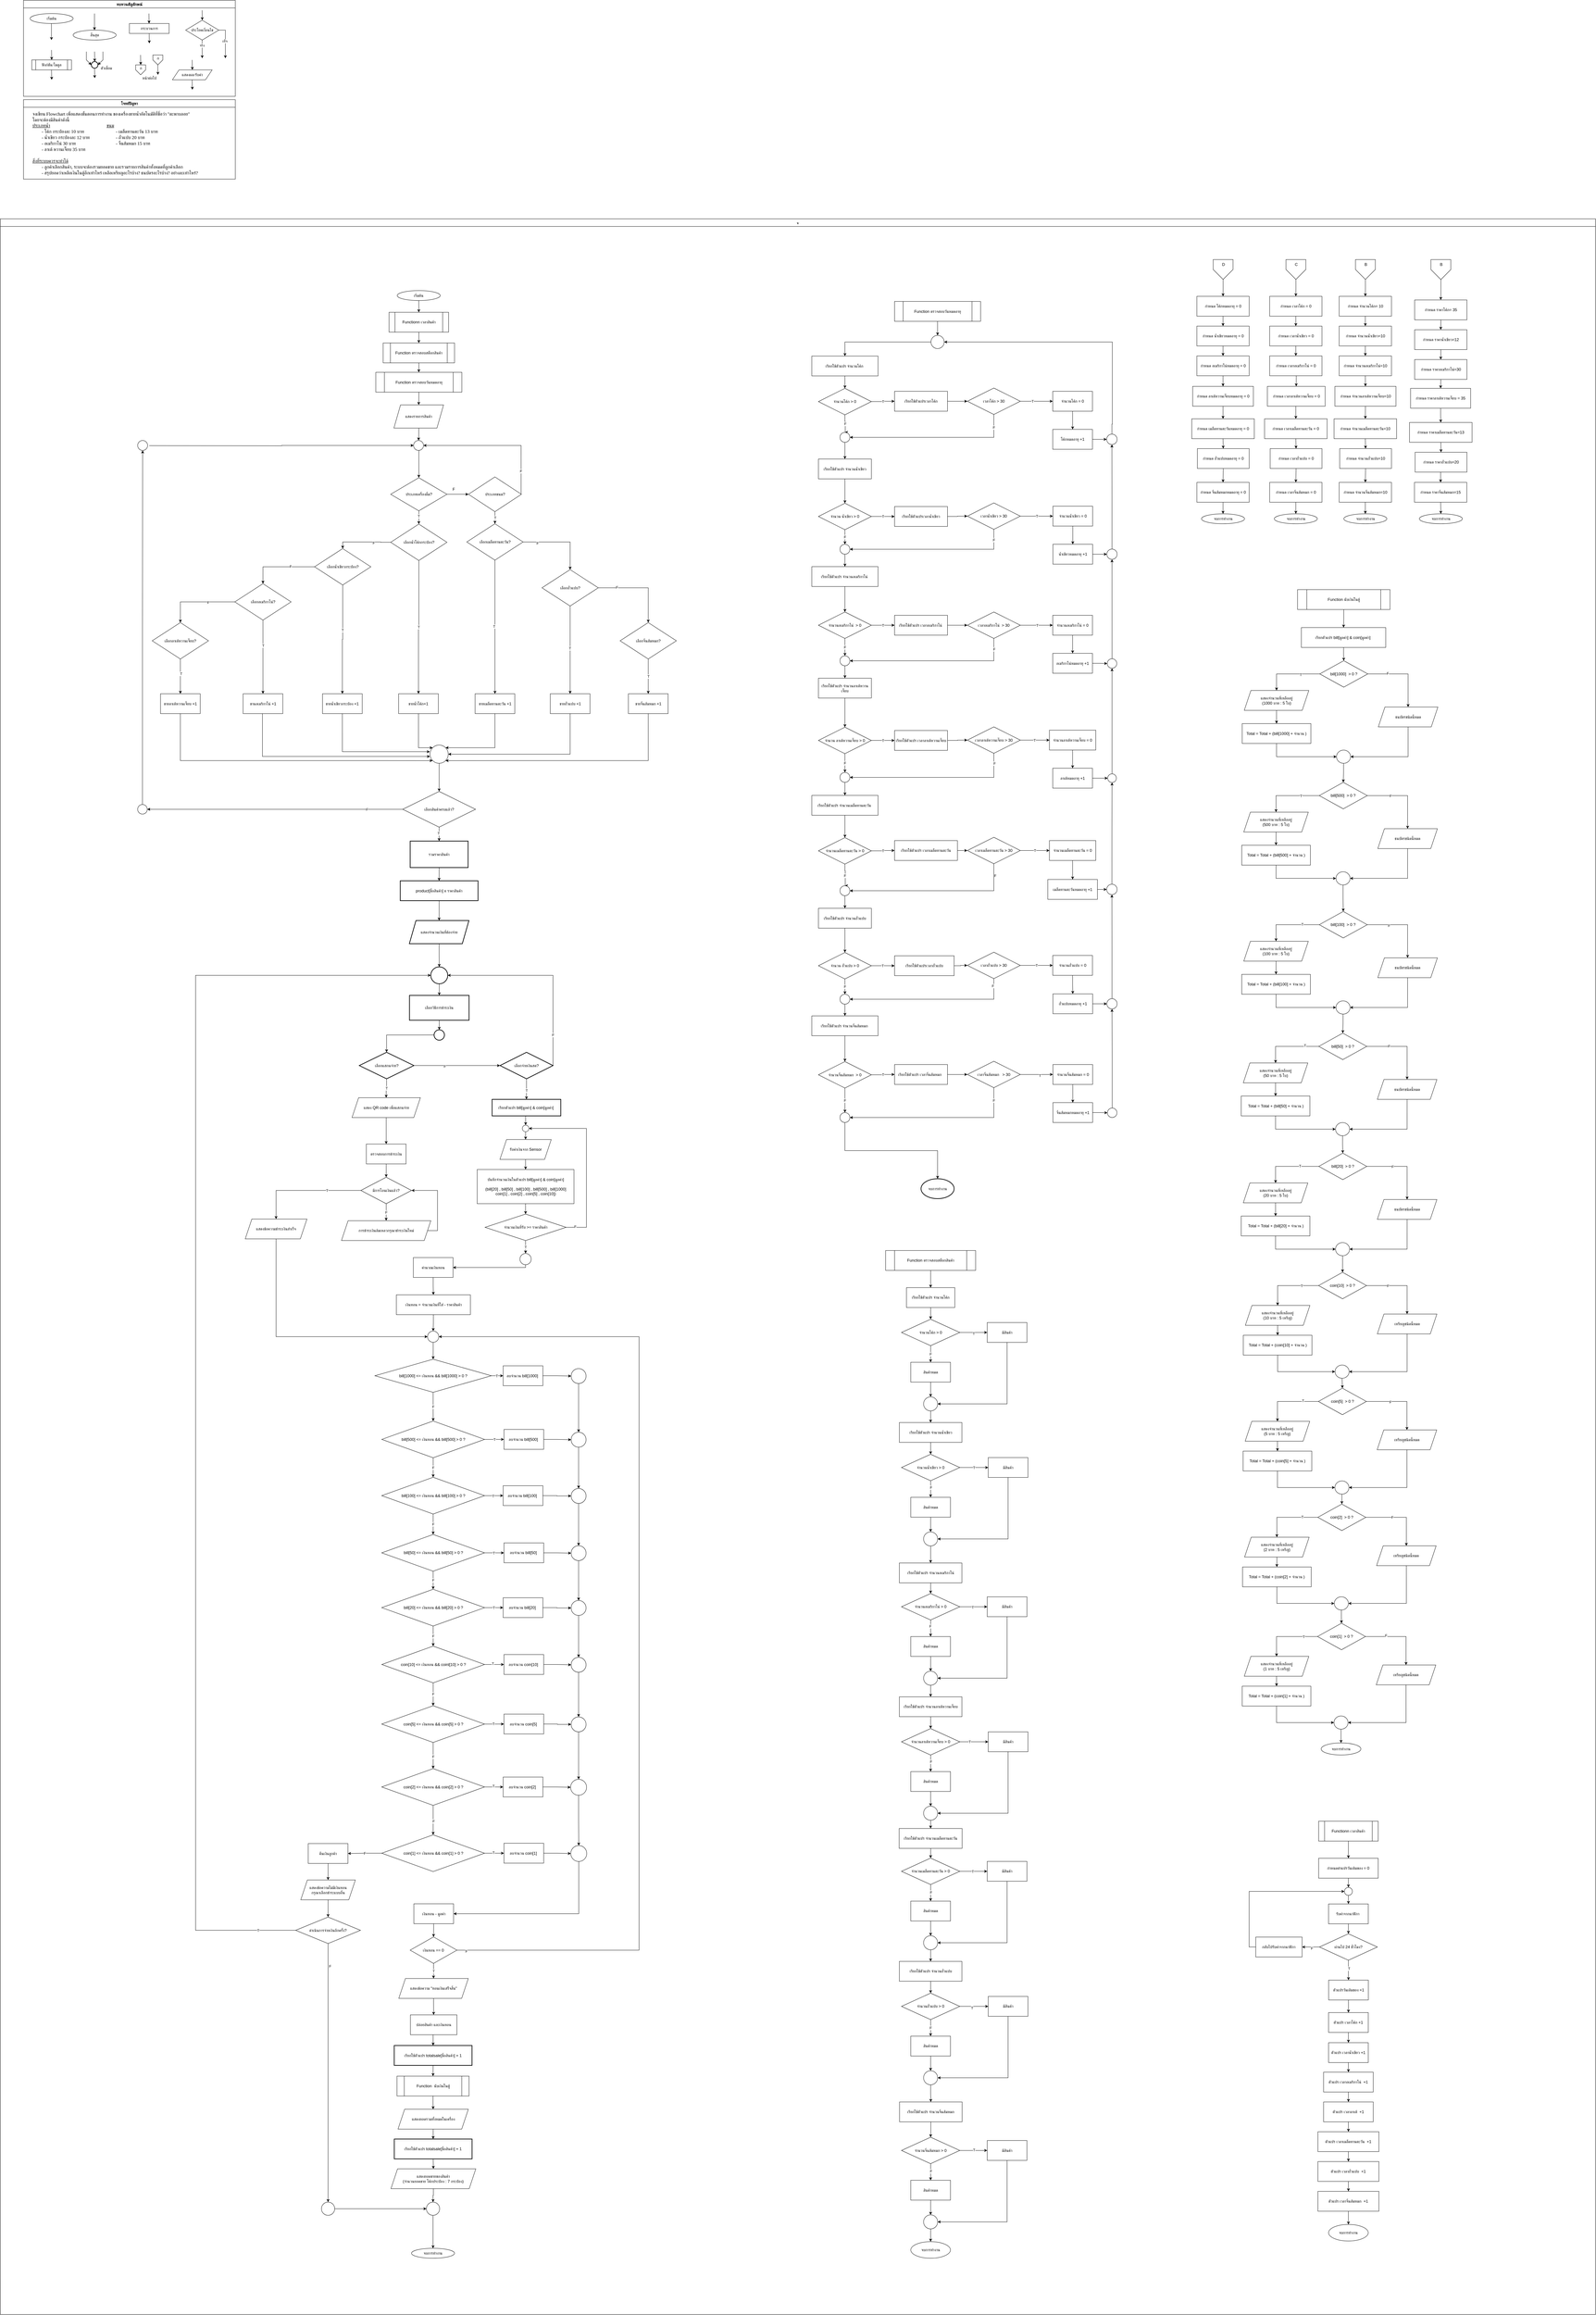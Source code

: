 <mxfile version="28.0.6">
  <diagram name="Page-1" id="JA7AuRwboQ2SxRRaLnH3">
    <mxGraphModel dx="11020" dy="5693" grid="1" gridSize="10" guides="1" tooltips="1" connect="1" arrows="1" fold="1" page="1" pageScale="1" pageWidth="827" pageHeight="1169" math="0" shadow="0">
      <root>
        <mxCell id="0" />
        <mxCell id="1" parent="0" />
        <mxCell id="yYuNxYYHxpmEYEaA_S8B-39" value="ทบทวนสัญลักษณ์" style="swimlane;fontFamily=Sarabun;fontSource=https%3A%2F%2Ffonts.googleapis.com%2Fcss%3Ffamily%3DSarabun;" parent="1" vertex="1">
          <mxGeometry x="-720" y="20" width="640" height="290" as="geometry" />
        </mxCell>
        <mxCell id="yYuNxYYHxpmEYEaA_S8B-40" value="&lt;font data-font-src=&quot;https://fonts.googleapis.com/css?family=Sarabun&quot; face=&quot;Sarabun&quot;&gt;เริ่มต้น&lt;/font&gt;" style="ellipse;whiteSpace=wrap;html=1;" parent="yYuNxYYHxpmEYEaA_S8B-39" vertex="1">
          <mxGeometry x="20" y="40" width="130" height="30" as="geometry" />
        </mxCell>
        <mxCell id="yYuNxYYHxpmEYEaA_S8B-41" value="" style="endArrow=classic;html=1;rounded=0;" parent="yYuNxYYHxpmEYEaA_S8B-39" edge="1">
          <mxGeometry width="50" height="50" relative="1" as="geometry">
            <mxPoint x="84.5" y="70" as="sourcePoint" />
            <mxPoint x="84.5" y="120" as="targetPoint" />
          </mxGeometry>
        </mxCell>
        <mxCell id="yYuNxYYHxpmEYEaA_S8B-42" value="&lt;font face=&quot;Sarabun&quot;&gt;สิ้นสุด&lt;/font&gt;" style="ellipse;whiteSpace=wrap;html=1;" parent="yYuNxYYHxpmEYEaA_S8B-39" vertex="1">
          <mxGeometry x="150" y="90" width="130" height="30" as="geometry" />
        </mxCell>
        <mxCell id="yYuNxYYHxpmEYEaA_S8B-43" value="" style="endArrow=classic;html=1;rounded=0;" parent="yYuNxYYHxpmEYEaA_S8B-39" edge="1">
          <mxGeometry width="50" height="50" relative="1" as="geometry">
            <mxPoint x="214.5" y="40" as="sourcePoint" />
            <mxPoint x="214.5" y="90" as="targetPoint" />
          </mxGeometry>
        </mxCell>
        <mxCell id="yYuNxYYHxpmEYEaA_S8B-44" value="กระบวนการ" style="rounded=0;whiteSpace=wrap;html=1;fontFamily=Sarabun;fontSource=https%3A%2F%2Ffonts.googleapis.com%2Fcss%3Ffamily%3DSarabun;" parent="yYuNxYYHxpmEYEaA_S8B-39" vertex="1">
          <mxGeometry x="320" y="70" width="120" height="30" as="geometry" />
        </mxCell>
        <mxCell id="yYuNxYYHxpmEYEaA_S8B-45" value="" style="endArrow=classic;html=1;rounded=0;" parent="yYuNxYYHxpmEYEaA_S8B-39" edge="1">
          <mxGeometry width="50" height="50" relative="1" as="geometry">
            <mxPoint x="379" y="40" as="sourcePoint" />
            <mxPoint x="379.5" y="70" as="targetPoint" />
          </mxGeometry>
        </mxCell>
        <mxCell id="yYuNxYYHxpmEYEaA_S8B-46" value="" style="endArrow=classic;html=1;rounded=0;" parent="yYuNxYYHxpmEYEaA_S8B-39" edge="1">
          <mxGeometry width="50" height="50" relative="1" as="geometry">
            <mxPoint x="379.75" y="100" as="sourcePoint" />
            <mxPoint x="380.25" y="130" as="targetPoint" />
          </mxGeometry>
        </mxCell>
        <mxCell id="yYuNxYYHxpmEYEaA_S8B-47" value="ประโยคเงื่อนไข" style="rhombus;whiteSpace=wrap;html=1;fontFamily=Sarabun;fontSource=https%3A%2F%2Ffonts.googleapis.com%2Fcss%3Ffamily%3DSarabun;" parent="yYuNxYYHxpmEYEaA_S8B-39" vertex="1">
          <mxGeometry x="490" y="60" width="100" height="60" as="geometry" />
        </mxCell>
        <mxCell id="yYuNxYYHxpmEYEaA_S8B-48" value="" style="endArrow=classic;html=1;rounded=0;" parent="yYuNxYYHxpmEYEaA_S8B-39" edge="1">
          <mxGeometry width="50" height="50" relative="1" as="geometry">
            <mxPoint x="539.71" y="30" as="sourcePoint" />
            <mxPoint x="540.21" y="60" as="targetPoint" />
          </mxGeometry>
        </mxCell>
        <mxCell id="yYuNxYYHxpmEYEaA_S8B-49" value="" style="endArrow=classic;html=1;rounded=0;" parent="yYuNxYYHxpmEYEaA_S8B-39" edge="1">
          <mxGeometry width="50" height="50" relative="1" as="geometry">
            <mxPoint x="539.71" y="120" as="sourcePoint" />
            <mxPoint x="540" y="175" as="targetPoint" />
          </mxGeometry>
        </mxCell>
        <mxCell id="yYuNxYYHxpmEYEaA_S8B-50" value="จริง" style="edgeLabel;html=1;align=center;verticalAlign=middle;resizable=0;points=[];fontFamily=Sarabun;fontSource=https%3A%2F%2Ffonts.googleapis.com%2Fcss%3Ffamily%3DSarabun;" parent="yYuNxYYHxpmEYEaA_S8B-49" vertex="1" connectable="0">
          <mxGeometry x="-0.414" y="-1" relative="1" as="geometry">
            <mxPoint as="offset" />
          </mxGeometry>
        </mxCell>
        <mxCell id="yYuNxYYHxpmEYEaA_S8B-51" value="" style="endArrow=classic;html=1;rounded=0;exitX=1;exitY=0.5;exitDx=0;exitDy=0;" parent="yYuNxYYHxpmEYEaA_S8B-39" source="yYuNxYYHxpmEYEaA_S8B-47" edge="1">
          <mxGeometry width="50" height="50" relative="1" as="geometry">
            <mxPoint x="620" y="95" as="sourcePoint" />
            <mxPoint x="610" y="175" as="targetPoint" />
            <Array as="points">
              <mxPoint x="610" y="90" />
            </Array>
          </mxGeometry>
        </mxCell>
        <mxCell id="yYuNxYYHxpmEYEaA_S8B-52" value="&lt;font data-font-src=&quot;https://fonts.googleapis.com/css?family=Sarabun&quot; face=&quot;Sarabun&quot;&gt;เท็จ&lt;/font&gt;" style="edgeLabel;html=1;align=center;verticalAlign=middle;resizable=0;points=[];" parent="yYuNxYYHxpmEYEaA_S8B-51" vertex="1" connectable="0">
          <mxGeometry x="-0.002" y="-2" relative="1" as="geometry">
            <mxPoint as="offset" />
          </mxGeometry>
        </mxCell>
        <mxCell id="yYuNxYYHxpmEYEaA_S8B-53" value="&lt;font data-font-src=&quot;https://fonts.googleapis.com/css?family=Sarabun&quot; face=&quot;Sarabun&quot;&gt;ฟังก์ชัน/โมดูล&lt;/font&gt;" style="shape=process;whiteSpace=wrap;html=1;backgroundOutline=1;" parent="yYuNxYYHxpmEYEaA_S8B-39" vertex="1">
          <mxGeometry x="25" y="180" width="120" height="30" as="geometry" />
        </mxCell>
        <mxCell id="yYuNxYYHxpmEYEaA_S8B-54" value="" style="endArrow=classic;html=1;rounded=0;" parent="yYuNxYYHxpmEYEaA_S8B-39" edge="1">
          <mxGeometry width="50" height="50" relative="1" as="geometry">
            <mxPoint x="84.71" y="150" as="sourcePoint" />
            <mxPoint x="85.21" y="180" as="targetPoint" />
          </mxGeometry>
        </mxCell>
        <mxCell id="yYuNxYYHxpmEYEaA_S8B-55" value="" style="endArrow=classic;html=1;rounded=0;" parent="yYuNxYYHxpmEYEaA_S8B-39" edge="1">
          <mxGeometry width="50" height="50" relative="1" as="geometry">
            <mxPoint x="84.71" y="210" as="sourcePoint" />
            <mxPoint x="85.21" y="240" as="targetPoint" />
          </mxGeometry>
        </mxCell>
        <mxCell id="yYuNxYYHxpmEYEaA_S8B-56" value="" style="strokeWidth=2;html=1;shape=mxgraph.flowchart.start_2;whiteSpace=wrap;" parent="yYuNxYYHxpmEYEaA_S8B-39" vertex="1">
          <mxGeometry x="205" y="185" width="20" height="20" as="geometry" />
        </mxCell>
        <mxCell id="yYuNxYYHxpmEYEaA_S8B-57" value="" style="endArrow=classic;html=1;rounded=0;" parent="yYuNxYYHxpmEYEaA_S8B-39" edge="1">
          <mxGeometry width="50" height="50" relative="1" as="geometry">
            <mxPoint x="214.71" y="155" as="sourcePoint" />
            <mxPoint x="215.21" y="185" as="targetPoint" />
          </mxGeometry>
        </mxCell>
        <mxCell id="yYuNxYYHxpmEYEaA_S8B-58" value="" style="endArrow=classic;html=1;rounded=0;entryX=0;entryY=0.5;entryDx=0;entryDy=0;entryPerimeter=0;" parent="yYuNxYYHxpmEYEaA_S8B-39" target="yYuNxYYHxpmEYEaA_S8B-56" edge="1">
          <mxGeometry width="50" height="50" relative="1" as="geometry">
            <mxPoint x="190.0" y="155" as="sourcePoint" />
            <mxPoint x="190.5" y="185" as="targetPoint" />
            <Array as="points">
              <mxPoint x="190" y="180" />
            </Array>
          </mxGeometry>
        </mxCell>
        <mxCell id="yYuNxYYHxpmEYEaA_S8B-59" value="" style="endArrow=classic;html=1;rounded=0;entryX=1;entryY=0.5;entryDx=0;entryDy=0;entryPerimeter=0;" parent="yYuNxYYHxpmEYEaA_S8B-39" target="yYuNxYYHxpmEYEaA_S8B-56" edge="1">
          <mxGeometry width="50" height="50" relative="1" as="geometry">
            <mxPoint x="240.0" y="155" as="sourcePoint" />
            <mxPoint x="240.5" y="185" as="targetPoint" />
            <Array as="points">
              <mxPoint x="240" y="180" />
            </Array>
          </mxGeometry>
        </mxCell>
        <mxCell id="yYuNxYYHxpmEYEaA_S8B-60" value="" style="endArrow=classic;html=1;rounded=0;" parent="yYuNxYYHxpmEYEaA_S8B-39" edge="1">
          <mxGeometry width="50" height="50" relative="1" as="geometry">
            <mxPoint x="214.71" y="205" as="sourcePoint" />
            <mxPoint x="215.21" y="235" as="targetPoint" />
          </mxGeometry>
        </mxCell>
        <mxCell id="yYuNxYYHxpmEYEaA_S8B-61" value="&lt;font data-font-src=&quot;https://fonts.googleapis.com/css?family=Sarabun&quot; face=&quot;Sarabun&quot;&gt;ตัวเชื่อม&lt;/font&gt;" style="text;html=1;align=center;verticalAlign=middle;resizable=0;points=[];autosize=1;strokeColor=none;fillColor=none;" parent="yYuNxYYHxpmEYEaA_S8B-39" vertex="1">
          <mxGeometry x="220" y="190" width="60" height="30" as="geometry" />
        </mxCell>
        <mxCell id="yYuNxYYHxpmEYEaA_S8B-62" value="" style="endArrow=classic;html=1;rounded=0;" parent="yYuNxYYHxpmEYEaA_S8B-39" edge="1">
          <mxGeometry width="50" height="50" relative="1" as="geometry">
            <mxPoint x="353.71" y="165" as="sourcePoint" />
            <mxPoint x="354.21" y="195" as="targetPoint" />
          </mxGeometry>
        </mxCell>
        <mxCell id="yYuNxYYHxpmEYEaA_S8B-63" value="" style="verticalLabelPosition=bottom;verticalAlign=top;html=1;shape=offPageConnector;rounded=0;size=0.5;" parent="yYuNxYYHxpmEYEaA_S8B-39" vertex="1">
          <mxGeometry x="339" y="195" width="30" height="30" as="geometry" />
        </mxCell>
        <mxCell id="yYuNxYYHxpmEYEaA_S8B-64" value="" style="endArrow=classic;html=1;rounded=0;" parent="yYuNxYYHxpmEYEaA_S8B-39" edge="1">
          <mxGeometry width="50" height="50" relative="1" as="geometry">
            <mxPoint x="405.71" y="195" as="sourcePoint" />
            <mxPoint x="406.21" y="225" as="targetPoint" />
          </mxGeometry>
        </mxCell>
        <mxCell id="yYuNxYYHxpmEYEaA_S8B-65" value="" style="verticalLabelPosition=bottom;verticalAlign=top;html=1;shape=offPageConnector;rounded=0;size=0.5;" parent="yYuNxYYHxpmEYEaA_S8B-39" vertex="1">
          <mxGeometry x="391" y="165" width="30" height="30" as="geometry" />
        </mxCell>
        <mxCell id="yYuNxYYHxpmEYEaA_S8B-66" value="หน้าต่อไป" style="text;html=1;align=center;verticalAlign=middle;resizable=0;points=[];autosize=1;strokeColor=none;fillColor=none;fontFamily=Sarabun;fontSource=https%3A%2F%2Ffonts.googleapis.com%2Fcss%3Ffamily%3DSarabun;" parent="yYuNxYYHxpmEYEaA_S8B-39" vertex="1">
          <mxGeometry x="345" y="220" width="70" height="30" as="geometry" />
        </mxCell>
        <mxCell id="yYuNxYYHxpmEYEaA_S8B-67" value="ก" style="text;html=1;align=center;verticalAlign=middle;resizable=0;points=[];autosize=1;strokeColor=none;fillColor=none;fontFamily=Sarabun;fontSource=https%3A%2F%2Ffonts.googleapis.com%2Fcss%3Ffamily%3DSarabun;" parent="yYuNxYYHxpmEYEaA_S8B-39" vertex="1">
          <mxGeometry x="339" y="190" width="30" height="30" as="geometry" />
        </mxCell>
        <mxCell id="yYuNxYYHxpmEYEaA_S8B-68" value="ก" style="text;html=1;align=center;verticalAlign=middle;resizable=0;points=[];autosize=1;strokeColor=none;fillColor=none;fontFamily=Sarabun;fontSource=https%3A%2F%2Ffonts.googleapis.com%2Fcss%3Ffamily%3DSarabun;" parent="yYuNxYYHxpmEYEaA_S8B-39" vertex="1">
          <mxGeometry x="391" y="160" width="30" height="30" as="geometry" />
        </mxCell>
        <mxCell id="yYuNxYYHxpmEYEaA_S8B-69" value="แสดงผล/รับค่า" style="shape=parallelogram;perimeter=parallelogramPerimeter;whiteSpace=wrap;html=1;fixedSize=1;fontFamily=Sarabun;fontSource=https%3A%2F%2Ffonts.googleapis.com%2Fcss%3Ffamily%3DSarabun;" parent="yYuNxYYHxpmEYEaA_S8B-39" vertex="1">
          <mxGeometry x="450" y="210" width="120" height="30" as="geometry" />
        </mxCell>
        <mxCell id="yYuNxYYHxpmEYEaA_S8B-70" value="" style="endArrow=classic;html=1;rounded=0;" parent="yYuNxYYHxpmEYEaA_S8B-39" edge="1">
          <mxGeometry width="50" height="50" relative="1" as="geometry">
            <mxPoint x="509.71" y="180" as="sourcePoint" />
            <mxPoint x="510.21" y="210" as="targetPoint" />
          </mxGeometry>
        </mxCell>
        <mxCell id="yYuNxYYHxpmEYEaA_S8B-71" value="" style="endArrow=classic;html=1;rounded=0;" parent="yYuNxYYHxpmEYEaA_S8B-39" edge="1">
          <mxGeometry width="50" height="50" relative="1" as="geometry">
            <mxPoint x="509.71" y="240" as="sourcePoint" />
            <mxPoint x="510.21" y="270" as="targetPoint" />
          </mxGeometry>
        </mxCell>
        <mxCell id="yYuNxYYHxpmEYEaA_S8B-72" value="v" style="swimlane;fontFamily=Sarabun;fontSource=https%3A%2F%2Ffonts.googleapis.com%2Fcss%3Ffamily%3DSarabun;" parent="1" vertex="1">
          <mxGeometry x="-790" y="680" width="4820" height="6330" as="geometry" />
        </mxCell>
        <mxCell id="-NVcJBxY4uUsPGRPQ3XT-386" style="edgeStyle=orthogonalEdgeStyle;rounded=0;orthogonalLoop=1;jettySize=auto;html=1;exitX=0.5;exitY=1;exitDx=0;exitDy=0;entryX=0.5;entryY=0;entryDx=0;entryDy=0;" parent="yYuNxYYHxpmEYEaA_S8B-72" source="-NVcJBxY4uUsPGRPQ3XT-387" target="-NVcJBxY4uUsPGRPQ3XT-389" edge="1">
          <mxGeometry relative="1" as="geometry" />
        </mxCell>
        <mxCell id="-NVcJBxY4uUsPGRPQ3XT-387" value="กำหนด จำนวนโค้ก= 10" style="rounded=0;whiteSpace=wrap;html=1;" parent="yYuNxYYHxpmEYEaA_S8B-72" vertex="1">
          <mxGeometry x="4045.5" y="234" width="158" height="60" as="geometry" />
        </mxCell>
        <mxCell id="-NVcJBxY4uUsPGRPQ3XT-388" style="edgeStyle=orthogonalEdgeStyle;rounded=0;orthogonalLoop=1;jettySize=auto;html=1;exitX=0.5;exitY=1;exitDx=0;exitDy=0;entryX=0.5;entryY=0;entryDx=0;entryDy=0;" parent="yYuNxYYHxpmEYEaA_S8B-72" source="-NVcJBxY4uUsPGRPQ3XT-389" target="-NVcJBxY4uUsPGRPQ3XT-391" edge="1">
          <mxGeometry relative="1" as="geometry">
            <mxPoint x="4124.5" y="414.0" as="sourcePoint" />
          </mxGeometry>
        </mxCell>
        <mxCell id="-NVcJBxY4uUsPGRPQ3XT-389" value="กำหนด จำนวนน้ำเขียว=10" style="rounded=0;whiteSpace=wrap;html=1;" parent="yYuNxYYHxpmEYEaA_S8B-72" vertex="1">
          <mxGeometry x="4045.5" y="324" width="158" height="60" as="geometry" />
        </mxCell>
        <mxCell id="-NVcJBxY4uUsPGRPQ3XT-390" style="edgeStyle=orthogonalEdgeStyle;rounded=0;orthogonalLoop=1;jettySize=auto;html=1;exitX=0.5;exitY=1;exitDx=0;exitDy=0;entryX=0.5;entryY=0;entryDx=0;entryDy=0;" parent="yYuNxYYHxpmEYEaA_S8B-72" source="-NVcJBxY4uUsPGRPQ3XT-391" target="-NVcJBxY4uUsPGRPQ3XT-393" edge="1">
          <mxGeometry relative="1" as="geometry" />
        </mxCell>
        <mxCell id="-NVcJBxY4uUsPGRPQ3XT-391" value="กำหนด จำนวนอเมริกาโน่=10" style="rounded=0;whiteSpace=wrap;html=1;" parent="yYuNxYYHxpmEYEaA_S8B-72" vertex="1">
          <mxGeometry x="4045.5" y="414" width="158" height="60" as="geometry" />
        </mxCell>
        <mxCell id="-NVcJBxY4uUsPGRPQ3XT-392" style="edgeStyle=orthogonalEdgeStyle;rounded=0;orthogonalLoop=1;jettySize=auto;html=1;exitX=0.5;exitY=1;exitDx=0;exitDy=0;entryX=0.5;entryY=0;entryDx=0;entryDy=0;" parent="yYuNxYYHxpmEYEaA_S8B-72" source="-NVcJBxY4uUsPGRPQ3XT-393" target="-NVcJBxY4uUsPGRPQ3XT-395" edge="1">
          <mxGeometry relative="1" as="geometry" />
        </mxCell>
        <mxCell id="-NVcJBxY4uUsPGRPQ3XT-393" value="กำหนด จำนวนลาเต้หวานเจี๊ยบ=10" style="rounded=0;whiteSpace=wrap;html=1;" parent="yYuNxYYHxpmEYEaA_S8B-72" vertex="1">
          <mxGeometry x="4032.59" y="506" width="184.5" height="60" as="geometry" />
        </mxCell>
        <mxCell id="-NVcJBxY4uUsPGRPQ3XT-394" style="edgeStyle=orthogonalEdgeStyle;rounded=0;orthogonalLoop=1;jettySize=auto;html=1;exitX=0.5;exitY=1;exitDx=0;exitDy=0;entryX=0.5;entryY=0;entryDx=0;entryDy=0;" parent="yYuNxYYHxpmEYEaA_S8B-72" source="-NVcJBxY4uUsPGRPQ3XT-395" target="-NVcJBxY4uUsPGRPQ3XT-397" edge="1">
          <mxGeometry relative="1" as="geometry" />
        </mxCell>
        <mxCell id="-NVcJBxY4uUsPGRPQ3XT-395" value="กำหนด จำนวนเมล็ดทานตะวัน=10" style="rounded=0;whiteSpace=wrap;html=1;" parent="yYuNxYYHxpmEYEaA_S8B-72" vertex="1">
          <mxGeometry x="4030" y="604" width="189" height="60" as="geometry" />
        </mxCell>
        <mxCell id="-NVcJBxY4uUsPGRPQ3XT-396" style="edgeStyle=orthogonalEdgeStyle;rounded=0;orthogonalLoop=1;jettySize=auto;html=1;exitX=0.5;exitY=1;exitDx=0;exitDy=0;entryX=0.5;entryY=0;entryDx=0;entryDy=0;" parent="yYuNxYYHxpmEYEaA_S8B-72" source="-NVcJBxY4uUsPGRPQ3XT-397" target="-NVcJBxY4uUsPGRPQ3XT-398" edge="1">
          <mxGeometry relative="1" as="geometry">
            <mxPoint x="4123.25" y="774" as="sourcePoint" />
            <Array as="points">
              <mxPoint x="4125" y="754" />
            </Array>
          </mxGeometry>
        </mxCell>
        <mxCell id="-NVcJBxY4uUsPGRPQ3XT-397" value="กำหนด จำนวนถั่วแปบ=10" style="rounded=0;whiteSpace=wrap;html=1;" parent="yYuNxYYHxpmEYEaA_S8B-72" vertex="1">
          <mxGeometry x="4047" y="694" width="156.5" height="60" as="geometry" />
        </mxCell>
        <mxCell id="pB6FJLTnDltyPfF_Kv9c-7" style="edgeStyle=orthogonalEdgeStyle;rounded=0;orthogonalLoop=1;jettySize=auto;html=1;exitX=0.5;exitY=1;exitDx=0;exitDy=0;entryX=0.5;entryY=0;entryDx=0;entryDy=0;" parent="yYuNxYYHxpmEYEaA_S8B-72" source="-NVcJBxY4uUsPGRPQ3XT-398" target="pB6FJLTnDltyPfF_Kv9c-6" edge="1">
          <mxGeometry relative="1" as="geometry" />
        </mxCell>
        <mxCell id="-NVcJBxY4uUsPGRPQ3XT-398" value="กำหนด จำนวนจิ้นส้มหมก=10" style="rounded=0;whiteSpace=wrap;html=1;" parent="yYuNxYYHxpmEYEaA_S8B-72" vertex="1">
          <mxGeometry x="4045.5" y="796" width="158" height="60" as="geometry" />
        </mxCell>
        <mxCell id="pB6FJLTnDltyPfF_Kv9c-2" style="edgeStyle=orthogonalEdgeStyle;rounded=0;orthogonalLoop=1;jettySize=auto;html=1;exitX=0.5;exitY=1;exitDx=0;exitDy=0;entryX=0.5;entryY=0;entryDx=0;entryDy=0;" parent="yYuNxYYHxpmEYEaA_S8B-72" source="pB6FJLTnDltyPfF_Kv9c-4" target="-NVcJBxY4uUsPGRPQ3XT-387" edge="1">
          <mxGeometry relative="1" as="geometry">
            <mxPoint x="4122.75" y="186" as="sourcePoint" />
          </mxGeometry>
        </mxCell>
        <mxCell id="pB6FJLTnDltyPfF_Kv9c-4" value="" style="verticalLabelPosition=bottom;verticalAlign=top;html=1;shape=offPageConnector;rounded=0;size=0.5;" parent="yYuNxYYHxpmEYEaA_S8B-72" vertex="1">
          <mxGeometry x="4094.75" y="123" width="60" height="60" as="geometry" />
        </mxCell>
        <mxCell id="pB6FJLTnDltyPfF_Kv9c-5" value="B" style="text;html=1;align=center;verticalAlign=middle;whiteSpace=wrap;rounded=0;" parent="yYuNxYYHxpmEYEaA_S8B-72" vertex="1">
          <mxGeometry x="4095.75" y="123" width="60" height="30" as="geometry" />
        </mxCell>
        <mxCell id="pB6FJLTnDltyPfF_Kv9c-6" value="&lt;font face=&quot;Sarabun&quot;&gt;จบการทำงาน&lt;/font&gt;" style="ellipse;whiteSpace=wrap;html=1;" parent="yYuNxYYHxpmEYEaA_S8B-72" vertex="1">
          <mxGeometry x="4059.5" y="891" width="130" height="30" as="geometry" />
        </mxCell>
        <mxCell id="pB6FJLTnDltyPfF_Kv9c-693" value="" style="edgeStyle=orthogonalEdgeStyle;rounded=0;orthogonalLoop=1;jettySize=auto;html=1;" parent="yYuNxYYHxpmEYEaA_S8B-72" source="pB6FJLTnDltyPfF_Kv9c-8" target="pB6FJLTnDltyPfF_Kv9c-692" edge="1">
          <mxGeometry relative="1" as="geometry" />
        </mxCell>
        <mxCell id="pB6FJLTnDltyPfF_Kv9c-8" value="Function ตรวจสอบวันหมดอายุ" style="shape=process;whiteSpace=wrap;html=1;backgroundOutline=1;" parent="yYuNxYYHxpmEYEaA_S8B-72" vertex="1">
          <mxGeometry x="2702" y="249.5" width="260" height="60" as="geometry" />
        </mxCell>
        <mxCell id="pB6FJLTnDltyPfF_Kv9c-15" value="" style="edgeStyle=orthogonalEdgeStyle;rounded=0;orthogonalLoop=1;jettySize=auto;html=1;" parent="yYuNxYYHxpmEYEaA_S8B-72" source="pB6FJLTnDltyPfF_Kv9c-12" target="pB6FJLTnDltyPfF_Kv9c-14" edge="1">
          <mxGeometry relative="1" as="geometry" />
        </mxCell>
        <mxCell id="pB6FJLTnDltyPfF_Kv9c-12" value="เรียกใช้ตัวแปร จำนวนโค้ก&amp;nbsp;" style="whiteSpace=wrap;html=1;" parent="yYuNxYYHxpmEYEaA_S8B-72" vertex="1">
          <mxGeometry x="2452" y="414.5" width="200" height="60" as="geometry" />
        </mxCell>
        <mxCell id="pB6FJLTnDltyPfF_Kv9c-624" value="T" style="edgeStyle=orthogonalEdgeStyle;rounded=0;orthogonalLoop=1;jettySize=auto;html=1;" parent="yYuNxYYHxpmEYEaA_S8B-72" source="pB6FJLTnDltyPfF_Kv9c-14" target="pB6FJLTnDltyPfF_Kv9c-623" edge="1">
          <mxGeometry relative="1" as="geometry" />
        </mxCell>
        <mxCell id="pB6FJLTnDltyPfF_Kv9c-687" value="F" style="edgeStyle=orthogonalEdgeStyle;rounded=0;orthogonalLoop=1;jettySize=auto;html=1;entryX=0.5;entryY=0;entryDx=0;entryDy=0;" parent="yYuNxYYHxpmEYEaA_S8B-72" source="pB6FJLTnDltyPfF_Kv9c-14" target="tdxsROXfZ6cO1gxnLmng-640" edge="1">
          <mxGeometry relative="1" as="geometry">
            <mxPoint x="2552" y="650" as="targetPoint" />
            <Array as="points">
              <mxPoint x="2552" y="612" />
              <mxPoint x="2553" y="664" />
            </Array>
          </mxGeometry>
        </mxCell>
        <mxCell id="pB6FJLTnDltyPfF_Kv9c-14" value="จำนวนโค้ก &amp;gt; 0" style="rhombus;whiteSpace=wrap;html=1;" parent="yYuNxYYHxpmEYEaA_S8B-72" vertex="1">
          <mxGeometry x="2472" y="512" width="160" height="80" as="geometry" />
        </mxCell>
        <mxCell id="pB6FJLTnDltyPfF_Kv9c-18" style="edgeStyle=orthogonalEdgeStyle;rounded=0;orthogonalLoop=1;jettySize=auto;html=1;exitX=0.5;exitY=1;exitDx=0;exitDy=0;entryX=0.5;entryY=0;entryDx=0;entryDy=0;" parent="yYuNxYYHxpmEYEaA_S8B-72" source="pB6FJLTnDltyPfF_Kv9c-19" target="pB6FJLTnDltyPfF_Kv9c-21" edge="1">
          <mxGeometry relative="1" as="geometry" />
        </mxCell>
        <mxCell id="pB6FJLTnDltyPfF_Kv9c-19" value="กำหนด เวลาโค้ก = 0" style="rounded=0;whiteSpace=wrap;html=1;" parent="yYuNxYYHxpmEYEaA_S8B-72" vertex="1">
          <mxGeometry x="3835.5" y="234" width="158" height="60" as="geometry" />
        </mxCell>
        <mxCell id="pB6FJLTnDltyPfF_Kv9c-20" style="edgeStyle=orthogonalEdgeStyle;rounded=0;orthogonalLoop=1;jettySize=auto;html=1;exitX=0.5;exitY=1;exitDx=0;exitDy=0;entryX=0.5;entryY=0;entryDx=0;entryDy=0;" parent="yYuNxYYHxpmEYEaA_S8B-72" source="pB6FJLTnDltyPfF_Kv9c-21" target="pB6FJLTnDltyPfF_Kv9c-23" edge="1">
          <mxGeometry relative="1" as="geometry">
            <mxPoint x="3914.5" y="414.0" as="sourcePoint" />
          </mxGeometry>
        </mxCell>
        <mxCell id="pB6FJLTnDltyPfF_Kv9c-21" value="กำหนด เวลาน้ำเขียว = 0" style="rounded=0;whiteSpace=wrap;html=1;" parent="yYuNxYYHxpmEYEaA_S8B-72" vertex="1">
          <mxGeometry x="3835.5" y="324" width="158" height="60" as="geometry" />
        </mxCell>
        <mxCell id="pB6FJLTnDltyPfF_Kv9c-22" style="edgeStyle=orthogonalEdgeStyle;rounded=0;orthogonalLoop=1;jettySize=auto;html=1;exitX=0.5;exitY=1;exitDx=0;exitDy=0;entryX=0.5;entryY=0;entryDx=0;entryDy=0;" parent="yYuNxYYHxpmEYEaA_S8B-72" source="pB6FJLTnDltyPfF_Kv9c-23" target="pB6FJLTnDltyPfF_Kv9c-25" edge="1">
          <mxGeometry relative="1" as="geometry" />
        </mxCell>
        <mxCell id="pB6FJLTnDltyPfF_Kv9c-23" value="กำหนด เวลาอเมริกาโน่ = 0" style="rounded=0;whiteSpace=wrap;html=1;" parent="yYuNxYYHxpmEYEaA_S8B-72" vertex="1">
          <mxGeometry x="3835.5" y="414" width="158" height="60" as="geometry" />
        </mxCell>
        <mxCell id="pB6FJLTnDltyPfF_Kv9c-24" style="edgeStyle=orthogonalEdgeStyle;rounded=0;orthogonalLoop=1;jettySize=auto;html=1;exitX=0.5;exitY=1;exitDx=0;exitDy=0;entryX=0.5;entryY=0;entryDx=0;entryDy=0;" parent="yYuNxYYHxpmEYEaA_S8B-72" source="pB6FJLTnDltyPfF_Kv9c-25" target="pB6FJLTnDltyPfF_Kv9c-27" edge="1">
          <mxGeometry relative="1" as="geometry" />
        </mxCell>
        <mxCell id="pB6FJLTnDltyPfF_Kv9c-25" value="กำหนด เวลาลาเต้หวานเจี๊ยบ&amp;nbsp;= 0" style="rounded=0;whiteSpace=wrap;html=1;" parent="yYuNxYYHxpmEYEaA_S8B-72" vertex="1">
          <mxGeometry x="3828.5" y="506" width="174.5" height="60" as="geometry" />
        </mxCell>
        <mxCell id="pB6FJLTnDltyPfF_Kv9c-26" style="edgeStyle=orthogonalEdgeStyle;rounded=0;orthogonalLoop=1;jettySize=auto;html=1;exitX=0.5;exitY=1;exitDx=0;exitDy=0;entryX=0.5;entryY=0;entryDx=0;entryDy=0;" parent="yYuNxYYHxpmEYEaA_S8B-72" source="pB6FJLTnDltyPfF_Kv9c-27" target="pB6FJLTnDltyPfF_Kv9c-29" edge="1">
          <mxGeometry relative="1" as="geometry" />
        </mxCell>
        <mxCell id="pB6FJLTnDltyPfF_Kv9c-27" value="กำหนด เวลาเมล็ดทานตะวัน = 0" style="rounded=0;whiteSpace=wrap;html=1;" parent="yYuNxYYHxpmEYEaA_S8B-72" vertex="1">
          <mxGeometry x="3820" y="604" width="189" height="60" as="geometry" />
        </mxCell>
        <mxCell id="pB6FJLTnDltyPfF_Kv9c-28" style="edgeStyle=orthogonalEdgeStyle;rounded=0;orthogonalLoop=1;jettySize=auto;html=1;exitX=0.5;exitY=1;exitDx=0;exitDy=0;entryX=0.5;entryY=0;entryDx=0;entryDy=0;" parent="yYuNxYYHxpmEYEaA_S8B-72" source="pB6FJLTnDltyPfF_Kv9c-29" target="pB6FJLTnDltyPfF_Kv9c-31" edge="1">
          <mxGeometry relative="1" as="geometry">
            <mxPoint x="3913.25" y="774" as="sourcePoint" />
            <Array as="points">
              <mxPoint x="3915" y="754" />
            </Array>
          </mxGeometry>
        </mxCell>
        <mxCell id="pB6FJLTnDltyPfF_Kv9c-29" value="กำหนด เวลาถั่วแปบ = 0" style="rounded=0;whiteSpace=wrap;html=1;" parent="yYuNxYYHxpmEYEaA_S8B-72" vertex="1">
          <mxGeometry x="3837" y="694" width="156.5" height="60" as="geometry" />
        </mxCell>
        <mxCell id="pB6FJLTnDltyPfF_Kv9c-30" style="edgeStyle=orthogonalEdgeStyle;rounded=0;orthogonalLoop=1;jettySize=auto;html=1;exitX=0.5;exitY=1;exitDx=0;exitDy=0;entryX=0.5;entryY=0;entryDx=0;entryDy=0;" parent="yYuNxYYHxpmEYEaA_S8B-72" source="pB6FJLTnDltyPfF_Kv9c-31" target="pB6FJLTnDltyPfF_Kv9c-35" edge="1">
          <mxGeometry relative="1" as="geometry" />
        </mxCell>
        <mxCell id="pB6FJLTnDltyPfF_Kv9c-31" value="กำหนด เวลาจิ้นส้มหมก = 0" style="rounded=0;whiteSpace=wrap;html=1;" parent="yYuNxYYHxpmEYEaA_S8B-72" vertex="1">
          <mxGeometry x="3835.5" y="796" width="158" height="60" as="geometry" />
        </mxCell>
        <mxCell id="pB6FJLTnDltyPfF_Kv9c-32" style="edgeStyle=orthogonalEdgeStyle;rounded=0;orthogonalLoop=1;jettySize=auto;html=1;exitX=0.5;exitY=1;exitDx=0;exitDy=0;entryX=0.5;entryY=0;entryDx=0;entryDy=0;" parent="yYuNxYYHxpmEYEaA_S8B-72" source="pB6FJLTnDltyPfF_Kv9c-33" target="pB6FJLTnDltyPfF_Kv9c-19" edge="1">
          <mxGeometry relative="1" as="geometry">
            <mxPoint x="3912.75" y="186" as="sourcePoint" />
          </mxGeometry>
        </mxCell>
        <mxCell id="pB6FJLTnDltyPfF_Kv9c-33" value="" style="verticalLabelPosition=bottom;verticalAlign=top;html=1;shape=offPageConnector;rounded=0;size=0.5;" parent="yYuNxYYHxpmEYEaA_S8B-72" vertex="1">
          <mxGeometry x="3884.75" y="123" width="60" height="60" as="geometry" />
        </mxCell>
        <mxCell id="pB6FJLTnDltyPfF_Kv9c-34" value="C" style="text;html=1;align=center;verticalAlign=middle;whiteSpace=wrap;rounded=0;" parent="yYuNxYYHxpmEYEaA_S8B-72" vertex="1">
          <mxGeometry x="3885.75" y="123" width="60" height="30" as="geometry" />
        </mxCell>
        <mxCell id="pB6FJLTnDltyPfF_Kv9c-35" value="&lt;font face=&quot;Sarabun&quot;&gt;จบการทำงาน&lt;/font&gt;" style="ellipse;whiteSpace=wrap;html=1;" parent="yYuNxYYHxpmEYEaA_S8B-72" vertex="1">
          <mxGeometry x="3849.5" y="891" width="130" height="30" as="geometry" />
        </mxCell>
        <mxCell id="pB6FJLTnDltyPfF_Kv9c-36" style="edgeStyle=orthogonalEdgeStyle;rounded=0;orthogonalLoop=1;jettySize=auto;html=1;exitX=0.5;exitY=1;exitDx=0;exitDy=0;entryX=0.5;entryY=0;entryDx=0;entryDy=0;" parent="yYuNxYYHxpmEYEaA_S8B-72" source="pB6FJLTnDltyPfF_Kv9c-37" target="pB6FJLTnDltyPfF_Kv9c-39" edge="1">
          <mxGeometry relative="1" as="geometry" />
        </mxCell>
        <mxCell id="pB6FJLTnDltyPfF_Kv9c-37" value="กำหนด โค้กหมดอายุ = 0" style="rounded=0;whiteSpace=wrap;html=1;" parent="yYuNxYYHxpmEYEaA_S8B-72" vertex="1">
          <mxGeometry x="3615.5" y="234" width="158" height="60" as="geometry" />
        </mxCell>
        <mxCell id="pB6FJLTnDltyPfF_Kv9c-38" style="edgeStyle=orthogonalEdgeStyle;rounded=0;orthogonalLoop=1;jettySize=auto;html=1;exitX=0.5;exitY=1;exitDx=0;exitDy=0;entryX=0.5;entryY=0;entryDx=0;entryDy=0;" parent="yYuNxYYHxpmEYEaA_S8B-72" source="pB6FJLTnDltyPfF_Kv9c-39" target="pB6FJLTnDltyPfF_Kv9c-41" edge="1">
          <mxGeometry relative="1" as="geometry">
            <mxPoint x="3694.5" y="414.0" as="sourcePoint" />
          </mxGeometry>
        </mxCell>
        <mxCell id="pB6FJLTnDltyPfF_Kv9c-39" value="กำหนด น้ำเขียวหมดอายุ = 0" style="rounded=0;whiteSpace=wrap;html=1;" parent="yYuNxYYHxpmEYEaA_S8B-72" vertex="1">
          <mxGeometry x="3615.5" y="324" width="158" height="60" as="geometry" />
        </mxCell>
        <mxCell id="pB6FJLTnDltyPfF_Kv9c-40" style="edgeStyle=orthogonalEdgeStyle;rounded=0;orthogonalLoop=1;jettySize=auto;html=1;exitX=0.5;exitY=1;exitDx=0;exitDy=0;entryX=0.5;entryY=0;entryDx=0;entryDy=0;" parent="yYuNxYYHxpmEYEaA_S8B-72" source="pB6FJLTnDltyPfF_Kv9c-41" target="pB6FJLTnDltyPfF_Kv9c-43" edge="1">
          <mxGeometry relative="1" as="geometry" />
        </mxCell>
        <mxCell id="pB6FJLTnDltyPfF_Kv9c-41" value="กำหนด อเมริกาโน่หมดอายุ = 0" style="rounded=0;whiteSpace=wrap;html=1;" parent="yYuNxYYHxpmEYEaA_S8B-72" vertex="1">
          <mxGeometry x="3615.5" y="414" width="158" height="60" as="geometry" />
        </mxCell>
        <mxCell id="pB6FJLTnDltyPfF_Kv9c-42" style="edgeStyle=orthogonalEdgeStyle;rounded=0;orthogonalLoop=1;jettySize=auto;html=1;exitX=0.5;exitY=1;exitDx=0;exitDy=0;entryX=0.5;entryY=0;entryDx=0;entryDy=0;" parent="yYuNxYYHxpmEYEaA_S8B-72" source="pB6FJLTnDltyPfF_Kv9c-43" target="pB6FJLTnDltyPfF_Kv9c-45" edge="1">
          <mxGeometry relative="1" as="geometry" />
        </mxCell>
        <mxCell id="pB6FJLTnDltyPfF_Kv9c-43" value="กำหนด ลาเต้หวานเจี๊ยบหมดอายุ = 0" style="rounded=0;whiteSpace=wrap;html=1;" parent="yYuNxYYHxpmEYEaA_S8B-72" vertex="1">
          <mxGeometry x="3602.75" y="506" width="183.5" height="60" as="geometry" />
        </mxCell>
        <mxCell id="pB6FJLTnDltyPfF_Kv9c-44" style="edgeStyle=orthogonalEdgeStyle;rounded=0;orthogonalLoop=1;jettySize=auto;html=1;exitX=0.5;exitY=1;exitDx=0;exitDy=0;entryX=0.5;entryY=0;entryDx=0;entryDy=0;" parent="yYuNxYYHxpmEYEaA_S8B-72" source="pB6FJLTnDltyPfF_Kv9c-45" target="pB6FJLTnDltyPfF_Kv9c-47" edge="1">
          <mxGeometry relative="1" as="geometry" />
        </mxCell>
        <mxCell id="pB6FJLTnDltyPfF_Kv9c-45" value="กำหนด เมล็ดทานตะวันหมดอายุ = 0" style="rounded=0;whiteSpace=wrap;html=1;" parent="yYuNxYYHxpmEYEaA_S8B-72" vertex="1">
          <mxGeometry x="3600" y="604" width="189" height="60" as="geometry" />
        </mxCell>
        <mxCell id="pB6FJLTnDltyPfF_Kv9c-46" style="edgeStyle=orthogonalEdgeStyle;rounded=0;orthogonalLoop=1;jettySize=auto;html=1;exitX=0.5;exitY=1;exitDx=0;exitDy=0;entryX=0.5;entryY=0;entryDx=0;entryDy=0;" parent="yYuNxYYHxpmEYEaA_S8B-72" source="pB6FJLTnDltyPfF_Kv9c-47" target="pB6FJLTnDltyPfF_Kv9c-49" edge="1">
          <mxGeometry relative="1" as="geometry">
            <mxPoint x="3693.25" y="774" as="sourcePoint" />
            <Array as="points">
              <mxPoint x="3695" y="754" />
            </Array>
          </mxGeometry>
        </mxCell>
        <mxCell id="pB6FJLTnDltyPfF_Kv9c-47" value="กำหนด ถั่วแปบหมดอายุ = 0" style="rounded=0;whiteSpace=wrap;html=1;" parent="yYuNxYYHxpmEYEaA_S8B-72" vertex="1">
          <mxGeometry x="3617" y="694" width="156.5" height="60" as="geometry" />
        </mxCell>
        <mxCell id="pB6FJLTnDltyPfF_Kv9c-48" style="edgeStyle=orthogonalEdgeStyle;rounded=0;orthogonalLoop=1;jettySize=auto;html=1;exitX=0.5;exitY=1;exitDx=0;exitDy=0;entryX=0.5;entryY=0;entryDx=0;entryDy=0;" parent="yYuNxYYHxpmEYEaA_S8B-72" source="pB6FJLTnDltyPfF_Kv9c-49" target="pB6FJLTnDltyPfF_Kv9c-53" edge="1">
          <mxGeometry relative="1" as="geometry" />
        </mxCell>
        <mxCell id="pB6FJLTnDltyPfF_Kv9c-49" value="กำหนด จิ้นส้มหมกหมดอายุ = 0" style="rounded=0;whiteSpace=wrap;html=1;" parent="yYuNxYYHxpmEYEaA_S8B-72" vertex="1">
          <mxGeometry x="3615.5" y="796" width="158" height="60" as="geometry" />
        </mxCell>
        <mxCell id="pB6FJLTnDltyPfF_Kv9c-50" style="edgeStyle=orthogonalEdgeStyle;rounded=0;orthogonalLoop=1;jettySize=auto;html=1;exitX=0.5;exitY=1;exitDx=0;exitDy=0;entryX=0.5;entryY=0;entryDx=0;entryDy=0;" parent="yYuNxYYHxpmEYEaA_S8B-72" source="pB6FJLTnDltyPfF_Kv9c-51" target="pB6FJLTnDltyPfF_Kv9c-37" edge="1">
          <mxGeometry relative="1" as="geometry">
            <mxPoint x="3692.75" y="186" as="sourcePoint" />
          </mxGeometry>
        </mxCell>
        <mxCell id="pB6FJLTnDltyPfF_Kv9c-51" value="" style="verticalLabelPosition=bottom;verticalAlign=top;html=1;shape=offPageConnector;rounded=0;size=0.5;" parent="yYuNxYYHxpmEYEaA_S8B-72" vertex="1">
          <mxGeometry x="3664.75" y="123" width="60" height="60" as="geometry" />
        </mxCell>
        <mxCell id="pB6FJLTnDltyPfF_Kv9c-52" value="D" style="text;html=1;align=center;verticalAlign=middle;whiteSpace=wrap;rounded=0;" parent="yYuNxYYHxpmEYEaA_S8B-72" vertex="1">
          <mxGeometry x="3665.75" y="123" width="60" height="30" as="geometry" />
        </mxCell>
        <mxCell id="pB6FJLTnDltyPfF_Kv9c-53" value="&lt;font face=&quot;Sarabun&quot;&gt;จบการทำงาน&lt;/font&gt;" style="ellipse;whiteSpace=wrap;html=1;" parent="yYuNxYYHxpmEYEaA_S8B-72" vertex="1">
          <mxGeometry x="3629.5" y="891" width="130" height="30" as="geometry" />
        </mxCell>
        <mxCell id="pB6FJLTnDltyPfF_Kv9c-617" value="" style="edgeStyle=orthogonalEdgeStyle;rounded=0;orthogonalLoop=1;jettySize=auto;html=1;" parent="yYuNxYYHxpmEYEaA_S8B-72" source="pB6FJLTnDltyPfF_Kv9c-55" target="pB6FJLTnDltyPfF_Kv9c-616" edge="1">
          <mxGeometry relative="1" as="geometry" />
        </mxCell>
        <mxCell id="pB6FJLTnDltyPfF_Kv9c-55" value="กำหนดตำแปรวันเติมของ = 0" style="whiteSpace=wrap;html=1;" parent="yYuNxYYHxpmEYEaA_S8B-72" vertex="1">
          <mxGeometry x="3983.38" y="4952" width="180" height="60" as="geometry" />
        </mxCell>
        <mxCell id="pB6FJLTnDltyPfF_Kv9c-62" value="" style="edgeStyle=orthogonalEdgeStyle;rounded=0;orthogonalLoop=1;jettySize=auto;html=1;" parent="yYuNxYYHxpmEYEaA_S8B-72" source="pB6FJLTnDltyPfF_Kv9c-59" target="pB6FJLTnDltyPfF_Kv9c-61" edge="1">
          <mxGeometry relative="1" as="geometry" />
        </mxCell>
        <mxCell id="pB6FJLTnDltyPfF_Kv9c-59" value="รับค่าจากนาฬิกา&amp;nbsp;" style="whiteSpace=wrap;html=1;" parent="yYuNxYYHxpmEYEaA_S8B-72" vertex="1">
          <mxGeometry x="4013.38" y="5090" width="120" height="60" as="geometry" />
        </mxCell>
        <mxCell id="pB6FJLTnDltyPfF_Kv9c-64" value="" style="edgeStyle=orthogonalEdgeStyle;rounded=0;orthogonalLoop=1;jettySize=auto;html=1;" parent="yYuNxYYHxpmEYEaA_S8B-72" source="pB6FJLTnDltyPfF_Kv9c-61" target="pB6FJLTnDltyPfF_Kv9c-63" edge="1">
          <mxGeometry relative="1" as="geometry" />
        </mxCell>
        <mxCell id="tdxsROXfZ6cO1gxnLmng-509" value="T" style="edgeLabel;html=1;align=center;verticalAlign=middle;resizable=0;points=[];" parent="pB6FJLTnDltyPfF_Kv9c-64" vertex="1" connectable="0">
          <mxGeometry x="-0.194" y="1" relative="1" as="geometry">
            <mxPoint as="offset" />
          </mxGeometry>
        </mxCell>
        <mxCell id="pB6FJLTnDltyPfF_Kv9c-613" value="" style="edgeStyle=orthogonalEdgeStyle;rounded=0;orthogonalLoop=1;jettySize=auto;html=1;" parent="yYuNxYYHxpmEYEaA_S8B-72" source="pB6FJLTnDltyPfF_Kv9c-61" target="pB6FJLTnDltyPfF_Kv9c-612" edge="1">
          <mxGeometry relative="1" as="geometry" />
        </mxCell>
        <mxCell id="tdxsROXfZ6cO1gxnLmng-508" value="F" style="edgeLabel;html=1;align=center;verticalAlign=middle;resizable=0;points=[];" parent="pB6FJLTnDltyPfF_Kv9c-613" vertex="1" connectable="0">
          <mxGeometry x="-0.164" y="4" relative="1" as="geometry">
            <mxPoint x="-1" as="offset" />
          </mxGeometry>
        </mxCell>
        <mxCell id="pB6FJLTnDltyPfF_Kv9c-61" value="ผ่านไป 24 ชั่วโมง?" style="rhombus;whiteSpace=wrap;html=1;" parent="yYuNxYYHxpmEYEaA_S8B-72" vertex="1">
          <mxGeometry x="3985.88" y="5180" width="175" height="80" as="geometry" />
        </mxCell>
        <mxCell id="pB6FJLTnDltyPfF_Kv9c-66" value="" style="edgeStyle=orthogonalEdgeStyle;rounded=0;orthogonalLoop=1;jettySize=auto;html=1;" parent="yYuNxYYHxpmEYEaA_S8B-72" source="pB6FJLTnDltyPfF_Kv9c-63" target="pB6FJLTnDltyPfF_Kv9c-65" edge="1">
          <mxGeometry relative="1" as="geometry" />
        </mxCell>
        <mxCell id="pB6FJLTnDltyPfF_Kv9c-63" value="ตัวแปรวันเติมของ +1" style="whiteSpace=wrap;html=1;" parent="yYuNxYYHxpmEYEaA_S8B-72" vertex="1">
          <mxGeometry x="4013.63" y="5320" width="120" height="60" as="geometry" />
        </mxCell>
        <mxCell id="pB6FJLTnDltyPfF_Kv9c-68" value="" style="edgeStyle=orthogonalEdgeStyle;rounded=0;orthogonalLoop=1;jettySize=auto;html=1;" parent="yYuNxYYHxpmEYEaA_S8B-72" source="pB6FJLTnDltyPfF_Kv9c-65" target="pB6FJLTnDltyPfF_Kv9c-67" edge="1">
          <mxGeometry relative="1" as="geometry" />
        </mxCell>
        <mxCell id="pB6FJLTnDltyPfF_Kv9c-65" value="ตัวแปร เวลาโค้ก +1" style="whiteSpace=wrap;html=1;" parent="yYuNxYYHxpmEYEaA_S8B-72" vertex="1">
          <mxGeometry x="4013.38" y="5418" width="120" height="60" as="geometry" />
        </mxCell>
        <mxCell id="pB6FJLTnDltyPfF_Kv9c-605" style="edgeStyle=orthogonalEdgeStyle;rounded=0;orthogonalLoop=1;jettySize=auto;html=1;exitX=0.5;exitY=1;exitDx=0;exitDy=0;entryX=0.5;entryY=0;entryDx=0;entryDy=0;" parent="yYuNxYYHxpmEYEaA_S8B-72" source="pB6FJLTnDltyPfF_Kv9c-67" target="pB6FJLTnDltyPfF_Kv9c-69" edge="1">
          <mxGeometry relative="1" as="geometry" />
        </mxCell>
        <mxCell id="pB6FJLTnDltyPfF_Kv9c-67" value="ตัวแปร เวลาน้ำเขียว +1" style="whiteSpace=wrap;html=1;" parent="yYuNxYYHxpmEYEaA_S8B-72" vertex="1">
          <mxGeometry x="4013.38" y="5509" width="120" height="60" as="geometry" />
        </mxCell>
        <mxCell id="pB6FJLTnDltyPfF_Kv9c-606" style="edgeStyle=orthogonalEdgeStyle;rounded=0;orthogonalLoop=1;jettySize=auto;html=1;exitX=0.5;exitY=1;exitDx=0;exitDy=0;entryX=0.5;entryY=0;entryDx=0;entryDy=0;" parent="yYuNxYYHxpmEYEaA_S8B-72" source="pB6FJLTnDltyPfF_Kv9c-69" target="pB6FJLTnDltyPfF_Kv9c-70" edge="1">
          <mxGeometry relative="1" as="geometry" />
        </mxCell>
        <mxCell id="pB6FJLTnDltyPfF_Kv9c-69" value="ตัวแปร เวลาอเมริกาโน่ &amp;nbsp;+1" style="whiteSpace=wrap;html=1;" parent="yYuNxYYHxpmEYEaA_S8B-72" vertex="1">
          <mxGeometry x="3998.38" y="5598" width="150" height="60" as="geometry" />
        </mxCell>
        <mxCell id="pB6FJLTnDltyPfF_Kv9c-607" style="edgeStyle=orthogonalEdgeStyle;rounded=0;orthogonalLoop=1;jettySize=auto;html=1;exitX=0.5;exitY=1;exitDx=0;exitDy=0;entryX=0.5;entryY=0;entryDx=0;entryDy=0;" parent="yYuNxYYHxpmEYEaA_S8B-72" source="pB6FJLTnDltyPfF_Kv9c-70" target="pB6FJLTnDltyPfF_Kv9c-71" edge="1">
          <mxGeometry relative="1" as="geometry" />
        </mxCell>
        <mxCell id="pB6FJLTnDltyPfF_Kv9c-70" value="ตัวแปร เวลาลาเต้ &amp;nbsp;+1" style="whiteSpace=wrap;html=1;" parent="yYuNxYYHxpmEYEaA_S8B-72" vertex="1">
          <mxGeometry x="3998.38" y="5688" width="150" height="60" as="geometry" />
        </mxCell>
        <mxCell id="pB6FJLTnDltyPfF_Kv9c-608" style="edgeStyle=orthogonalEdgeStyle;rounded=0;orthogonalLoop=1;jettySize=auto;html=1;exitX=0.5;exitY=1;exitDx=0;exitDy=0;entryX=0.5;entryY=0;entryDx=0;entryDy=0;" parent="yYuNxYYHxpmEYEaA_S8B-72" source="pB6FJLTnDltyPfF_Kv9c-71" target="pB6FJLTnDltyPfF_Kv9c-337" edge="1">
          <mxGeometry relative="1" as="geometry" />
        </mxCell>
        <mxCell id="pB6FJLTnDltyPfF_Kv9c-71" value="ตัวแปร เวลาเมล็ดทานตะวัน &amp;nbsp;+1" style="whiteSpace=wrap;html=1;" parent="yYuNxYYHxpmEYEaA_S8B-72" vertex="1">
          <mxGeometry x="3981.25" y="5778" width="184.25" height="60" as="geometry" />
        </mxCell>
        <mxCell id="pB6FJLTnDltyPfF_Kv9c-609" style="edgeStyle=orthogonalEdgeStyle;rounded=0;orthogonalLoop=1;jettySize=auto;html=1;exitX=0.5;exitY=1;exitDx=0;exitDy=0;entryX=0.5;entryY=0;entryDx=0;entryDy=0;" parent="yYuNxYYHxpmEYEaA_S8B-72" source="pB6FJLTnDltyPfF_Kv9c-337" target="pB6FJLTnDltyPfF_Kv9c-604" edge="1">
          <mxGeometry relative="1" as="geometry" />
        </mxCell>
        <mxCell id="pB6FJLTnDltyPfF_Kv9c-337" value="ตัวแปร เวลาถั่วแปบ &amp;nbsp;+1" style="whiteSpace=wrap;html=1;" parent="yYuNxYYHxpmEYEaA_S8B-72" vertex="1">
          <mxGeometry x="3981.25" y="5868" width="184.25" height="60" as="geometry" />
        </mxCell>
        <mxCell id="pB6FJLTnDltyPfF_Kv9c-622" style="edgeStyle=orthogonalEdgeStyle;rounded=0;orthogonalLoop=1;jettySize=auto;html=1;exitX=0.5;exitY=1;exitDx=0;exitDy=0;entryX=0.5;entryY=0;entryDx=0;entryDy=0;" parent="yYuNxYYHxpmEYEaA_S8B-72" source="pB6FJLTnDltyPfF_Kv9c-604" target="pB6FJLTnDltyPfF_Kv9c-621" edge="1">
          <mxGeometry relative="1" as="geometry" />
        </mxCell>
        <mxCell id="pB6FJLTnDltyPfF_Kv9c-604" value="ตัวแปร เวลาจิ้นส้มหมก &amp;nbsp;+1" style="whiteSpace=wrap;html=1;" parent="yYuNxYYHxpmEYEaA_S8B-72" vertex="1">
          <mxGeometry x="3981.25" y="5958" width="184.25" height="60" as="geometry" />
        </mxCell>
        <mxCell id="pB6FJLTnDltyPfF_Kv9c-619" style="edgeStyle=orthogonalEdgeStyle;rounded=0;orthogonalLoop=1;jettySize=auto;html=1;exitX=0;exitY=0.5;exitDx=0;exitDy=0;entryX=0;entryY=0.5;entryDx=0;entryDy=0;" parent="yYuNxYYHxpmEYEaA_S8B-72" source="pB6FJLTnDltyPfF_Kv9c-612" target="pB6FJLTnDltyPfF_Kv9c-616" edge="1">
          <mxGeometry relative="1" as="geometry" />
        </mxCell>
        <mxCell id="pB6FJLTnDltyPfF_Kv9c-612" value="กลับไปรับค่าจากนาฬิกา" style="whiteSpace=wrap;html=1;" parent="yYuNxYYHxpmEYEaA_S8B-72" vertex="1">
          <mxGeometry x="3793.38" y="5190" width="140" height="60" as="geometry" />
        </mxCell>
        <mxCell id="pB6FJLTnDltyPfF_Kv9c-618" style="edgeStyle=orthogonalEdgeStyle;rounded=0;orthogonalLoop=1;jettySize=auto;html=1;exitX=0.5;exitY=1;exitDx=0;exitDy=0;entryX=0.5;entryY=0;entryDx=0;entryDy=0;" parent="yYuNxYYHxpmEYEaA_S8B-72" source="pB6FJLTnDltyPfF_Kv9c-616" target="pB6FJLTnDltyPfF_Kv9c-59" edge="1">
          <mxGeometry relative="1" as="geometry" />
        </mxCell>
        <mxCell id="pB6FJLTnDltyPfF_Kv9c-616" value="" style="ellipse;whiteSpace=wrap;html=1;" parent="yYuNxYYHxpmEYEaA_S8B-72" vertex="1">
          <mxGeometry x="4061.38" y="5040" width="24" height="24" as="geometry" />
        </mxCell>
        <mxCell id="pB6FJLTnDltyPfF_Kv9c-54" value="Functionn เวลาสินค้า" style="shape=process;whiteSpace=wrap;html=1;backgroundOutline=1;" parent="yYuNxYYHxpmEYEaA_S8B-72" vertex="1">
          <mxGeometry x="3983.38" y="4840" width="180" height="60" as="geometry" />
        </mxCell>
        <mxCell id="pB6FJLTnDltyPfF_Kv9c-56" value="" style="edgeStyle=orthogonalEdgeStyle;rounded=0;orthogonalLoop=1;jettySize=auto;html=1;" parent="yYuNxYYHxpmEYEaA_S8B-72" source="pB6FJLTnDltyPfF_Kv9c-54" target="pB6FJLTnDltyPfF_Kv9c-55" edge="1">
          <mxGeometry relative="1" as="geometry" />
        </mxCell>
        <mxCell id="pB6FJLTnDltyPfF_Kv9c-621" value="จบการทำงาน" style="ellipse;whiteSpace=wrap;html=1;" parent="yYuNxYYHxpmEYEaA_S8B-72" vertex="1">
          <mxGeometry x="4013.38" y="6058" width="120" height="50" as="geometry" />
        </mxCell>
        <mxCell id="pB6FJLTnDltyPfF_Kv9c-626" value="" style="edgeStyle=orthogonalEdgeStyle;rounded=0;orthogonalLoop=1;jettySize=auto;html=1;" parent="yYuNxYYHxpmEYEaA_S8B-72" source="pB6FJLTnDltyPfF_Kv9c-623" target="pB6FJLTnDltyPfF_Kv9c-625" edge="1">
          <mxGeometry relative="1" as="geometry" />
        </mxCell>
        <mxCell id="pB6FJLTnDltyPfF_Kv9c-623" value="เรียกใช้ตัวแปรเวลาโค้ก" style="whiteSpace=wrap;html=1;" parent="yYuNxYYHxpmEYEaA_S8B-72" vertex="1">
          <mxGeometry x="2702" y="521" width="160" height="60" as="geometry" />
        </mxCell>
        <mxCell id="pB6FJLTnDltyPfF_Kv9c-628" value="" style="edgeStyle=orthogonalEdgeStyle;rounded=0;orthogonalLoop=1;jettySize=auto;html=1;" parent="yYuNxYYHxpmEYEaA_S8B-72" source="pB6FJLTnDltyPfF_Kv9c-625" target="pB6FJLTnDltyPfF_Kv9c-627" edge="1">
          <mxGeometry relative="1" as="geometry" />
        </mxCell>
        <mxCell id="tdxsROXfZ6cO1gxnLmng-664" value="T" style="edgeLabel;html=1;align=center;verticalAlign=middle;resizable=0;points=[];" parent="pB6FJLTnDltyPfF_Kv9c-628" vertex="1" connectable="0">
          <mxGeometry x="-0.257" relative="1" as="geometry">
            <mxPoint as="offset" />
          </mxGeometry>
        </mxCell>
        <mxCell id="tdxsROXfZ6cO1gxnLmng-641" value="F" style="edgeStyle=orthogonalEdgeStyle;rounded=0;orthogonalLoop=1;jettySize=auto;html=1;exitX=0.5;exitY=1;exitDx=0;exitDy=0;entryX=1;entryY=0.5;entryDx=0;entryDy=0;" parent="yYuNxYYHxpmEYEaA_S8B-72" source="pB6FJLTnDltyPfF_Kv9c-625" target="tdxsROXfZ6cO1gxnLmng-640" edge="1">
          <mxGeometry x="-0.845" relative="1" as="geometry">
            <mxPoint as="offset" />
          </mxGeometry>
        </mxCell>
        <mxCell id="pB6FJLTnDltyPfF_Kv9c-625" value="เวลาโค้ก &amp;gt; 30" style="rhombus;whiteSpace=wrap;html=1;" parent="yYuNxYYHxpmEYEaA_S8B-72" vertex="1">
          <mxGeometry x="2922" y="511" width="160" height="80" as="geometry" />
        </mxCell>
        <mxCell id="pB6FJLTnDltyPfF_Kv9c-632" value="" style="edgeStyle=orthogonalEdgeStyle;rounded=0;orthogonalLoop=1;jettySize=auto;html=1;" parent="yYuNxYYHxpmEYEaA_S8B-72" source="pB6FJLTnDltyPfF_Kv9c-627" target="pB6FJLTnDltyPfF_Kv9c-631" edge="1">
          <mxGeometry relative="1" as="geometry" />
        </mxCell>
        <mxCell id="pB6FJLTnDltyPfF_Kv9c-627" value="จำนวนโค้ก = 0" style="whiteSpace=wrap;html=1;" parent="yYuNxYYHxpmEYEaA_S8B-72" vertex="1">
          <mxGeometry x="3180" y="521" width="120" height="60" as="geometry" />
        </mxCell>
        <mxCell id="pB6FJLTnDltyPfF_Kv9c-695" style="edgeStyle=orthogonalEdgeStyle;rounded=0;orthogonalLoop=1;jettySize=auto;html=1;entryX=1;entryY=0.5;entryDx=0;entryDy=0;exitX=0.5;exitY=0;exitDx=0;exitDy=0;" parent="yYuNxYYHxpmEYEaA_S8B-72" source="pB6FJLTnDltyPfF_Kv9c-724" target="pB6FJLTnDltyPfF_Kv9c-692" edge="1">
          <mxGeometry relative="1" as="geometry">
            <mxPoint x="3122" y="779.5" as="sourcePoint" />
            <Array as="points">
              <mxPoint x="3359" y="620" />
              <mxPoint x="3360" y="620" />
              <mxPoint x="3360" y="372" />
            </Array>
          </mxGeometry>
        </mxCell>
        <mxCell id="pB6FJLTnDltyPfF_Kv9c-725" value="" style="edgeStyle=orthogonalEdgeStyle;rounded=0;orthogonalLoop=1;jettySize=auto;html=1;" parent="yYuNxYYHxpmEYEaA_S8B-72" source="pB6FJLTnDltyPfF_Kv9c-631" target="pB6FJLTnDltyPfF_Kv9c-724" edge="1">
          <mxGeometry relative="1" as="geometry" />
        </mxCell>
        <mxCell id="pB6FJLTnDltyPfF_Kv9c-631" value="โค้กหมดอายุ +1" style="whiteSpace=wrap;html=1;" parent="yYuNxYYHxpmEYEaA_S8B-72" vertex="1">
          <mxGeometry x="3180" y="636" width="120" height="60" as="geometry" />
        </mxCell>
        <mxCell id="pB6FJLTnDltyPfF_Kv9c-652" style="edgeStyle=orthogonalEdgeStyle;rounded=0;orthogonalLoop=1;jettySize=auto;html=1;exitX=0.5;exitY=1;exitDx=0;exitDy=0;entryX=0.5;entryY=0;entryDx=0;entryDy=0;" parent="yYuNxYYHxpmEYEaA_S8B-72" source="pB6FJLTnDltyPfF_Kv9c-636" target="pB6FJLTnDltyPfF_Kv9c-640" edge="1">
          <mxGeometry relative="1" as="geometry" />
        </mxCell>
        <mxCell id="pB6FJLTnDltyPfF_Kv9c-636" value="เรียกใช้ตัวแปร จำนวนน้ำเขียว" style="whiteSpace=wrap;html=1;" parent="yYuNxYYHxpmEYEaA_S8B-72" vertex="1">
          <mxGeometry x="2472" y="725.5" width="160" height="60" as="geometry" />
        </mxCell>
        <mxCell id="pB6FJLTnDltyPfF_Kv9c-638" value="T" style="edgeStyle=orthogonalEdgeStyle;rounded=0;orthogonalLoop=1;jettySize=auto;html=1;" parent="yYuNxYYHxpmEYEaA_S8B-72" source="pB6FJLTnDltyPfF_Kv9c-640" target="pB6FJLTnDltyPfF_Kv9c-642" edge="1">
          <mxGeometry relative="1" as="geometry" />
        </mxCell>
        <mxCell id="pB6FJLTnDltyPfF_Kv9c-640" value="จำนวน น้ำเขียว &amp;gt; 0" style="rhombus;whiteSpace=wrap;html=1;" parent="yYuNxYYHxpmEYEaA_S8B-72" vertex="1">
          <mxGeometry x="2472" y="859" width="160" height="80" as="geometry" />
        </mxCell>
        <mxCell id="pB6FJLTnDltyPfF_Kv9c-641" value="" style="edgeStyle=orthogonalEdgeStyle;rounded=0;orthogonalLoop=1;jettySize=auto;html=1;" parent="yYuNxYYHxpmEYEaA_S8B-72" source="pB6FJLTnDltyPfF_Kv9c-642" target="pB6FJLTnDltyPfF_Kv9c-645" edge="1">
          <mxGeometry relative="1" as="geometry" />
        </mxCell>
        <mxCell id="pB6FJLTnDltyPfF_Kv9c-642" value="เรียกใช้ตัวแปรเวลาน้ำเขียว" style="whiteSpace=wrap;html=1;" parent="yYuNxYYHxpmEYEaA_S8B-72" vertex="1">
          <mxGeometry x="2702" y="869" width="160" height="60" as="geometry" />
        </mxCell>
        <mxCell id="pB6FJLTnDltyPfF_Kv9c-643" value="T" style="edgeStyle=orthogonalEdgeStyle;rounded=0;orthogonalLoop=1;jettySize=auto;html=1;" parent="yYuNxYYHxpmEYEaA_S8B-72" source="pB6FJLTnDltyPfF_Kv9c-645" target="pB6FJLTnDltyPfF_Kv9c-647" edge="1">
          <mxGeometry relative="1" as="geometry" />
        </mxCell>
        <mxCell id="tdxsROXfZ6cO1gxnLmng-644" value="F" style="edgeStyle=orthogonalEdgeStyle;rounded=0;orthogonalLoop=1;jettySize=auto;html=1;exitX=0.5;exitY=1;exitDx=0;exitDy=0;entryX=1;entryY=0.5;entryDx=0;entryDy=0;" parent="yYuNxYYHxpmEYEaA_S8B-72" source="pB6FJLTnDltyPfF_Kv9c-645" target="tdxsROXfZ6cO1gxnLmng-643" edge="1">
          <mxGeometry x="-0.871" relative="1" as="geometry">
            <mxPoint as="offset" />
          </mxGeometry>
        </mxCell>
        <mxCell id="pB6FJLTnDltyPfF_Kv9c-645" value="เวลาน้ำเขียว &amp;gt; 30" style="rhombus;whiteSpace=wrap;html=1;" parent="yYuNxYYHxpmEYEaA_S8B-72" vertex="1">
          <mxGeometry x="2922" y="858" width="160" height="80" as="geometry" />
        </mxCell>
        <mxCell id="pB6FJLTnDltyPfF_Kv9c-646" value="" style="edgeStyle=orthogonalEdgeStyle;rounded=0;orthogonalLoop=1;jettySize=auto;html=1;" parent="yYuNxYYHxpmEYEaA_S8B-72" source="pB6FJLTnDltyPfF_Kv9c-647" target="pB6FJLTnDltyPfF_Kv9c-650" edge="1">
          <mxGeometry relative="1" as="geometry" />
        </mxCell>
        <mxCell id="pB6FJLTnDltyPfF_Kv9c-647" value="จำนวนน้ำเขียว = 0" style="whiteSpace=wrap;html=1;" parent="yYuNxYYHxpmEYEaA_S8B-72" vertex="1">
          <mxGeometry x="3180.5" y="868" width="120" height="60" as="geometry" />
        </mxCell>
        <mxCell id="pB6FJLTnDltyPfF_Kv9c-729" value="" style="edgeStyle=orthogonalEdgeStyle;rounded=0;orthogonalLoop=1;jettySize=auto;html=1;" parent="yYuNxYYHxpmEYEaA_S8B-72" source="pB6FJLTnDltyPfF_Kv9c-650" target="pB6FJLTnDltyPfF_Kv9c-728" edge="1">
          <mxGeometry relative="1" as="geometry" />
        </mxCell>
        <mxCell id="pB6FJLTnDltyPfF_Kv9c-650" value="น้ำเขียวหมดอายุ +1" style="whiteSpace=wrap;html=1;" parent="yYuNxYYHxpmEYEaA_S8B-72" vertex="1">
          <mxGeometry x="3180.5" y="983" width="120" height="60" as="geometry" />
        </mxCell>
        <mxCell id="pB6FJLTnDltyPfF_Kv9c-694" style="edgeStyle=orthogonalEdgeStyle;rounded=0;orthogonalLoop=1;jettySize=auto;html=1;exitX=0;exitY=0.5;exitDx=0;exitDy=0;entryX=0.5;entryY=0;entryDx=0;entryDy=0;" parent="yYuNxYYHxpmEYEaA_S8B-72" source="pB6FJLTnDltyPfF_Kv9c-692" target="pB6FJLTnDltyPfF_Kv9c-12" edge="1">
          <mxGeometry relative="1" as="geometry" />
        </mxCell>
        <mxCell id="pB6FJLTnDltyPfF_Kv9c-692" value="" style="ellipse;whiteSpace=wrap;html=1;" parent="yYuNxYYHxpmEYEaA_S8B-72" vertex="1">
          <mxGeometry x="2812" y="352" width="40" height="40" as="geometry" />
        </mxCell>
        <mxCell id="pB6FJLTnDltyPfF_Kv9c-696" value="" style="edgeStyle=orthogonalEdgeStyle;rounded=0;orthogonalLoop=1;jettySize=auto;html=1;" parent="yYuNxYYHxpmEYEaA_S8B-72" source="pB6FJLTnDltyPfF_Kv9c-697" target="pB6FJLTnDltyPfF_Kv9c-700" edge="1">
          <mxGeometry relative="1" as="geometry" />
        </mxCell>
        <mxCell id="pB6FJLTnDltyPfF_Kv9c-697" value="เรียกใช้ตัวแปร จำนวนอเมริกาโน่&amp;nbsp;" style="whiteSpace=wrap;html=1;" parent="yYuNxYYHxpmEYEaA_S8B-72" vertex="1">
          <mxGeometry x="2452" y="1050.5" width="200" height="60" as="geometry" />
        </mxCell>
        <mxCell id="pB6FJLTnDltyPfF_Kv9c-698" value="T" style="edgeStyle=orthogonalEdgeStyle;rounded=0;orthogonalLoop=1;jettySize=auto;html=1;" parent="yYuNxYYHxpmEYEaA_S8B-72" source="pB6FJLTnDltyPfF_Kv9c-700" target="pB6FJLTnDltyPfF_Kv9c-702" edge="1">
          <mxGeometry relative="1" as="geometry" />
        </mxCell>
        <mxCell id="tdxsROXfZ6cO1gxnLmng-665" value="F" style="edgeStyle=orthogonalEdgeStyle;rounded=0;orthogonalLoop=1;jettySize=auto;html=1;exitX=0.5;exitY=1;exitDx=0;exitDy=0;entryX=0.5;entryY=0;entryDx=0;entryDy=0;" parent="yYuNxYYHxpmEYEaA_S8B-72" source="pB6FJLTnDltyPfF_Kv9c-700" target="tdxsROXfZ6cO1gxnLmng-646" edge="1">
          <mxGeometry relative="1" as="geometry" />
        </mxCell>
        <mxCell id="pB6FJLTnDltyPfF_Kv9c-700" value="จำนวนอเมริกาโน่&amp;nbsp;&amp;nbsp;&amp;gt; 0" style="rhombus;whiteSpace=wrap;html=1;" parent="yYuNxYYHxpmEYEaA_S8B-72" vertex="1">
          <mxGeometry x="2472" y="1187.5" width="160" height="80" as="geometry" />
        </mxCell>
        <mxCell id="pB6FJLTnDltyPfF_Kv9c-701" value="" style="edgeStyle=orthogonalEdgeStyle;rounded=0;orthogonalLoop=1;jettySize=auto;html=1;" parent="yYuNxYYHxpmEYEaA_S8B-72" source="pB6FJLTnDltyPfF_Kv9c-702" target="pB6FJLTnDltyPfF_Kv9c-704" edge="1">
          <mxGeometry relative="1" as="geometry" />
        </mxCell>
        <mxCell id="pB6FJLTnDltyPfF_Kv9c-702" value="เรียกใช้ตัวแปร เวลาอเมริกาโน่&amp;nbsp;" style="whiteSpace=wrap;html=1;" parent="yYuNxYYHxpmEYEaA_S8B-72" vertex="1">
          <mxGeometry x="2702" y="1197.5" width="160" height="60" as="geometry" />
        </mxCell>
        <mxCell id="pB6FJLTnDltyPfF_Kv9c-703" value="" style="edgeStyle=orthogonalEdgeStyle;rounded=0;orthogonalLoop=1;jettySize=auto;html=1;" parent="yYuNxYYHxpmEYEaA_S8B-72" source="pB6FJLTnDltyPfF_Kv9c-704" target="pB6FJLTnDltyPfF_Kv9c-706" edge="1">
          <mxGeometry relative="1" as="geometry" />
        </mxCell>
        <mxCell id="tdxsROXfZ6cO1gxnLmng-666" value="T" style="edgeLabel;html=1;align=center;verticalAlign=middle;resizable=0;points=[];" parent="pB6FJLTnDltyPfF_Kv9c-703" vertex="1" connectable="0">
          <mxGeometry x="0.035" y="1" relative="1" as="geometry">
            <mxPoint y="1" as="offset" />
          </mxGeometry>
        </mxCell>
        <mxCell id="tdxsROXfZ6cO1gxnLmng-648" style="edgeStyle=orthogonalEdgeStyle;rounded=0;orthogonalLoop=1;jettySize=auto;html=1;exitX=0.5;exitY=1;exitDx=0;exitDy=0;entryX=1;entryY=0.5;entryDx=0;entryDy=0;" parent="yYuNxYYHxpmEYEaA_S8B-72" source="pB6FJLTnDltyPfF_Kv9c-704" target="tdxsROXfZ6cO1gxnLmng-646" edge="1">
          <mxGeometry relative="1" as="geometry" />
        </mxCell>
        <mxCell id="tdxsROXfZ6cO1gxnLmng-667" value="F" style="edgeLabel;html=1;align=center;verticalAlign=middle;resizable=0;points=[];" parent="tdxsROXfZ6cO1gxnLmng-648" vertex="1" connectable="0">
          <mxGeometry x="-0.05" y="-2" relative="1" as="geometry">
            <mxPoint x="172" y="-33" as="offset" />
          </mxGeometry>
        </mxCell>
        <mxCell id="pB6FJLTnDltyPfF_Kv9c-704" value="เวลาอเมริกาโน่&amp;nbsp;&amp;nbsp;&amp;gt; 30" style="rhombus;whiteSpace=wrap;html=1;" parent="yYuNxYYHxpmEYEaA_S8B-72" vertex="1">
          <mxGeometry x="2922" y="1187.5" width="160" height="80" as="geometry" />
        </mxCell>
        <mxCell id="pB6FJLTnDltyPfF_Kv9c-705" value="" style="edgeStyle=orthogonalEdgeStyle;rounded=0;orthogonalLoop=1;jettySize=auto;html=1;" parent="yYuNxYYHxpmEYEaA_S8B-72" source="pB6FJLTnDltyPfF_Kv9c-706" target="pB6FJLTnDltyPfF_Kv9c-709" edge="1">
          <mxGeometry relative="1" as="geometry" />
        </mxCell>
        <mxCell id="pB6FJLTnDltyPfF_Kv9c-706" value="จำนวนอเมริกาโน่ = 0" style="whiteSpace=wrap;html=1;" parent="yYuNxYYHxpmEYEaA_S8B-72" vertex="1">
          <mxGeometry x="3180" y="1197.5" width="120" height="60" as="geometry" />
        </mxCell>
        <mxCell id="pB6FJLTnDltyPfF_Kv9c-732" value="" style="edgeStyle=orthogonalEdgeStyle;rounded=0;orthogonalLoop=1;jettySize=auto;html=1;" parent="yYuNxYYHxpmEYEaA_S8B-72" source="pB6FJLTnDltyPfF_Kv9c-709" target="pB6FJLTnDltyPfF_Kv9c-731" edge="1">
          <mxGeometry relative="1" as="geometry" />
        </mxCell>
        <mxCell id="pB6FJLTnDltyPfF_Kv9c-709" value="อเมริกาโน่หมดอายุ +1" style="whiteSpace=wrap;html=1;" parent="yYuNxYYHxpmEYEaA_S8B-72" vertex="1">
          <mxGeometry x="3180" y="1312.5" width="120" height="60" as="geometry" />
        </mxCell>
        <mxCell id="pB6FJLTnDltyPfF_Kv9c-710" style="edgeStyle=orthogonalEdgeStyle;rounded=0;orthogonalLoop=1;jettySize=auto;html=1;exitX=0.5;exitY=1;exitDx=0;exitDy=0;entryX=0.5;entryY=0;entryDx=0;entryDy=0;" parent="yYuNxYYHxpmEYEaA_S8B-72" source="pB6FJLTnDltyPfF_Kv9c-711" target="pB6FJLTnDltyPfF_Kv9c-714" edge="1">
          <mxGeometry relative="1" as="geometry" />
        </mxCell>
        <mxCell id="pB6FJLTnDltyPfF_Kv9c-711" value="เรียกใช้ตัวแปร จำนวนลาเต้หวานเจี๊ยบ" style="whiteSpace=wrap;html=1;" parent="yYuNxYYHxpmEYEaA_S8B-72" vertex="1">
          <mxGeometry x="2472" y="1387.5" width="160" height="60" as="geometry" />
        </mxCell>
        <mxCell id="pB6FJLTnDltyPfF_Kv9c-712" value="T" style="edgeStyle=orthogonalEdgeStyle;rounded=0;orthogonalLoop=1;jettySize=auto;html=1;" parent="yYuNxYYHxpmEYEaA_S8B-72" source="pB6FJLTnDltyPfF_Kv9c-714" target="pB6FJLTnDltyPfF_Kv9c-716" edge="1">
          <mxGeometry relative="1" as="geometry" />
        </mxCell>
        <mxCell id="pB6FJLTnDltyPfF_Kv9c-714" value="จำนวน ลาเต้หวานเจี๊ยบ &amp;gt; 0" style="rhombus;whiteSpace=wrap;html=1;" parent="yYuNxYYHxpmEYEaA_S8B-72" vertex="1">
          <mxGeometry x="2472" y="1535.5" width="160" height="80" as="geometry" />
        </mxCell>
        <mxCell id="pB6FJLTnDltyPfF_Kv9c-715" value="" style="edgeStyle=orthogonalEdgeStyle;rounded=0;orthogonalLoop=1;jettySize=auto;html=1;" parent="yYuNxYYHxpmEYEaA_S8B-72" source="pB6FJLTnDltyPfF_Kv9c-716" target="pB6FJLTnDltyPfF_Kv9c-718" edge="1">
          <mxGeometry relative="1" as="geometry" />
        </mxCell>
        <mxCell id="pB6FJLTnDltyPfF_Kv9c-716" value="เรียกใช้ตัวแปร เวลาลาเต้หวานเจี๊ยบ" style="whiteSpace=wrap;html=1;" parent="yYuNxYYHxpmEYEaA_S8B-72" vertex="1">
          <mxGeometry x="2702" y="1545.5" width="160" height="60" as="geometry" />
        </mxCell>
        <mxCell id="pB6FJLTnDltyPfF_Kv9c-717" value="" style="edgeStyle=orthogonalEdgeStyle;rounded=0;orthogonalLoop=1;jettySize=auto;html=1;" parent="yYuNxYYHxpmEYEaA_S8B-72" source="pB6FJLTnDltyPfF_Kv9c-718" target="pB6FJLTnDltyPfF_Kv9c-720" edge="1">
          <mxGeometry relative="1" as="geometry" />
        </mxCell>
        <mxCell id="tdxsROXfZ6cO1gxnLmng-668" value="T" style="edgeLabel;html=1;align=center;verticalAlign=middle;resizable=0;points=[];" parent="pB6FJLTnDltyPfF_Kv9c-717" vertex="1" connectable="0">
          <mxGeometry x="-0.023" relative="1" as="geometry">
            <mxPoint as="offset" />
          </mxGeometry>
        </mxCell>
        <mxCell id="tdxsROXfZ6cO1gxnLmng-652" style="edgeStyle=orthogonalEdgeStyle;rounded=0;orthogonalLoop=1;jettySize=auto;html=1;exitX=0.5;exitY=1;exitDx=0;exitDy=0;entryX=1;entryY=0.5;entryDx=0;entryDy=0;" parent="yYuNxYYHxpmEYEaA_S8B-72" source="pB6FJLTnDltyPfF_Kv9c-718" target="tdxsROXfZ6cO1gxnLmng-649" edge="1">
          <mxGeometry relative="1" as="geometry" />
        </mxCell>
        <mxCell id="tdxsROXfZ6cO1gxnLmng-669" value="F" style="edgeLabel;html=1;align=center;verticalAlign=middle;resizable=0;points=[];" parent="tdxsROXfZ6cO1gxnLmng-652" vertex="1" connectable="0">
          <mxGeometry x="-0.879" y="2" relative="1" as="geometry">
            <mxPoint as="offset" />
          </mxGeometry>
        </mxCell>
        <mxCell id="pB6FJLTnDltyPfF_Kv9c-718" value="เวลาลาเต้หวานเจี๊ยบ &amp;gt; 30" style="rhombus;whiteSpace=wrap;html=1;" parent="yYuNxYYHxpmEYEaA_S8B-72" vertex="1">
          <mxGeometry x="2922" y="1534.5" width="160" height="80" as="geometry" />
        </mxCell>
        <mxCell id="pB6FJLTnDltyPfF_Kv9c-719" value="" style="edgeStyle=orthogonalEdgeStyle;rounded=0;orthogonalLoop=1;jettySize=auto;html=1;" parent="yYuNxYYHxpmEYEaA_S8B-72" source="pB6FJLTnDltyPfF_Kv9c-720" target="pB6FJLTnDltyPfF_Kv9c-723" edge="1">
          <mxGeometry relative="1" as="geometry" />
        </mxCell>
        <mxCell id="pB6FJLTnDltyPfF_Kv9c-720" value="จำนวนลาเต้หวานเจี๊ยบ = 0" style="whiteSpace=wrap;html=1;" parent="yYuNxYYHxpmEYEaA_S8B-72" vertex="1">
          <mxGeometry x="3170" y="1544.5" width="140" height="60" as="geometry" />
        </mxCell>
        <mxCell id="pB6FJLTnDltyPfF_Kv9c-735" value="" style="edgeStyle=orthogonalEdgeStyle;rounded=0;orthogonalLoop=1;jettySize=auto;html=1;" parent="yYuNxYYHxpmEYEaA_S8B-72" source="pB6FJLTnDltyPfF_Kv9c-723" target="pB6FJLTnDltyPfF_Kv9c-734" edge="1">
          <mxGeometry relative="1" as="geometry" />
        </mxCell>
        <mxCell id="pB6FJLTnDltyPfF_Kv9c-723" value="ลาเต้หมดอายุ +1" style="whiteSpace=wrap;html=1;" parent="yYuNxYYHxpmEYEaA_S8B-72" vertex="1">
          <mxGeometry x="3180" y="1659.5" width="120" height="60" as="geometry" />
        </mxCell>
        <mxCell id="pB6FJLTnDltyPfF_Kv9c-724" value="" style="ellipse;whiteSpace=wrap;html=1;" parent="yYuNxYYHxpmEYEaA_S8B-72" vertex="1">
          <mxGeometry x="3343" y="650.25" width="31.5" height="31.5" as="geometry" />
        </mxCell>
        <mxCell id="pB6FJLTnDltyPfF_Kv9c-730" style="edgeStyle=orthogonalEdgeStyle;rounded=0;orthogonalLoop=1;jettySize=auto;html=1;exitX=0;exitY=0.5;exitDx=0;exitDy=0;entryX=0.5;entryY=1;entryDx=0;entryDy=0;" parent="yYuNxYYHxpmEYEaA_S8B-72" source="pB6FJLTnDltyPfF_Kv9c-728" target="pB6FJLTnDltyPfF_Kv9c-724" edge="1">
          <mxGeometry relative="1" as="geometry" />
        </mxCell>
        <mxCell id="pB6FJLTnDltyPfF_Kv9c-728" value="" style="ellipse;whiteSpace=wrap;html=1;direction=south;" parent="yYuNxYYHxpmEYEaA_S8B-72" vertex="1">
          <mxGeometry x="3343.5" y="997.5" width="31" height="31" as="geometry" />
        </mxCell>
        <mxCell id="pB6FJLTnDltyPfF_Kv9c-733" style="edgeStyle=orthogonalEdgeStyle;rounded=0;orthogonalLoop=1;jettySize=auto;html=1;exitX=0.5;exitY=0;exitDx=0;exitDy=0;entryX=1;entryY=0.5;entryDx=0;entryDy=0;" parent="yYuNxYYHxpmEYEaA_S8B-72" source="pB6FJLTnDltyPfF_Kv9c-731" target="pB6FJLTnDltyPfF_Kv9c-728" edge="1">
          <mxGeometry relative="1" as="geometry" />
        </mxCell>
        <mxCell id="pB6FJLTnDltyPfF_Kv9c-731" value="" style="ellipse;whiteSpace=wrap;html=1;" parent="yYuNxYYHxpmEYEaA_S8B-72" vertex="1">
          <mxGeometry x="3344.75" y="1328.75" width="28.75" height="28.75" as="geometry" />
        </mxCell>
        <mxCell id="pB6FJLTnDltyPfF_Kv9c-736" style="edgeStyle=orthogonalEdgeStyle;rounded=0;orthogonalLoop=1;jettySize=auto;html=1;exitX=0.5;exitY=0;exitDx=0;exitDy=0;entryX=0.5;entryY=1;entryDx=0;entryDy=0;" parent="yYuNxYYHxpmEYEaA_S8B-72" source="pB6FJLTnDltyPfF_Kv9c-734" target="pB6FJLTnDltyPfF_Kv9c-731" edge="1">
          <mxGeometry relative="1" as="geometry" />
        </mxCell>
        <mxCell id="pB6FJLTnDltyPfF_Kv9c-734" value="" style="ellipse;whiteSpace=wrap;html=1;" parent="yYuNxYYHxpmEYEaA_S8B-72" vertex="1">
          <mxGeometry x="3346" y="1676.37" width="26.25" height="26.25" as="geometry" />
        </mxCell>
        <mxCell id="pB6FJLTnDltyPfF_Kv9c-737" value="" style="edgeStyle=orthogonalEdgeStyle;rounded=0;orthogonalLoop=1;jettySize=auto;html=1;" parent="yYuNxYYHxpmEYEaA_S8B-72" source="pB6FJLTnDltyPfF_Kv9c-738" target="pB6FJLTnDltyPfF_Kv9c-741" edge="1">
          <mxGeometry relative="1" as="geometry" />
        </mxCell>
        <mxCell id="pB6FJLTnDltyPfF_Kv9c-738" value="เรียกใช้ตัวแปร จำนวนเมล็ดทานตะวัน&amp;nbsp;" style="whiteSpace=wrap;html=1;" parent="yYuNxYYHxpmEYEaA_S8B-72" vertex="1">
          <mxGeometry x="2452" y="1741.5" width="200" height="60" as="geometry" />
        </mxCell>
        <mxCell id="pB6FJLTnDltyPfF_Kv9c-739" value="T" style="edgeStyle=orthogonalEdgeStyle;rounded=0;orthogonalLoop=1;jettySize=auto;html=1;" parent="yYuNxYYHxpmEYEaA_S8B-72" source="pB6FJLTnDltyPfF_Kv9c-741" target="pB6FJLTnDltyPfF_Kv9c-743" edge="1">
          <mxGeometry relative="1" as="geometry" />
        </mxCell>
        <mxCell id="pB6FJLTnDltyPfF_Kv9c-740" value="" style="edgeStyle=orthogonalEdgeStyle;rounded=0;orthogonalLoop=1;jettySize=auto;html=1;entryX=0.5;entryY=0;entryDx=0;entryDy=0;" parent="yYuNxYYHxpmEYEaA_S8B-72" source="pB6FJLTnDltyPfF_Kv9c-741" target="tdxsROXfZ6cO1gxnLmng-653" edge="1">
          <mxGeometry relative="1" as="geometry">
            <mxPoint x="2552" y="1988.5" as="targetPoint" />
            <Array as="points">
              <mxPoint x="2552" y="1969" />
              <mxPoint x="2553" y="1999" />
            </Array>
          </mxGeometry>
        </mxCell>
        <mxCell id="tdxsROXfZ6cO1gxnLmng-671" value="F" style="edgeLabel;html=1;align=center;verticalAlign=middle;resizable=0;points=[];" parent="pB6FJLTnDltyPfF_Kv9c-740" vertex="1" connectable="0">
          <mxGeometry x="0.07" y="-1" relative="1" as="geometry">
            <mxPoint as="offset" />
          </mxGeometry>
        </mxCell>
        <mxCell id="pB6FJLTnDltyPfF_Kv9c-741" value="จำนวนเมล็ดทานตะวัน&amp;nbsp;&amp;gt; 0" style="rhombus;whiteSpace=wrap;html=1;" parent="yYuNxYYHxpmEYEaA_S8B-72" vertex="1">
          <mxGeometry x="2472" y="1869" width="160" height="80" as="geometry" />
        </mxCell>
        <mxCell id="pB6FJLTnDltyPfF_Kv9c-742" value="" style="edgeStyle=orthogonalEdgeStyle;rounded=0;orthogonalLoop=1;jettySize=auto;html=1;" parent="yYuNxYYHxpmEYEaA_S8B-72" source="pB6FJLTnDltyPfF_Kv9c-743" target="pB6FJLTnDltyPfF_Kv9c-745" edge="1">
          <mxGeometry relative="1" as="geometry" />
        </mxCell>
        <mxCell id="pB6FJLTnDltyPfF_Kv9c-743" value="เรียกใช้ตัวแปร เวลาเมล็ดทานตะวัน" style="whiteSpace=wrap;html=1;" parent="yYuNxYYHxpmEYEaA_S8B-72" vertex="1">
          <mxGeometry x="2702" y="1878" width="190" height="60" as="geometry" />
        </mxCell>
        <mxCell id="pB6FJLTnDltyPfF_Kv9c-744" value="T" style="edgeStyle=orthogonalEdgeStyle;rounded=0;orthogonalLoop=1;jettySize=auto;html=1;" parent="yYuNxYYHxpmEYEaA_S8B-72" source="pB6FJLTnDltyPfF_Kv9c-745" target="pB6FJLTnDltyPfF_Kv9c-747" edge="1">
          <mxGeometry relative="1" as="geometry" />
        </mxCell>
        <mxCell id="tdxsROXfZ6cO1gxnLmng-656" style="edgeStyle=orthogonalEdgeStyle;rounded=0;orthogonalLoop=1;jettySize=auto;html=1;exitX=0.5;exitY=1;exitDx=0;exitDy=0;entryX=1;entryY=0.5;entryDx=0;entryDy=0;" parent="yYuNxYYHxpmEYEaA_S8B-72" source="pB6FJLTnDltyPfF_Kv9c-745" target="tdxsROXfZ6cO1gxnLmng-653" edge="1">
          <mxGeometry relative="1" as="geometry" />
        </mxCell>
        <mxCell id="tdxsROXfZ6cO1gxnLmng-670" value="F" style="edgeLabel;html=1;align=center;verticalAlign=middle;resizable=0;points=[];" parent="tdxsROXfZ6cO1gxnLmng-656" vertex="1" connectable="0">
          <mxGeometry x="-0.86" y="4" relative="1" as="geometry">
            <mxPoint as="offset" />
          </mxGeometry>
        </mxCell>
        <mxCell id="pB6FJLTnDltyPfF_Kv9c-745" value="เวลาเมล็ดทานตะวัน&amp;nbsp;&amp;gt; 30" style="rhombus;whiteSpace=wrap;html=1;" parent="yYuNxYYHxpmEYEaA_S8B-72" vertex="1">
          <mxGeometry x="2922" y="1868" width="160" height="80" as="geometry" />
        </mxCell>
        <mxCell id="pB6FJLTnDltyPfF_Kv9c-746" value="" style="edgeStyle=orthogonalEdgeStyle;rounded=0;orthogonalLoop=1;jettySize=auto;html=1;" parent="yYuNxYYHxpmEYEaA_S8B-72" source="pB6FJLTnDltyPfF_Kv9c-747" target="pB6FJLTnDltyPfF_Kv9c-751" edge="1">
          <mxGeometry relative="1" as="geometry" />
        </mxCell>
        <mxCell id="pB6FJLTnDltyPfF_Kv9c-747" value="จำนวนเมล็ดทานตะวัน&amp;nbsp;= 0" style="whiteSpace=wrap;html=1;" parent="yYuNxYYHxpmEYEaA_S8B-72" vertex="1">
          <mxGeometry x="3170" y="1878" width="140" height="60" as="geometry" />
        </mxCell>
        <mxCell id="pB6FJLTnDltyPfF_Kv9c-750" value="" style="edgeStyle=orthogonalEdgeStyle;rounded=0;orthogonalLoop=1;jettySize=auto;html=1;" parent="yYuNxYYHxpmEYEaA_S8B-72" source="pB6FJLTnDltyPfF_Kv9c-751" target="pB6FJLTnDltyPfF_Kv9c-797" edge="1">
          <mxGeometry relative="1" as="geometry" />
        </mxCell>
        <mxCell id="pB6FJLTnDltyPfF_Kv9c-751" value="เมล็ดทานตะวันหมดอายุ +1" style="whiteSpace=wrap;html=1;" parent="yYuNxYYHxpmEYEaA_S8B-72" vertex="1">
          <mxGeometry x="3165" y="1995.5" width="150" height="60" as="geometry" />
        </mxCell>
        <mxCell id="pB6FJLTnDltyPfF_Kv9c-752" style="edgeStyle=orthogonalEdgeStyle;rounded=0;orthogonalLoop=1;jettySize=auto;html=1;exitX=0.5;exitY=1;exitDx=0;exitDy=0;entryX=0.5;entryY=0;entryDx=0;entryDy=0;" parent="yYuNxYYHxpmEYEaA_S8B-72" source="pB6FJLTnDltyPfF_Kv9c-753" target="pB6FJLTnDltyPfF_Kv9c-756" edge="1">
          <mxGeometry relative="1" as="geometry" />
        </mxCell>
        <mxCell id="pB6FJLTnDltyPfF_Kv9c-753" value="เรียกใช้ตัวแปร จำนวนถั่วแปบ" style="whiteSpace=wrap;html=1;" parent="yYuNxYYHxpmEYEaA_S8B-72" vertex="1">
          <mxGeometry x="2472" y="2082.5" width="160" height="60" as="geometry" />
        </mxCell>
        <mxCell id="pB6FJLTnDltyPfF_Kv9c-754" value="" style="edgeStyle=orthogonalEdgeStyle;rounded=0;orthogonalLoop=1;jettySize=auto;html=1;" parent="yYuNxYYHxpmEYEaA_S8B-72" source="pB6FJLTnDltyPfF_Kv9c-756" target="pB6FJLTnDltyPfF_Kv9c-758" edge="1">
          <mxGeometry relative="1" as="geometry" />
        </mxCell>
        <mxCell id="tdxsROXfZ6cO1gxnLmng-672" value="T" style="edgeLabel;html=1;align=center;verticalAlign=middle;resizable=0;points=[];" parent="pB6FJLTnDltyPfF_Kv9c-754" vertex="1" connectable="0">
          <mxGeometry x="-0.027" relative="1" as="geometry">
            <mxPoint as="offset" />
          </mxGeometry>
        </mxCell>
        <mxCell id="pB6FJLTnDltyPfF_Kv9c-755" value="F" style="edgeStyle=orthogonalEdgeStyle;rounded=0;orthogonalLoop=1;jettySize=auto;html=1;entryX=0.5;entryY=0;entryDx=0;entryDy=0;" parent="yYuNxYYHxpmEYEaA_S8B-72" source="pB6FJLTnDltyPfF_Kv9c-756" target="tdxsROXfZ6cO1gxnLmng-657" edge="1">
          <mxGeometry relative="1" as="geometry">
            <mxPoint x="2552" y="2373.5" as="targetPoint" />
          </mxGeometry>
        </mxCell>
        <mxCell id="pB6FJLTnDltyPfF_Kv9c-756" value="จำนวน ถั่วแปบ&amp;nbsp;&amp;gt; 0" style="rhombus;whiteSpace=wrap;html=1;" parent="yYuNxYYHxpmEYEaA_S8B-72" vertex="1">
          <mxGeometry x="2472" y="2216" width="160" height="80" as="geometry" />
        </mxCell>
        <mxCell id="pB6FJLTnDltyPfF_Kv9c-757" value="" style="edgeStyle=orthogonalEdgeStyle;rounded=0;orthogonalLoop=1;jettySize=auto;html=1;" parent="yYuNxYYHxpmEYEaA_S8B-72" source="pB6FJLTnDltyPfF_Kv9c-758" target="pB6FJLTnDltyPfF_Kv9c-760" edge="1">
          <mxGeometry relative="1" as="geometry" />
        </mxCell>
        <mxCell id="pB6FJLTnDltyPfF_Kv9c-758" value="เรียกใช้ตัวแปรเวลาถั่วแปบ" style="whiteSpace=wrap;html=1;" parent="yYuNxYYHxpmEYEaA_S8B-72" vertex="1">
          <mxGeometry x="2702" y="2226" width="180" height="60" as="geometry" />
        </mxCell>
        <mxCell id="pB6FJLTnDltyPfF_Kv9c-759" value="T" style="edgeStyle=orthogonalEdgeStyle;rounded=0;orthogonalLoop=1;jettySize=auto;html=1;" parent="yYuNxYYHxpmEYEaA_S8B-72" source="pB6FJLTnDltyPfF_Kv9c-760" target="pB6FJLTnDltyPfF_Kv9c-762" edge="1">
          <mxGeometry relative="1" as="geometry" />
        </mxCell>
        <mxCell id="tdxsROXfZ6cO1gxnLmng-659" style="edgeStyle=orthogonalEdgeStyle;rounded=0;orthogonalLoop=1;jettySize=auto;html=1;exitX=0.5;exitY=1;exitDx=0;exitDy=0;entryX=1;entryY=0.5;entryDx=0;entryDy=0;" parent="yYuNxYYHxpmEYEaA_S8B-72" source="pB6FJLTnDltyPfF_Kv9c-760" target="tdxsROXfZ6cO1gxnLmng-657" edge="1">
          <mxGeometry relative="1" as="geometry" />
        </mxCell>
        <mxCell id="tdxsROXfZ6cO1gxnLmng-673" value="F" style="edgeLabel;html=1;align=center;verticalAlign=middle;resizable=0;points=[];" parent="tdxsROXfZ6cO1gxnLmng-659" vertex="1" connectable="0">
          <mxGeometry x="-0.913" y="-3" relative="1" as="geometry">
            <mxPoint as="offset" />
          </mxGeometry>
        </mxCell>
        <mxCell id="pB6FJLTnDltyPfF_Kv9c-760" value="เวลาถั่วแปบ&amp;nbsp;&amp;gt; 30" style="rhombus;whiteSpace=wrap;html=1;" parent="yYuNxYYHxpmEYEaA_S8B-72" vertex="1">
          <mxGeometry x="2922" y="2215" width="160" height="80" as="geometry" />
        </mxCell>
        <mxCell id="pB6FJLTnDltyPfF_Kv9c-761" value="" style="edgeStyle=orthogonalEdgeStyle;rounded=0;orthogonalLoop=1;jettySize=auto;html=1;" parent="yYuNxYYHxpmEYEaA_S8B-72" source="pB6FJLTnDltyPfF_Kv9c-762" target="pB6FJLTnDltyPfF_Kv9c-766" edge="1">
          <mxGeometry relative="1" as="geometry" />
        </mxCell>
        <mxCell id="pB6FJLTnDltyPfF_Kv9c-762" value="จำนวนถั่วแปบ&amp;nbsp;= 0" style="whiteSpace=wrap;html=1;" parent="yYuNxYYHxpmEYEaA_S8B-72" vertex="1">
          <mxGeometry x="3180" y="2225" width="120" height="60" as="geometry" />
        </mxCell>
        <mxCell id="pB6FJLTnDltyPfF_Kv9c-765" value="" style="edgeStyle=orthogonalEdgeStyle;rounded=0;orthogonalLoop=1;jettySize=auto;html=1;" parent="yYuNxYYHxpmEYEaA_S8B-72" source="pB6FJLTnDltyPfF_Kv9c-766" target="pB6FJLTnDltyPfF_Kv9c-799" edge="1">
          <mxGeometry relative="1" as="geometry" />
        </mxCell>
        <mxCell id="pB6FJLTnDltyPfF_Kv9c-766" value="ถั่วแปบหมดอายุ +1" style="whiteSpace=wrap;html=1;" parent="yYuNxYYHxpmEYEaA_S8B-72" vertex="1">
          <mxGeometry x="3180.5" y="2341" width="120" height="60" as="geometry" />
        </mxCell>
        <mxCell id="pB6FJLTnDltyPfF_Kv9c-767" value="" style="edgeStyle=orthogonalEdgeStyle;rounded=0;orthogonalLoop=1;jettySize=auto;html=1;" parent="yYuNxYYHxpmEYEaA_S8B-72" source="pB6FJLTnDltyPfF_Kv9c-768" target="pB6FJLTnDltyPfF_Kv9c-771" edge="1">
          <mxGeometry relative="1" as="geometry" />
        </mxCell>
        <mxCell id="pB6FJLTnDltyPfF_Kv9c-768" value="เรียกใช้ตัวแปร จำนวนจิ้นส้มหมก&amp;nbsp;" style="whiteSpace=wrap;html=1;" parent="yYuNxYYHxpmEYEaA_S8B-72" vertex="1">
          <mxGeometry x="2452" y="2407.5" width="200" height="60" as="geometry" />
        </mxCell>
        <mxCell id="pB6FJLTnDltyPfF_Kv9c-769" value="T" style="edgeStyle=orthogonalEdgeStyle;rounded=0;orthogonalLoop=1;jettySize=auto;html=1;" parent="yYuNxYYHxpmEYEaA_S8B-72" source="pB6FJLTnDltyPfF_Kv9c-771" target="pB6FJLTnDltyPfF_Kv9c-773" edge="1">
          <mxGeometry relative="1" as="geometry" />
        </mxCell>
        <mxCell id="pB6FJLTnDltyPfF_Kv9c-771" value="จำนวนจิ้นส้มหมก&amp;nbsp;&amp;nbsp;&amp;gt; 0" style="rhombus;whiteSpace=wrap;html=1;" parent="yYuNxYYHxpmEYEaA_S8B-72" vertex="1">
          <mxGeometry x="2472" y="2545.5" width="160" height="80" as="geometry" />
        </mxCell>
        <mxCell id="pB6FJLTnDltyPfF_Kv9c-772" value="" style="edgeStyle=orthogonalEdgeStyle;rounded=0;orthogonalLoop=1;jettySize=auto;html=1;" parent="yYuNxYYHxpmEYEaA_S8B-72" source="pB6FJLTnDltyPfF_Kv9c-773" target="pB6FJLTnDltyPfF_Kv9c-775" edge="1">
          <mxGeometry relative="1" as="geometry" />
        </mxCell>
        <mxCell id="pB6FJLTnDltyPfF_Kv9c-773" value="เรียกใช้ตัวแปร เวลาจิ้นส้มหมก&amp;nbsp;&amp;nbsp;" style="whiteSpace=wrap;html=1;" parent="yYuNxYYHxpmEYEaA_S8B-72" vertex="1">
          <mxGeometry x="2702" y="2554.5" width="160" height="60" as="geometry" />
        </mxCell>
        <mxCell id="pB6FJLTnDltyPfF_Kv9c-774" value="" style="edgeStyle=orthogonalEdgeStyle;rounded=0;orthogonalLoop=1;jettySize=auto;html=1;" parent="yYuNxYYHxpmEYEaA_S8B-72" source="pB6FJLTnDltyPfF_Kv9c-775" target="pB6FJLTnDltyPfF_Kv9c-777" edge="1">
          <mxGeometry relative="1" as="geometry" />
        </mxCell>
        <mxCell id="tdxsROXfZ6cO1gxnLmng-674" value="T" style="edgeLabel;html=1;align=center;verticalAlign=middle;resizable=0;points=[];" parent="pB6FJLTnDltyPfF_Kv9c-774" vertex="1" connectable="0">
          <mxGeometry x="0.184" y="-3" relative="1" as="geometry">
            <mxPoint as="offset" />
          </mxGeometry>
        </mxCell>
        <mxCell id="tdxsROXfZ6cO1gxnLmng-662" style="edgeStyle=orthogonalEdgeStyle;rounded=0;orthogonalLoop=1;jettySize=auto;html=1;exitX=0.5;exitY=1;exitDx=0;exitDy=0;entryX=1;entryY=0.5;entryDx=0;entryDy=0;" parent="yYuNxYYHxpmEYEaA_S8B-72" source="pB6FJLTnDltyPfF_Kv9c-775" target="tdxsROXfZ6cO1gxnLmng-660" edge="1">
          <mxGeometry relative="1" as="geometry" />
        </mxCell>
        <mxCell id="tdxsROXfZ6cO1gxnLmng-675" value="F" style="edgeLabel;html=1;align=center;verticalAlign=middle;resizable=0;points=[];" parent="tdxsROXfZ6cO1gxnLmng-662" vertex="1" connectable="0">
          <mxGeometry x="-0.853" relative="1" as="geometry">
            <mxPoint as="offset" />
          </mxGeometry>
        </mxCell>
        <mxCell id="pB6FJLTnDltyPfF_Kv9c-775" value="เวลาจิ้นส้มหมก&amp;nbsp;&amp;nbsp;&amp;nbsp;&amp;gt; 30" style="rhombus;whiteSpace=wrap;html=1;" parent="yYuNxYYHxpmEYEaA_S8B-72" vertex="1">
          <mxGeometry x="2922" y="2544.5" width="160" height="80" as="geometry" />
        </mxCell>
        <mxCell id="pB6FJLTnDltyPfF_Kv9c-776" value="" style="edgeStyle=orthogonalEdgeStyle;rounded=0;orthogonalLoop=1;jettySize=auto;html=1;" parent="yYuNxYYHxpmEYEaA_S8B-72" source="pB6FJLTnDltyPfF_Kv9c-777" target="pB6FJLTnDltyPfF_Kv9c-781" edge="1">
          <mxGeometry relative="1" as="geometry" />
        </mxCell>
        <mxCell id="pB6FJLTnDltyPfF_Kv9c-777" value="จำนวนจิ้นส้มหมก = 0" style="whiteSpace=wrap;html=1;" parent="yYuNxYYHxpmEYEaA_S8B-72" vertex="1">
          <mxGeometry x="3180.5" y="2554.5" width="120" height="60" as="geometry" />
        </mxCell>
        <mxCell id="pB6FJLTnDltyPfF_Kv9c-780" value="" style="edgeStyle=orthogonalEdgeStyle;rounded=0;orthogonalLoop=1;jettySize=auto;html=1;" parent="yYuNxYYHxpmEYEaA_S8B-72" source="pB6FJLTnDltyPfF_Kv9c-781" target="pB6FJLTnDltyPfF_Kv9c-801" edge="1">
          <mxGeometry relative="1" as="geometry" />
        </mxCell>
        <mxCell id="pB6FJLTnDltyPfF_Kv9c-781" value="จิ้นส้มหมกหมดอายุ +1" style="whiteSpace=wrap;html=1;" parent="yYuNxYYHxpmEYEaA_S8B-72" vertex="1">
          <mxGeometry x="3180.5" y="2669.5" width="120" height="60" as="geometry" />
        </mxCell>
        <mxCell id="pB6FJLTnDltyPfF_Kv9c-804" style="edgeStyle=orthogonalEdgeStyle;rounded=0;orthogonalLoop=1;jettySize=auto;html=1;exitX=0.5;exitY=0;exitDx=0;exitDy=0;entryX=0.5;entryY=1;entryDx=0;entryDy=0;" parent="yYuNxYYHxpmEYEaA_S8B-72" source="pB6FJLTnDltyPfF_Kv9c-797" target="pB6FJLTnDltyPfF_Kv9c-734" edge="1">
          <mxGeometry relative="1" as="geometry" />
        </mxCell>
        <mxCell id="pB6FJLTnDltyPfF_Kv9c-797" value="" style="ellipse;whiteSpace=wrap;html=1;" parent="yYuNxYYHxpmEYEaA_S8B-72" vertex="1">
          <mxGeometry x="3343" y="2009.75" width="31.5" height="31.5" as="geometry" />
        </mxCell>
        <mxCell id="pB6FJLTnDltyPfF_Kv9c-798" style="edgeStyle=orthogonalEdgeStyle;rounded=0;orthogonalLoop=1;jettySize=auto;html=1;exitX=0;exitY=0.5;exitDx=0;exitDy=0;entryX=0.5;entryY=1;entryDx=0;entryDy=0;" parent="yYuNxYYHxpmEYEaA_S8B-72" source="pB6FJLTnDltyPfF_Kv9c-799" target="pB6FJLTnDltyPfF_Kv9c-797" edge="1">
          <mxGeometry relative="1" as="geometry" />
        </mxCell>
        <mxCell id="pB6FJLTnDltyPfF_Kv9c-799" value="" style="ellipse;whiteSpace=wrap;html=1;direction=south;" parent="yYuNxYYHxpmEYEaA_S8B-72" vertex="1">
          <mxGeometry x="3343.5" y="2355.5" width="31" height="31" as="geometry" />
        </mxCell>
        <mxCell id="pB6FJLTnDltyPfF_Kv9c-800" style="edgeStyle=orthogonalEdgeStyle;rounded=0;orthogonalLoop=1;jettySize=auto;html=1;exitX=0.5;exitY=0;exitDx=0;exitDy=0;entryX=1;entryY=0.5;entryDx=0;entryDy=0;" parent="yYuNxYYHxpmEYEaA_S8B-72" source="pB6FJLTnDltyPfF_Kv9c-801" target="pB6FJLTnDltyPfF_Kv9c-799" edge="1">
          <mxGeometry relative="1" as="geometry" />
        </mxCell>
        <mxCell id="pB6FJLTnDltyPfF_Kv9c-801" value="" style="ellipse;whiteSpace=wrap;html=1;" parent="yYuNxYYHxpmEYEaA_S8B-72" vertex="1">
          <mxGeometry x="3345.25" y="2685.75" width="28.75" height="28.75" as="geometry" />
        </mxCell>
        <mxCell id="pB6FJLTnDltyPfF_Kv9c-805" value="จบการทำงาน" style="strokeWidth=2;html=1;shape=mxgraph.flowchart.start_1;whiteSpace=wrap;" parent="yYuNxYYHxpmEYEaA_S8B-72" vertex="1">
          <mxGeometry x="2782" y="2899.5" width="100" height="60" as="geometry" />
        </mxCell>
        <mxCell id="tdxsROXfZ6cO1gxnLmng-4" style="edgeStyle=orthogonalEdgeStyle;rounded=0;orthogonalLoop=1;jettySize=auto;html=1;exitX=0.5;exitY=1;exitDx=0;exitDy=0;entryX=0.5;entryY=0;entryDx=0;entryDy=0;" parent="yYuNxYYHxpmEYEaA_S8B-72" source="tdxsROXfZ6cO1gxnLmng-5" target="tdxsROXfZ6cO1gxnLmng-7" edge="1">
          <mxGeometry relative="1" as="geometry" />
        </mxCell>
        <mxCell id="tdxsROXfZ6cO1gxnLmng-5" value="กำหนด ราคาโค้ก= 35" style="rounded=0;whiteSpace=wrap;html=1;" parent="yYuNxYYHxpmEYEaA_S8B-72" vertex="1">
          <mxGeometry x="4273.5" y="245" width="158" height="60" as="geometry" />
        </mxCell>
        <mxCell id="tdxsROXfZ6cO1gxnLmng-6" style="edgeStyle=orthogonalEdgeStyle;rounded=0;orthogonalLoop=1;jettySize=auto;html=1;exitX=0.5;exitY=1;exitDx=0;exitDy=0;entryX=0.5;entryY=0;entryDx=0;entryDy=0;" parent="yYuNxYYHxpmEYEaA_S8B-72" source="tdxsROXfZ6cO1gxnLmng-7" target="tdxsROXfZ6cO1gxnLmng-9" edge="1">
          <mxGeometry relative="1" as="geometry">
            <mxPoint x="4352.5" y="425" as="sourcePoint" />
          </mxGeometry>
        </mxCell>
        <mxCell id="tdxsROXfZ6cO1gxnLmng-7" value="กำหนด ราคาน้ำเขียว=12" style="rounded=0;whiteSpace=wrap;html=1;" parent="yYuNxYYHxpmEYEaA_S8B-72" vertex="1">
          <mxGeometry x="4273.5" y="335" width="158" height="60" as="geometry" />
        </mxCell>
        <mxCell id="tdxsROXfZ6cO1gxnLmng-8" style="edgeStyle=orthogonalEdgeStyle;rounded=0;orthogonalLoop=1;jettySize=auto;html=1;exitX=0.5;exitY=1;exitDx=0;exitDy=0;entryX=0.5;entryY=0;entryDx=0;entryDy=0;" parent="yYuNxYYHxpmEYEaA_S8B-72" source="tdxsROXfZ6cO1gxnLmng-9" target="tdxsROXfZ6cO1gxnLmng-11" edge="1">
          <mxGeometry relative="1" as="geometry" />
        </mxCell>
        <mxCell id="tdxsROXfZ6cO1gxnLmng-9" value="กำหนด ราคาอเมริกาโน่=30" style="rounded=0;whiteSpace=wrap;html=1;" parent="yYuNxYYHxpmEYEaA_S8B-72" vertex="1">
          <mxGeometry x="4273.5" y="425" width="158" height="60" as="geometry" />
        </mxCell>
        <mxCell id="tdxsROXfZ6cO1gxnLmng-10" style="edgeStyle=orthogonalEdgeStyle;rounded=0;orthogonalLoop=1;jettySize=auto;html=1;exitX=0.5;exitY=1;exitDx=0;exitDy=0;entryX=0.5;entryY=0;entryDx=0;entryDy=0;" parent="yYuNxYYHxpmEYEaA_S8B-72" source="tdxsROXfZ6cO1gxnLmng-11" target="tdxsROXfZ6cO1gxnLmng-13" edge="1">
          <mxGeometry relative="1" as="geometry" />
        </mxCell>
        <mxCell id="tdxsROXfZ6cO1gxnLmng-11" value="กำหนด ราคาลาเต้หวานเจี๊ยบ = 35" style="rounded=0;whiteSpace=wrap;html=1;" parent="yYuNxYYHxpmEYEaA_S8B-72" vertex="1">
          <mxGeometry x="4261.25" y="512" width="181.5" height="60" as="geometry" />
        </mxCell>
        <mxCell id="tdxsROXfZ6cO1gxnLmng-12" style="edgeStyle=orthogonalEdgeStyle;rounded=0;orthogonalLoop=1;jettySize=auto;html=1;exitX=0.5;exitY=1;exitDx=0;exitDy=0;entryX=0.5;entryY=0;entryDx=0;entryDy=0;" parent="yYuNxYYHxpmEYEaA_S8B-72" source="tdxsROXfZ6cO1gxnLmng-13" target="tdxsROXfZ6cO1gxnLmng-15" edge="1">
          <mxGeometry relative="1" as="geometry" />
        </mxCell>
        <mxCell id="tdxsROXfZ6cO1gxnLmng-13" value="กำหนด ราคาเมล็ดทานตะวัน=13" style="rounded=0;whiteSpace=wrap;html=1;" parent="yYuNxYYHxpmEYEaA_S8B-72" vertex="1">
          <mxGeometry x="4258" y="615" width="189" height="60" as="geometry" />
        </mxCell>
        <mxCell id="tdxsROXfZ6cO1gxnLmng-14" style="edgeStyle=orthogonalEdgeStyle;rounded=0;orthogonalLoop=1;jettySize=auto;html=1;exitX=0.5;exitY=1;exitDx=0;exitDy=0;entryX=0.5;entryY=0;entryDx=0;entryDy=0;" parent="yYuNxYYHxpmEYEaA_S8B-72" source="tdxsROXfZ6cO1gxnLmng-15" target="tdxsROXfZ6cO1gxnLmng-16" edge="1">
          <mxGeometry relative="1" as="geometry">
            <mxPoint x="4351.25" y="785" as="sourcePoint" />
            <Array as="points">
              <mxPoint x="4353" y="765" />
            </Array>
          </mxGeometry>
        </mxCell>
        <mxCell id="tdxsROXfZ6cO1gxnLmng-15" value="กำหนด ราคาถั่วแปบ=20" style="rounded=0;whiteSpace=wrap;html=1;" parent="yYuNxYYHxpmEYEaA_S8B-72" vertex="1">
          <mxGeometry x="4275" y="705" width="156.5" height="60" as="geometry" />
        </mxCell>
        <mxCell id="tdxsROXfZ6cO1gxnLmng-26" style="edgeStyle=orthogonalEdgeStyle;rounded=0;orthogonalLoop=1;jettySize=auto;html=1;exitX=0.5;exitY=1;exitDx=0;exitDy=0;entryX=0.5;entryY=0;entryDx=0;entryDy=0;" parent="yYuNxYYHxpmEYEaA_S8B-72" source="tdxsROXfZ6cO1gxnLmng-16" target="tdxsROXfZ6cO1gxnLmng-25" edge="1">
          <mxGeometry relative="1" as="geometry" />
        </mxCell>
        <mxCell id="tdxsROXfZ6cO1gxnLmng-16" value="กำหนด ราคาจิ้นส้มหมก=15" style="rounded=0;whiteSpace=wrap;html=1;" parent="yYuNxYYHxpmEYEaA_S8B-72" vertex="1">
          <mxGeometry x="4273" y="796" width="158" height="60" as="geometry" />
        </mxCell>
        <mxCell id="tdxsROXfZ6cO1gxnLmng-24" style="edgeStyle=orthogonalEdgeStyle;rounded=0;orthogonalLoop=1;jettySize=auto;html=1;exitX=0.5;exitY=1;exitDx=0;exitDy=0;entryX=0.5;entryY=0;entryDx=0;entryDy=0;" parent="yYuNxYYHxpmEYEaA_S8B-72" source="tdxsROXfZ6cO1gxnLmng-22" target="tdxsROXfZ6cO1gxnLmng-5" edge="1">
          <mxGeometry relative="1" as="geometry" />
        </mxCell>
        <mxCell id="tdxsROXfZ6cO1gxnLmng-22" value="" style="verticalLabelPosition=bottom;verticalAlign=top;html=1;shape=offPageConnector;rounded=0;size=0.5;" parent="yYuNxYYHxpmEYEaA_S8B-72" vertex="1">
          <mxGeometry x="4322.75" y="123" width="60" height="60.5" as="geometry" />
        </mxCell>
        <mxCell id="tdxsROXfZ6cO1gxnLmng-23" value="B" style="text;html=1;align=center;verticalAlign=middle;whiteSpace=wrap;rounded=0;" parent="yYuNxYYHxpmEYEaA_S8B-72" vertex="1">
          <mxGeometry x="4323.75" y="123" width="60" height="30" as="geometry" />
        </mxCell>
        <mxCell id="tdxsROXfZ6cO1gxnLmng-25" value="&lt;font face=&quot;Sarabun&quot;&gt;จบการทำงาน&lt;/font&gt;" style="ellipse;whiteSpace=wrap;html=1;" parent="yYuNxYYHxpmEYEaA_S8B-72" vertex="1">
          <mxGeometry x="4287.75" y="891" width="130" height="30" as="geometry" />
        </mxCell>
        <mxCell id="tdxsROXfZ6cO1gxnLmng-27" value="" style="edgeStyle=orthogonalEdgeStyle;rounded=0;orthogonalLoop=1;jettySize=auto;html=1;" parent="yYuNxYYHxpmEYEaA_S8B-72" source="tdxsROXfZ6cO1gxnLmng-29" target="tdxsROXfZ6cO1gxnLmng-31" edge="1">
          <mxGeometry relative="1" as="geometry" />
        </mxCell>
        <mxCell id="tdxsROXfZ6cO1gxnLmng-28" value="" style="edgeStyle=orthogonalEdgeStyle;rounded=0;orthogonalLoop=1;jettySize=auto;html=1;" parent="yYuNxYYHxpmEYEaA_S8B-72" source="tdxsROXfZ6cO1gxnLmng-29" target="tdxsROXfZ6cO1gxnLmng-33" edge="1">
          <mxGeometry relative="1" as="geometry" />
        </mxCell>
        <mxCell id="tdxsROXfZ6cO1gxnLmng-467" value="T" style="edgeLabel;html=1;align=center;verticalAlign=middle;resizable=0;points=[];" parent="tdxsROXfZ6cO1gxnLmng-28" vertex="1" connectable="0">
          <mxGeometry x="-0.2" y="-1" relative="1" as="geometry">
            <mxPoint as="offset" />
          </mxGeometry>
        </mxCell>
        <mxCell id="tdxsROXfZ6cO1gxnLmng-29" value="ประเภทเครื่องดื่ม?" style="rhombus;whiteSpace=wrap;html=1;" parent="yYuNxYYHxpmEYEaA_S8B-72" vertex="1">
          <mxGeometry x="1179.53" y="782" width="170" height="100" as="geometry" />
        </mxCell>
        <mxCell id="tdxsROXfZ6cO1gxnLmng-30" value="T" style="edgeStyle=orthogonalEdgeStyle;rounded=0;orthogonalLoop=1;jettySize=auto;html=1;exitX=0.5;exitY=1;exitDx=0;exitDy=0;" parent="yYuNxYYHxpmEYEaA_S8B-72" source="tdxsROXfZ6cO1gxnLmng-31" target="tdxsROXfZ6cO1gxnLmng-43" edge="1">
          <mxGeometry relative="1" as="geometry" />
        </mxCell>
        <mxCell id="tdxsROXfZ6cO1gxnLmng-31" value="ประเภทขนม?" style="rhombus;whiteSpace=wrap;html=1;" parent="yYuNxYYHxpmEYEaA_S8B-72" vertex="1">
          <mxGeometry x="1414.53" y="779.5" width="160" height="105" as="geometry" />
        </mxCell>
        <mxCell id="tdxsROXfZ6cO1gxnLmng-32" value="" style="edgeStyle=orthogonalEdgeStyle;rounded=0;orthogonalLoop=1;jettySize=auto;html=1;entryX=0.5;entryY=0;entryDx=0;entryDy=0;" parent="yYuNxYYHxpmEYEaA_S8B-72" source="tdxsROXfZ6cO1gxnLmng-33" target="tdxsROXfZ6cO1gxnLmng-35" edge="1">
          <mxGeometry relative="1" as="geometry" />
        </mxCell>
        <mxCell id="tdxsROXfZ6cO1gxnLmng-477" value="F" style="edgeLabel;html=1;align=center;verticalAlign=middle;resizable=0;points=[];" parent="tdxsROXfZ6cO1gxnLmng-32" vertex="1" connectable="0">
          <mxGeometry x="-0.359" y="3" relative="1" as="geometry">
            <mxPoint as="offset" />
          </mxGeometry>
        </mxCell>
        <mxCell id="tdxsROXfZ6cO1gxnLmng-75" value="T" style="edgeStyle=orthogonalEdgeStyle;rounded=0;orthogonalLoop=1;jettySize=auto;html=1;" parent="yYuNxYYHxpmEYEaA_S8B-72" source="tdxsROXfZ6cO1gxnLmng-33" target="tdxsROXfZ6cO1gxnLmng-74" edge="1">
          <mxGeometry relative="1" as="geometry" />
        </mxCell>
        <mxCell id="tdxsROXfZ6cO1gxnLmng-33" value="เลือกน้ำโค้กกระป๋อง?" style="rhombus;whiteSpace=wrap;html=1;" parent="yYuNxYYHxpmEYEaA_S8B-72" vertex="1">
          <mxGeometry x="1179.53" y="922" width="170" height="110" as="geometry" />
        </mxCell>
        <mxCell id="tdxsROXfZ6cO1gxnLmng-34" value="" style="edgeStyle=orthogonalEdgeStyle;rounded=0;orthogonalLoop=1;jettySize=auto;html=1;entryX=0.5;entryY=0;entryDx=0;entryDy=0;" parent="yYuNxYYHxpmEYEaA_S8B-72" source="tdxsROXfZ6cO1gxnLmng-35" target="tdxsROXfZ6cO1gxnLmng-37" edge="1">
          <mxGeometry relative="1" as="geometry" />
        </mxCell>
        <mxCell id="tdxsROXfZ6cO1gxnLmng-476" value="F" style="edgeLabel;html=1;align=center;verticalAlign=middle;resizable=0;points=[];" parent="tdxsROXfZ6cO1gxnLmng-34" vertex="1" connectable="0">
          <mxGeometry x="-0.294" y="-1" relative="1" as="geometry">
            <mxPoint as="offset" />
          </mxGeometry>
        </mxCell>
        <mxCell id="tdxsROXfZ6cO1gxnLmng-77" value="" style="edgeStyle=orthogonalEdgeStyle;rounded=0;orthogonalLoop=1;jettySize=auto;html=1;" parent="yYuNxYYHxpmEYEaA_S8B-72" source="tdxsROXfZ6cO1gxnLmng-35" target="tdxsROXfZ6cO1gxnLmng-76" edge="1">
          <mxGeometry relative="1" as="geometry" />
        </mxCell>
        <mxCell id="tdxsROXfZ6cO1gxnLmng-472" value="T" style="edgeLabel;html=1;align=center;verticalAlign=middle;resizable=0;points=[];" parent="tdxsROXfZ6cO1gxnLmng-77" vertex="1" connectable="0">
          <mxGeometry x="-0.178" y="-1" relative="1" as="geometry">
            <mxPoint as="offset" />
          </mxGeometry>
        </mxCell>
        <mxCell id="tdxsROXfZ6cO1gxnLmng-35" value="เลือกน้ำเขียวกระป๋อง?" style="rhombus;whiteSpace=wrap;html=1;" parent="yYuNxYYHxpmEYEaA_S8B-72" vertex="1">
          <mxGeometry x="949.53" y="996" width="170" height="110" as="geometry" />
        </mxCell>
        <mxCell id="tdxsROXfZ6cO1gxnLmng-36" value="" style="edgeStyle=orthogonalEdgeStyle;rounded=0;orthogonalLoop=1;jettySize=auto;html=1;" parent="yYuNxYYHxpmEYEaA_S8B-72" source="tdxsROXfZ6cO1gxnLmng-37" target="tdxsROXfZ6cO1gxnLmng-38" edge="1">
          <mxGeometry relative="1" as="geometry" />
        </mxCell>
        <mxCell id="tdxsROXfZ6cO1gxnLmng-475" value="F" style="edgeLabel;html=1;align=center;verticalAlign=middle;resizable=0;points=[];" parent="tdxsROXfZ6cO1gxnLmng-36" vertex="1" connectable="0">
          <mxGeometry x="-0.292" y="2" relative="1" as="geometry">
            <mxPoint as="offset" />
          </mxGeometry>
        </mxCell>
        <mxCell id="tdxsROXfZ6cO1gxnLmng-79" value="" style="edgeStyle=orthogonalEdgeStyle;rounded=0;orthogonalLoop=1;jettySize=auto;html=1;" parent="yYuNxYYHxpmEYEaA_S8B-72" source="tdxsROXfZ6cO1gxnLmng-37" target="tdxsROXfZ6cO1gxnLmng-78" edge="1">
          <mxGeometry relative="1" as="geometry" />
        </mxCell>
        <mxCell id="tdxsROXfZ6cO1gxnLmng-473" value="T" style="edgeLabel;html=1;align=center;verticalAlign=middle;resizable=0;points=[];" parent="tdxsROXfZ6cO1gxnLmng-79" vertex="1" connectable="0">
          <mxGeometry x="-0.309" relative="1" as="geometry">
            <mxPoint as="offset" />
          </mxGeometry>
        </mxCell>
        <mxCell id="tdxsROXfZ6cO1gxnLmng-37" value="เลือกอเมริกาโน่?" style="rhombus;whiteSpace=wrap;html=1;" parent="yYuNxYYHxpmEYEaA_S8B-72" vertex="1">
          <mxGeometry x="708.56" y="1102" width="170" height="110" as="geometry" />
        </mxCell>
        <mxCell id="tdxsROXfZ6cO1gxnLmng-81" value="" style="edgeStyle=orthogonalEdgeStyle;rounded=0;orthogonalLoop=1;jettySize=auto;html=1;" parent="yYuNxYYHxpmEYEaA_S8B-72" source="tdxsROXfZ6cO1gxnLmng-38" target="tdxsROXfZ6cO1gxnLmng-80" edge="1">
          <mxGeometry relative="1" as="geometry" />
        </mxCell>
        <mxCell id="tdxsROXfZ6cO1gxnLmng-474" value="T" style="edgeLabel;html=1;align=center;verticalAlign=middle;resizable=0;points=[];" parent="tdxsROXfZ6cO1gxnLmng-81" vertex="1" connectable="0">
          <mxGeometry x="-0.156" y="2" relative="1" as="geometry">
            <mxPoint as="offset" />
          </mxGeometry>
        </mxCell>
        <mxCell id="tdxsROXfZ6cO1gxnLmng-38" value="เลือกลาเต้หวานเจี๊ยบ?" style="rhombus;whiteSpace=wrap;html=1;" parent="yYuNxYYHxpmEYEaA_S8B-72" vertex="1">
          <mxGeometry x="459.0" y="1219.5" width="170" height="110" as="geometry" />
        </mxCell>
        <mxCell id="tdxsROXfZ6cO1gxnLmng-42" style="edgeStyle=orthogonalEdgeStyle;rounded=0;orthogonalLoop=1;jettySize=auto;html=1;exitX=1;exitY=0.5;exitDx=0;exitDy=0;entryX=0.5;entryY=0;entryDx=0;entryDy=0;" parent="yYuNxYYHxpmEYEaA_S8B-72" source="tdxsROXfZ6cO1gxnLmng-43" target="tdxsROXfZ6cO1gxnLmng-45" edge="1">
          <mxGeometry relative="1" as="geometry" />
        </mxCell>
        <mxCell id="tdxsROXfZ6cO1gxnLmng-468" value="F" style="edgeLabel;html=1;align=center;verticalAlign=middle;resizable=0;points=[];" parent="tdxsROXfZ6cO1gxnLmng-42" vertex="1" connectable="0">
          <mxGeometry x="-0.621" y="-4" relative="1" as="geometry">
            <mxPoint as="offset" />
          </mxGeometry>
        </mxCell>
        <mxCell id="tdxsROXfZ6cO1gxnLmng-83" value="" style="edgeStyle=orthogonalEdgeStyle;rounded=0;orthogonalLoop=1;jettySize=auto;html=1;" parent="yYuNxYYHxpmEYEaA_S8B-72" source="tdxsROXfZ6cO1gxnLmng-43" target="tdxsROXfZ6cO1gxnLmng-82" edge="1">
          <mxGeometry relative="1" as="geometry" />
        </mxCell>
        <mxCell id="tdxsROXfZ6cO1gxnLmng-471" value="T" style="edgeLabel;html=1;align=center;verticalAlign=middle;resizable=0;points=[];" parent="tdxsROXfZ6cO1gxnLmng-83" vertex="1" connectable="0">
          <mxGeometry x="-0.011" y="-3" relative="1" as="geometry">
            <mxPoint as="offset" />
          </mxGeometry>
        </mxCell>
        <mxCell id="tdxsROXfZ6cO1gxnLmng-43" value="เลือกเมล็ดทานตะวัน?" style="rhombus;whiteSpace=wrap;html=1;" parent="yYuNxYYHxpmEYEaA_S8B-72" vertex="1">
          <mxGeometry x="1409.53" y="921" width="170" height="110" as="geometry" />
        </mxCell>
        <mxCell id="tdxsROXfZ6cO1gxnLmng-44" style="edgeStyle=orthogonalEdgeStyle;rounded=0;orthogonalLoop=1;jettySize=auto;html=1;exitX=1;exitY=0.5;exitDx=0;exitDy=0;entryX=0.5;entryY=0;entryDx=0;entryDy=0;" parent="yYuNxYYHxpmEYEaA_S8B-72" source="tdxsROXfZ6cO1gxnLmng-45" target="tdxsROXfZ6cO1gxnLmng-46" edge="1">
          <mxGeometry relative="1" as="geometry" />
        </mxCell>
        <mxCell id="tdxsROXfZ6cO1gxnLmng-469" value="F" style="edgeLabel;html=1;align=center;verticalAlign=middle;resizable=0;points=[];" parent="tdxsROXfZ6cO1gxnLmng-44" vertex="1" connectable="0">
          <mxGeometry x="-0.559" y="2" relative="1" as="geometry">
            <mxPoint as="offset" />
          </mxGeometry>
        </mxCell>
        <mxCell id="tdxsROXfZ6cO1gxnLmng-85" value="" style="edgeStyle=orthogonalEdgeStyle;rounded=0;orthogonalLoop=1;jettySize=auto;html=1;" parent="yYuNxYYHxpmEYEaA_S8B-72" source="tdxsROXfZ6cO1gxnLmng-45" target="tdxsROXfZ6cO1gxnLmng-84" edge="1">
          <mxGeometry relative="1" as="geometry" />
        </mxCell>
        <mxCell id="tdxsROXfZ6cO1gxnLmng-470" value="T" style="edgeLabel;html=1;align=center;verticalAlign=middle;resizable=0;points=[];" parent="tdxsROXfZ6cO1gxnLmng-85" vertex="1" connectable="0">
          <mxGeometry x="-0.036" y="-1" relative="1" as="geometry">
            <mxPoint as="offset" />
          </mxGeometry>
        </mxCell>
        <mxCell id="tdxsROXfZ6cO1gxnLmng-45" value="เลือกถั่วแปบ?" style="rhombus;whiteSpace=wrap;html=1;" parent="yYuNxYYHxpmEYEaA_S8B-72" vertex="1">
          <mxGeometry x="1636.7" y="1059.5" width="170" height="110" as="geometry" />
        </mxCell>
        <mxCell id="tdxsROXfZ6cO1gxnLmng-87" value="T" style="edgeStyle=orthogonalEdgeStyle;rounded=0;orthogonalLoop=1;jettySize=auto;html=1;" parent="yYuNxYYHxpmEYEaA_S8B-72" source="tdxsROXfZ6cO1gxnLmng-46" target="tdxsROXfZ6cO1gxnLmng-86" edge="1">
          <mxGeometry relative="1" as="geometry" />
        </mxCell>
        <mxCell id="tdxsROXfZ6cO1gxnLmng-46" value="เลือกจิ้นส้มหมก?" style="rhombus;whiteSpace=wrap;html=1;" parent="yYuNxYYHxpmEYEaA_S8B-72" vertex="1">
          <mxGeometry x="1872.75" y="1219.5" width="170" height="110" as="geometry" />
        </mxCell>
        <mxCell id="tdxsROXfZ6cO1gxnLmng-47" value="F" style="text;html=1;align=center;verticalAlign=middle;whiteSpace=wrap;rounded=0;" parent="yYuNxYYHxpmEYEaA_S8B-72" vertex="1">
          <mxGeometry x="1339.53" y="802" width="60" height="30" as="geometry" />
        </mxCell>
        <mxCell id="tdxsROXfZ6cO1gxnLmng-73" style="edgeStyle=orthogonalEdgeStyle;rounded=0;orthogonalLoop=1;jettySize=auto;html=1;exitX=0.25;exitY=1;exitDx=0;exitDy=0;entryX=1;entryY=0.5;entryDx=0;entryDy=0;" parent="yYuNxYYHxpmEYEaA_S8B-72" source="tdxsROXfZ6cO1gxnLmng-59" target="tdxsROXfZ6cO1gxnLmng-70" edge="1">
          <mxGeometry relative="1" as="geometry">
            <Array as="points">
              <mxPoint x="1574" y="684.5" />
            </Array>
          </mxGeometry>
        </mxCell>
        <mxCell id="tdxsROXfZ6cO1gxnLmng-478" value="F" style="edgeLabel;html=1;align=center;verticalAlign=middle;resizable=0;points=[];" parent="tdxsROXfZ6cO1gxnLmng-73" vertex="1" connectable="0">
          <mxGeometry x="-0.684" y="1" relative="1" as="geometry">
            <mxPoint as="offset" />
          </mxGeometry>
        </mxCell>
        <mxCell id="tdxsROXfZ6cO1gxnLmng-59" value="&amp;nbsp;" style="text;html=1;align=center;verticalAlign=middle;whiteSpace=wrap;rounded=0;" parent="yYuNxYYHxpmEYEaA_S8B-72" vertex="1">
          <mxGeometry x="1558.53" y="802" width="60" height="30" as="geometry" />
        </mxCell>
        <mxCell id="tdxsROXfZ6cO1gxnLmng-72" style="edgeStyle=orthogonalEdgeStyle;rounded=0;orthogonalLoop=1;jettySize=auto;html=1;exitX=0;exitY=0.5;exitDx=0;exitDy=0;entryX=0.5;entryY=0;entryDx=0;entryDy=0;" parent="yYuNxYYHxpmEYEaA_S8B-72" source="tdxsROXfZ6cO1gxnLmng-70" target="tdxsROXfZ6cO1gxnLmng-29" edge="1">
          <mxGeometry relative="1" as="geometry">
            <Array as="points">
              <mxPoint x="1265" y="684.5" />
            </Array>
          </mxGeometry>
        </mxCell>
        <mxCell id="tdxsROXfZ6cO1gxnLmng-105" value="" style="edgeStyle=orthogonalEdgeStyle;rounded=0;orthogonalLoop=1;jettySize=auto;html=1;entryX=0;entryY=0;entryDx=0;entryDy=0;" parent="yYuNxYYHxpmEYEaA_S8B-72" source="tdxsROXfZ6cO1gxnLmng-74" target="tdxsROXfZ6cO1gxnLmng-104" edge="1">
          <mxGeometry relative="1" as="geometry">
            <Array as="points">
              <mxPoint x="1264" y="1597.5" />
            </Array>
          </mxGeometry>
        </mxCell>
        <mxCell id="tdxsROXfZ6cO1gxnLmng-74" value="ขายน้ำโค้ก+1" style="whiteSpace=wrap;html=1;" parent="yYuNxYYHxpmEYEaA_S8B-72" vertex="1">
          <mxGeometry x="1203.48" y="1434.5" width="120" height="60" as="geometry" />
        </mxCell>
        <mxCell id="tdxsROXfZ6cO1gxnLmng-107" style="edgeStyle=orthogonalEdgeStyle;rounded=0;orthogonalLoop=1;jettySize=auto;html=1;exitX=0.5;exitY=1;exitDx=0;exitDy=0;entryX=-0.011;entryY=0.38;entryDx=0;entryDy=0;entryPerimeter=0;" parent="yYuNxYYHxpmEYEaA_S8B-72" source="tdxsROXfZ6cO1gxnLmng-76" target="tdxsROXfZ6cO1gxnLmng-104" edge="1">
          <mxGeometry relative="1" as="geometry">
            <Array as="points">
              <mxPoint x="1033" y="1609.5" />
              <mxPoint x="1298" y="1609.5" />
            </Array>
          </mxGeometry>
        </mxCell>
        <mxCell id="tdxsROXfZ6cO1gxnLmng-76" value="ขายน้ำเขียวกระป๋อง +1" style="whiteSpace=wrap;html=1;" parent="yYuNxYYHxpmEYEaA_S8B-72" vertex="1">
          <mxGeometry x="973.48" y="1434.5" width="120" height="60" as="geometry" />
        </mxCell>
        <mxCell id="tdxsROXfZ6cO1gxnLmng-108" style="edgeStyle=orthogonalEdgeStyle;rounded=0;orthogonalLoop=1;jettySize=auto;html=1;exitX=0.5;exitY=1;exitDx=0;exitDy=0;entryX=-0.002;entryY=0.625;entryDx=0;entryDy=0;entryPerimeter=0;" parent="yYuNxYYHxpmEYEaA_S8B-72" source="tdxsROXfZ6cO1gxnLmng-78" target="tdxsROXfZ6cO1gxnLmng-104" edge="1">
          <mxGeometry relative="1" as="geometry">
            <Array as="points">
              <mxPoint x="792" y="1623.5" />
            </Array>
          </mxGeometry>
        </mxCell>
        <mxCell id="tdxsROXfZ6cO1gxnLmng-78" value="ขานอเมริกาโน่ +1" style="whiteSpace=wrap;html=1;" parent="yYuNxYYHxpmEYEaA_S8B-72" vertex="1">
          <mxGeometry x="733.56" y="1434.5" width="120" height="60" as="geometry" />
        </mxCell>
        <mxCell id="tdxsROXfZ6cO1gxnLmng-109" style="edgeStyle=orthogonalEdgeStyle;rounded=0;orthogonalLoop=1;jettySize=auto;html=1;exitX=0.5;exitY=1;exitDx=0;exitDy=0;entryX=0;entryY=1;entryDx=0;entryDy=0;" parent="yYuNxYYHxpmEYEaA_S8B-72" source="tdxsROXfZ6cO1gxnLmng-80" target="tdxsROXfZ6cO1gxnLmng-104" edge="1">
          <mxGeometry relative="1" as="geometry">
            <Array as="points">
              <mxPoint x="544" y="1636.5" />
            </Array>
          </mxGeometry>
        </mxCell>
        <mxCell id="tdxsROXfZ6cO1gxnLmng-80" value="ขายลาเต้หวานเจี๊ยบ +1" style="whiteSpace=wrap;html=1;" parent="yYuNxYYHxpmEYEaA_S8B-72" vertex="1">
          <mxGeometry x="484.0" y="1434.5" width="120" height="60" as="geometry" />
        </mxCell>
        <mxCell id="tdxsROXfZ6cO1gxnLmng-111" style="edgeStyle=orthogonalEdgeStyle;rounded=0;orthogonalLoop=1;jettySize=auto;html=1;exitX=0.5;exitY=1;exitDx=0;exitDy=0;entryX=1;entryY=0;entryDx=0;entryDy=0;" parent="yYuNxYYHxpmEYEaA_S8B-72" source="tdxsROXfZ6cO1gxnLmng-82" target="tdxsROXfZ6cO1gxnLmng-104" edge="1">
          <mxGeometry relative="1" as="geometry">
            <Array as="points">
              <mxPoint x="1494" y="1597.5" />
            </Array>
          </mxGeometry>
        </mxCell>
        <mxCell id="tdxsROXfZ6cO1gxnLmng-82" value="ขายเมล็ดทานตะวัน +1" style="whiteSpace=wrap;html=1;" parent="yYuNxYYHxpmEYEaA_S8B-72" vertex="1">
          <mxGeometry x="1434.53" y="1434.5" width="120" height="60" as="geometry" />
        </mxCell>
        <mxCell id="tdxsROXfZ6cO1gxnLmng-112" style="edgeStyle=orthogonalEdgeStyle;rounded=0;orthogonalLoop=1;jettySize=auto;html=1;exitX=0.5;exitY=1;exitDx=0;exitDy=0;entryX=1;entryY=0.5;entryDx=0;entryDy=0;" parent="yYuNxYYHxpmEYEaA_S8B-72" source="tdxsROXfZ6cO1gxnLmng-84" target="tdxsROXfZ6cO1gxnLmng-104" edge="1">
          <mxGeometry relative="1" as="geometry" />
        </mxCell>
        <mxCell id="tdxsROXfZ6cO1gxnLmng-84" value="ขายถั่วแปบ +1" style="whiteSpace=wrap;html=1;" parent="yYuNxYYHxpmEYEaA_S8B-72" vertex="1">
          <mxGeometry x="1661.7" y="1434.5" width="120" height="60" as="geometry" />
        </mxCell>
        <mxCell id="tdxsROXfZ6cO1gxnLmng-113" style="edgeStyle=orthogonalEdgeStyle;rounded=0;orthogonalLoop=1;jettySize=auto;html=1;exitX=0.5;exitY=1;exitDx=0;exitDy=0;entryX=1;entryY=1;entryDx=0;entryDy=0;" parent="yYuNxYYHxpmEYEaA_S8B-72" source="tdxsROXfZ6cO1gxnLmng-86" target="tdxsROXfZ6cO1gxnLmng-104" edge="1">
          <mxGeometry relative="1" as="geometry">
            <Array as="points">
              <mxPoint x="1958" y="1636.5" />
            </Array>
          </mxGeometry>
        </mxCell>
        <mxCell id="tdxsROXfZ6cO1gxnLmng-86" value="ขายจิ้นส้มหมก +1" style="whiteSpace=wrap;html=1;" parent="yYuNxYYHxpmEYEaA_S8B-72" vertex="1">
          <mxGeometry x="1897.75" y="1434.5" width="120" height="60" as="geometry" />
        </mxCell>
        <mxCell id="tdxsROXfZ6cO1gxnLmng-103" style="edgeStyle=orthogonalEdgeStyle;rounded=0;orthogonalLoop=1;jettySize=auto;html=1;exitX=0.5;exitY=1;exitDx=0;exitDy=0;entryX=0.5;entryY=0;entryDx=0;entryDy=0;" parent="yYuNxYYHxpmEYEaA_S8B-72" source="tdxsROXfZ6cO1gxnLmng-96" target="tdxsROXfZ6cO1gxnLmng-102" edge="1">
          <mxGeometry relative="1" as="geometry" />
        </mxCell>
        <mxCell id="tdxsROXfZ6cO1gxnLmng-480" value="T" style="edgeLabel;html=1;align=center;verticalAlign=middle;resizable=0;points=[];" parent="tdxsROXfZ6cO1gxnLmng-103" vertex="1" connectable="0">
          <mxGeometry x="-0.111" y="-2" relative="1" as="geometry">
            <mxPoint as="offset" />
          </mxGeometry>
        </mxCell>
        <mxCell id="tdxsROXfZ6cO1gxnLmng-307" style="edgeStyle=orthogonalEdgeStyle;rounded=0;orthogonalLoop=1;jettySize=auto;html=1;entryX=0;entryY=0.5;entryDx=0;entryDy=0;" parent="yYuNxYYHxpmEYEaA_S8B-72" target="tdxsROXfZ6cO1gxnLmng-70" edge="1">
          <mxGeometry relative="1" as="geometry">
            <mxPoint x="450" y="685" as="sourcePoint" />
            <Array as="points" />
          </mxGeometry>
        </mxCell>
        <mxCell id="tdxsROXfZ6cO1gxnLmng-367" style="edgeStyle=orthogonalEdgeStyle;rounded=0;orthogonalLoop=1;jettySize=auto;html=1;exitX=0;exitY=0.5;exitDx=0;exitDy=0;entryX=1;entryY=0.5;entryDx=0;entryDy=0;" parent="yYuNxYYHxpmEYEaA_S8B-72" source="tdxsROXfZ6cO1gxnLmng-96" target="tdxsROXfZ6cO1gxnLmng-365" edge="1">
          <mxGeometry relative="1" as="geometry" />
        </mxCell>
        <mxCell id="tdxsROXfZ6cO1gxnLmng-479" value="F" style="edgeLabel;html=1;align=center;verticalAlign=middle;resizable=0;points=[];" parent="tdxsROXfZ6cO1gxnLmng-367" vertex="1" connectable="0">
          <mxGeometry x="-0.719" relative="1" as="geometry">
            <mxPoint as="offset" />
          </mxGeometry>
        </mxCell>
        <mxCell id="tdxsROXfZ6cO1gxnLmng-96" value="เลือกสินค้าครบแล้ว?" style="rhombus;whiteSpace=wrap;html=1;" parent="yYuNxYYHxpmEYEaA_S8B-72" vertex="1">
          <mxGeometry x="1215.9" y="1729.5" width="220" height="108" as="geometry" />
        </mxCell>
        <mxCell id="tdxsROXfZ6cO1gxnLmng-98" style="edgeStyle=orthogonalEdgeStyle;rounded=0;orthogonalLoop=1;jettySize=auto;html=1;entryX=0.5;entryY=0;entryDx=0;entryDy=0;" parent="yYuNxYYHxpmEYEaA_S8B-72" target="tdxsROXfZ6cO1gxnLmng-100" edge="1">
          <mxGeometry relative="1" as="geometry">
            <mxPoint x="1325.9" y="1999.5" as="targetPoint" />
            <mxPoint x="1326.4" y="1920" as="sourcePoint" />
          </mxGeometry>
        </mxCell>
        <mxCell id="tdxsROXfZ6cO1gxnLmng-99" style="edgeStyle=orthogonalEdgeStyle;rounded=0;orthogonalLoop=1;jettySize=auto;html=1;exitX=0.5;exitY=1;exitDx=0;exitDy=0;entryX=0.5;entryY=0;entryDx=0;entryDy=0;" parent="yYuNxYYHxpmEYEaA_S8B-72" source="tdxsROXfZ6cO1gxnLmng-100" target="tdxsROXfZ6cO1gxnLmng-101" edge="1">
          <mxGeometry relative="1" as="geometry" />
        </mxCell>
        <mxCell id="tdxsROXfZ6cO1gxnLmng-100" value="product[ชื่อสินค้า] x ราคาสินค้า" style="whiteSpace=wrap;html=1;strokeWidth=2;" parent="yYuNxYYHxpmEYEaA_S8B-72" vertex="1">
          <mxGeometry x="1208.4" y="1999.5" width="235" height="60" as="geometry" />
        </mxCell>
        <mxCell id="tdxsROXfZ6cO1gxnLmng-142" style="edgeStyle=orthogonalEdgeStyle;rounded=0;orthogonalLoop=1;jettySize=auto;html=1;exitX=0.5;exitY=1;exitDx=0;exitDy=0;entryX=0.5;entryY=0;entryDx=0;entryDy=0;" parent="yYuNxYYHxpmEYEaA_S8B-72" source="tdxsROXfZ6cO1gxnLmng-101" target="tdxsROXfZ6cO1gxnLmng-141" edge="1">
          <mxGeometry relative="1" as="geometry" />
        </mxCell>
        <mxCell id="tdxsROXfZ6cO1gxnLmng-101" value="แสดงจำนวนเงินที่ต้องจ่าย" style="shape=parallelogram;perimeter=parallelogramPerimeter;whiteSpace=wrap;html=1;fixedSize=1;strokeWidth=2;" parent="yYuNxYYHxpmEYEaA_S8B-72" vertex="1">
          <mxGeometry x="1235.9" y="2119.5" width="180" height="70" as="geometry" />
        </mxCell>
        <mxCell id="tdxsROXfZ6cO1gxnLmng-102" value="รวมราคาสินค้า" style="whiteSpace=wrap;html=1;strokeWidth=2;" parent="yYuNxYYHxpmEYEaA_S8B-72" vertex="1">
          <mxGeometry x="1238.4" y="1879.5" width="175" height="80" as="geometry" />
        </mxCell>
        <mxCell id="tdxsROXfZ6cO1gxnLmng-106" style="edgeStyle=orthogonalEdgeStyle;rounded=0;orthogonalLoop=1;jettySize=auto;html=1;exitX=0.5;exitY=1;exitDx=0;exitDy=0;entryX=0.5;entryY=0;entryDx=0;entryDy=0;" parent="yYuNxYYHxpmEYEaA_S8B-72" source="tdxsROXfZ6cO1gxnLmng-104" target="tdxsROXfZ6cO1gxnLmng-96" edge="1">
          <mxGeometry relative="1" as="geometry" />
        </mxCell>
        <mxCell id="tdxsROXfZ6cO1gxnLmng-104" value="" style="ellipse;whiteSpace=wrap;html=1;" parent="yYuNxYYHxpmEYEaA_S8B-72" vertex="1">
          <mxGeometry x="1298.4" y="1589.5" width="55" height="55" as="geometry" />
        </mxCell>
        <mxCell id="tdxsROXfZ6cO1gxnLmng-70" value="" style="ellipse;whiteSpace=wrap;html=1;" parent="yYuNxYYHxpmEYEaA_S8B-72" vertex="1">
          <mxGeometry x="1248.7" y="669.5" width="30" height="30" as="geometry" />
        </mxCell>
        <mxCell id="tdxsROXfZ6cO1gxnLmng-71" value="" style="edgeStyle=orthogonalEdgeStyle;rounded=0;orthogonalLoop=1;jettySize=auto;html=1;" parent="yYuNxYYHxpmEYEaA_S8B-72" source="tdxsROXfZ6cO1gxnLmng-1" target="tdxsROXfZ6cO1gxnLmng-70" edge="1">
          <mxGeometry relative="1" as="geometry" />
        </mxCell>
        <mxCell id="tdxsROXfZ6cO1gxnLmng-1" value="แสดงรายการสินค้า" style="shape=parallelogram;perimeter=parallelogramPerimeter;whiteSpace=wrap;html=1;fixedSize=1;" parent="yYuNxYYHxpmEYEaA_S8B-72" vertex="1">
          <mxGeometry x="1189.28" y="562" width="150" height="70" as="geometry" />
        </mxCell>
        <mxCell id="tdxsROXfZ6cO1gxnLmng-2" style="edgeStyle=orthogonalEdgeStyle;rounded=0;orthogonalLoop=1;jettySize=auto;html=1;exitX=0.5;exitY=1;exitDx=0;exitDy=0;entryX=0.5;entryY=0;entryDx=0;entryDy=0;" parent="yYuNxYYHxpmEYEaA_S8B-72" source="tdxsROXfZ6cO1gxnLmng-3" target="tdxsROXfZ6cO1gxnLmng-19" edge="1">
          <mxGeometry relative="1" as="geometry">
            <mxPoint x="1264.53" y="249.75" as="sourcePoint" />
          </mxGeometry>
        </mxCell>
        <mxCell id="tdxsROXfZ6cO1gxnLmng-3" value="&lt;font data-font-src=&quot;https://fonts.googleapis.com/css?family=Sarabun&quot; face=&quot;Sarabun&quot;&gt;เริ่มต้น&lt;/font&gt;" style="ellipse;whiteSpace=wrap;html=1;" parent="yYuNxYYHxpmEYEaA_S8B-72" vertex="1">
          <mxGeometry x="1199.28" y="216.75" width="130" height="30" as="geometry" />
        </mxCell>
        <mxCell id="tdxsROXfZ6cO1gxnLmng-18" style="edgeStyle=orthogonalEdgeStyle;rounded=0;orthogonalLoop=1;jettySize=auto;html=1;exitX=0.5;exitY=1;exitDx=0;exitDy=0;entryX=0.5;entryY=0;entryDx=0;entryDy=0;" parent="yYuNxYYHxpmEYEaA_S8B-72" source="tdxsROXfZ6cO1gxnLmng-19" target="tdxsROXfZ6cO1gxnLmng-625" edge="1">
          <mxGeometry relative="1" as="geometry">
            <mxPoint x="1265" y="380" as="targetPoint" />
          </mxGeometry>
        </mxCell>
        <mxCell id="tdxsROXfZ6cO1gxnLmng-19" value="Functionn เวลาสินค้า" style="shape=process;whiteSpace=wrap;html=1;backgroundOutline=1;" parent="yYuNxYYHxpmEYEaA_S8B-72" vertex="1">
          <mxGeometry x="1174.53" y="282.25" width="180" height="60" as="geometry" />
        </mxCell>
        <mxCell id="tdxsROXfZ6cO1gxnLmng-20" style="edgeStyle=orthogonalEdgeStyle;rounded=0;orthogonalLoop=1;jettySize=auto;html=1;exitX=0.5;exitY=1;exitDx=0;exitDy=0;entryX=0.5;entryY=0;entryDx=0;entryDy=0;" parent="yYuNxYYHxpmEYEaA_S8B-72" source="tdxsROXfZ6cO1gxnLmng-21" target="tdxsROXfZ6cO1gxnLmng-1" edge="1">
          <mxGeometry relative="1" as="geometry" />
        </mxCell>
        <mxCell id="tdxsROXfZ6cO1gxnLmng-21" value="Function ตรวจสอบวันหมดอายุ" style="shape=process;whiteSpace=wrap;html=1;backgroundOutline=1;" parent="yYuNxYYHxpmEYEaA_S8B-72" vertex="1">
          <mxGeometry x="1134.53" y="463.5" width="260" height="60" as="geometry" />
        </mxCell>
        <mxCell id="tdxsROXfZ6cO1gxnLmng-242" value="" style="edgeStyle=orthogonalEdgeStyle;rounded=0;orthogonalLoop=1;jettySize=auto;html=1;" parent="yYuNxYYHxpmEYEaA_S8B-72" source="tdxsROXfZ6cO1gxnLmng-116" target="tdxsROXfZ6cO1gxnLmng-241" edge="1">
          <mxGeometry relative="1" as="geometry" />
        </mxCell>
        <mxCell id="tdxsROXfZ6cO1gxnLmng-116" value="เลือกวิธีการชำระเงิน" style="whiteSpace=wrap;html=1;strokeWidth=2;" parent="yYuNxYYHxpmEYEaA_S8B-72" vertex="1">
          <mxGeometry x="1236.29" y="2345.63" width="180" height="75" as="geometry" />
        </mxCell>
        <mxCell id="tdxsROXfZ6cO1gxnLmng-117" value="" style="edgeStyle=orthogonalEdgeStyle;rounded=0;orthogonalLoop=1;jettySize=auto;html=1;" parent="yYuNxYYHxpmEYEaA_S8B-72" source="tdxsROXfZ6cO1gxnLmng-118" target="tdxsROXfZ6cO1gxnLmng-120" edge="1">
          <mxGeometry relative="1" as="geometry" />
        </mxCell>
        <mxCell id="tdxsROXfZ6cO1gxnLmng-481" value="F" style="edgeLabel;html=1;align=center;verticalAlign=middle;resizable=0;points=[];" parent="tdxsROXfZ6cO1gxnLmng-117" vertex="1" connectable="0">
          <mxGeometry x="-0.284" y="-2" relative="1" as="geometry">
            <mxPoint as="offset" />
          </mxGeometry>
        </mxCell>
        <mxCell id="tdxsROXfZ6cO1gxnLmng-201" value="T" style="edgeStyle=orthogonalEdgeStyle;rounded=0;orthogonalLoop=1;jettySize=auto;html=1;exitX=0.5;exitY=1;exitDx=0;exitDy=0;entryX=0.5;entryY=0;entryDx=0;entryDy=0;" parent="yYuNxYYHxpmEYEaA_S8B-72" source="tdxsROXfZ6cO1gxnLmng-118" target="tdxsROXfZ6cO1gxnLmng-200" edge="1">
          <mxGeometry relative="1" as="geometry" />
        </mxCell>
        <mxCell id="tdxsROXfZ6cO1gxnLmng-118" value="เลือกแสกนจ่าย?" style="rhombus;whiteSpace=wrap;html=1;strokeWidth=2;" parent="yYuNxYYHxpmEYEaA_S8B-72" vertex="1">
          <mxGeometry x="1084.64" y="2517.5" width="165" height="80" as="geometry" />
        </mxCell>
        <mxCell id="tdxsROXfZ6cO1gxnLmng-199" style="edgeStyle=orthogonalEdgeStyle;rounded=0;orthogonalLoop=1;jettySize=auto;html=1;exitX=0.5;exitY=1;exitDx=0;exitDy=0;entryX=0.5;entryY=0;entryDx=0;entryDy=0;" parent="yYuNxYYHxpmEYEaA_S8B-72" source="tdxsROXfZ6cO1gxnLmng-120" target="tdxsROXfZ6cO1gxnLmng-125" edge="1">
          <mxGeometry relative="1" as="geometry" />
        </mxCell>
        <mxCell id="tdxsROXfZ6cO1gxnLmng-483" value="T" style="edgeLabel;html=1;align=center;verticalAlign=middle;resizable=0;points=[];" parent="tdxsROXfZ6cO1gxnLmng-199" vertex="1" connectable="0">
          <mxGeometry x="0.134" relative="1" as="geometry">
            <mxPoint as="offset" />
          </mxGeometry>
        </mxCell>
        <mxCell id="tdxsROXfZ6cO1gxnLmng-120" value="เลือกจ่ายเงินสด?" style="rhombus;whiteSpace=wrap;html=1;strokeWidth=2;" parent="yYuNxYYHxpmEYEaA_S8B-72" vertex="1">
          <mxGeometry x="1509.91" y="2517.5" width="160" height="80" as="geometry" />
        </mxCell>
        <mxCell id="tdxsROXfZ6cO1gxnLmng-122" style="edgeStyle=orthogonalEdgeStyle;rounded=0;orthogonalLoop=1;jettySize=auto;html=1;exitX=1;exitY=0.5;exitDx=0;exitDy=0;entryX=1;entryY=0.5;entryDx=0;entryDy=0;" parent="yYuNxYYHxpmEYEaA_S8B-72" source="tdxsROXfZ6cO1gxnLmng-120" target="tdxsROXfZ6cO1gxnLmng-141" edge="1">
          <mxGeometry relative="1" as="geometry">
            <mxPoint x="1335.89" y="2312.125" as="targetPoint" />
            <Array as="points">
              <mxPoint x="1669" y="2285.5" />
            </Array>
          </mxGeometry>
        </mxCell>
        <mxCell id="tdxsROXfZ6cO1gxnLmng-482" value="F" style="edgeLabel;html=1;align=center;verticalAlign=middle;resizable=0;points=[];" parent="tdxsROXfZ6cO1gxnLmng-122" vertex="1" connectable="0">
          <mxGeometry x="-0.685" relative="1" as="geometry">
            <mxPoint as="offset" />
          </mxGeometry>
        </mxCell>
        <mxCell id="tdxsROXfZ6cO1gxnLmng-124" style="edgeStyle=orthogonalEdgeStyle;rounded=0;orthogonalLoop=1;jettySize=auto;html=1;exitX=0.5;exitY=1;exitDx=0;exitDy=0;entryX=0.5;entryY=0;entryDx=0;entryDy=0;" parent="yYuNxYYHxpmEYEaA_S8B-72" source="tdxsROXfZ6cO1gxnLmng-125" target="tdxsROXfZ6cO1gxnLmng-139" edge="1">
          <mxGeometry relative="1" as="geometry" />
        </mxCell>
        <mxCell id="tdxsROXfZ6cO1gxnLmng-125" value="เรียกตัวแปร bill[มูลค่า] &amp;amp; coin[มูลค่า]&amp;nbsp;" style="whiteSpace=wrap;html=1;strokeWidth=2;" parent="yYuNxYYHxpmEYEaA_S8B-72" vertex="1">
          <mxGeometry x="1485.98" y="2659.63" width="207.5" height="50" as="geometry" />
        </mxCell>
        <mxCell id="tdxsROXfZ6cO1gxnLmng-126" value="" style="edgeStyle=orthogonalEdgeStyle;rounded=0;orthogonalLoop=1;jettySize=auto;html=1;" parent="yYuNxYYHxpmEYEaA_S8B-72" source="tdxsROXfZ6cO1gxnLmng-127" target="tdxsROXfZ6cO1gxnLmng-129" edge="1">
          <mxGeometry relative="1" as="geometry" />
        </mxCell>
        <mxCell id="tdxsROXfZ6cO1gxnLmng-127" value="รับค่าเงินจาก Sensor" style="shape=parallelogram;perimeter=parallelogramPerimeter;whiteSpace=wrap;html=1;fixedSize=1;" parent="yYuNxYYHxpmEYEaA_S8B-72" vertex="1">
          <mxGeometry x="1509.59" y="2781" width="155" height="60" as="geometry" />
        </mxCell>
        <mxCell id="tdxsROXfZ6cO1gxnLmng-128" value="" style="edgeStyle=orthogonalEdgeStyle;rounded=0;orthogonalLoop=1;jettySize=auto;html=1;" parent="yYuNxYYHxpmEYEaA_S8B-72" source="tdxsROXfZ6cO1gxnLmng-129" target="tdxsROXfZ6cO1gxnLmng-132" edge="1">
          <mxGeometry relative="1" as="geometry" />
        </mxCell>
        <mxCell id="tdxsROXfZ6cO1gxnLmng-129" value="บันทึกจำนวนเงินในตัวแปร bill[มูลค่า] &amp;amp; coin[มูลค่า]&lt;div&gt;&lt;br&gt;&lt;div&gt;&lt;div&gt;(bill[20] , bill[50] , bill[100] , bill[500] , bill[1000]&lt;/div&gt;&lt;div&gt;coin[1] , coin[2] , coin[5] , coin[10])&lt;/div&gt;&lt;/div&gt;&lt;/div&gt;" style="whiteSpace=wrap;html=1;" parent="yYuNxYYHxpmEYEaA_S8B-72" vertex="1">
          <mxGeometry x="1440.84" y="2871.5" width="292.5" height="103.25" as="geometry" />
        </mxCell>
        <mxCell id="tdxsROXfZ6cO1gxnLmng-130" style="edgeStyle=orthogonalEdgeStyle;rounded=0;orthogonalLoop=1;jettySize=auto;html=1;exitX=1;exitY=0.5;exitDx=0;exitDy=0;entryX=1;entryY=0.5;entryDx=0;entryDy=0;" parent="yYuNxYYHxpmEYEaA_S8B-72" source="tdxsROXfZ6cO1gxnLmng-132" target="tdxsROXfZ6cO1gxnLmng-139" edge="1">
          <mxGeometry relative="1" as="geometry">
            <mxPoint x="1631.84" y="2744.5" as="targetPoint" />
            <Array as="points">
              <mxPoint x="1770.94" y="3046.25" />
              <mxPoint x="1770.94" y="2747.25" />
            </Array>
            <mxPoint x="1709.1" y="2967.0" as="sourcePoint" />
          </mxGeometry>
        </mxCell>
        <mxCell id="tdxsROXfZ6cO1gxnLmng-484" value="F" style="edgeLabel;html=1;align=center;verticalAlign=middle;resizable=0;points=[];" parent="tdxsROXfZ6cO1gxnLmng-130" vertex="1" connectable="0">
          <mxGeometry x="-0.897" y="2" relative="1" as="geometry">
            <mxPoint as="offset" />
          </mxGeometry>
        </mxCell>
        <mxCell id="tdxsROXfZ6cO1gxnLmng-131" value="T" style="edgeStyle=orthogonalEdgeStyle;rounded=0;orthogonalLoop=1;jettySize=auto;html=1;exitX=0.5;exitY=1;exitDx=0;exitDy=0;entryX=0.5;entryY=0;entryDx=0;entryDy=0;entryPerimeter=0;" parent="yYuNxYYHxpmEYEaA_S8B-72" source="tdxsROXfZ6cO1gxnLmng-132" target="tdxsROXfZ6cO1gxnLmng-137" edge="1">
          <mxGeometry relative="1" as="geometry" />
        </mxCell>
        <mxCell id="tdxsROXfZ6cO1gxnLmng-132" value="จำนวนเงินที่รับ &amp;gt;= ราคาสินค้า" style="rhombus;whiteSpace=wrap;html=1;" parent="yYuNxYYHxpmEYEaA_S8B-72" vertex="1">
          <mxGeometry x="1464.58" y="3006.12" width="245" height="80" as="geometry" />
        </mxCell>
        <mxCell id="tdxsROXfZ6cO1gxnLmng-198" style="edgeStyle=orthogonalEdgeStyle;rounded=0;orthogonalLoop=1;jettySize=auto;html=1;exitX=0.5;exitY=1;exitDx=0;exitDy=0;entryX=0.5;entryY=0;entryDx=0;entryDy=0;" parent="yYuNxYYHxpmEYEaA_S8B-72" source="tdxsROXfZ6cO1gxnLmng-135" target="tdxsROXfZ6cO1gxnLmng-486" edge="1">
          <mxGeometry relative="1" as="geometry">
            <mxPoint x="1307.9" y="3237.5" as="targetPoint" />
          </mxGeometry>
        </mxCell>
        <mxCell id="tdxsROXfZ6cO1gxnLmng-135" value="คำนวณเงินทอน" style="whiteSpace=wrap;html=1;" parent="yYuNxYYHxpmEYEaA_S8B-72" vertex="1">
          <mxGeometry x="1247.89" y="3137.5" width="120" height="60" as="geometry" />
        </mxCell>
        <mxCell id="tdxsROXfZ6cO1gxnLmng-136" style="edgeStyle=orthogonalEdgeStyle;rounded=0;orthogonalLoop=1;jettySize=auto;html=1;exitX=0.5;exitY=1;exitDx=0;exitDy=0;exitPerimeter=0;entryX=1;entryY=0.5;entryDx=0;entryDy=0;" parent="yYuNxYYHxpmEYEaA_S8B-72" source="tdxsROXfZ6cO1gxnLmng-137" target="tdxsROXfZ6cO1gxnLmng-135" edge="1">
          <mxGeometry relative="1" as="geometry">
            <Array as="points">
              <mxPoint x="1587" y="3167.5" />
            </Array>
          </mxGeometry>
        </mxCell>
        <mxCell id="tdxsROXfZ6cO1gxnLmng-137" value="" style="verticalLabelPosition=bottom;verticalAlign=top;html=1;shape=mxgraph.flowchart.on-page_reference;" parent="yYuNxYYHxpmEYEaA_S8B-72" vertex="1">
          <mxGeometry x="1570.08" y="3125.12" width="34" height="34" as="geometry" />
        </mxCell>
        <mxCell id="tdxsROXfZ6cO1gxnLmng-138" style="edgeStyle=orthogonalEdgeStyle;rounded=0;orthogonalLoop=1;jettySize=auto;html=1;exitX=0.5;exitY=1;exitDx=0;exitDy=0;entryX=0.5;entryY=0;entryDx=0;entryDy=0;" parent="yYuNxYYHxpmEYEaA_S8B-72" source="tdxsROXfZ6cO1gxnLmng-139" target="tdxsROXfZ6cO1gxnLmng-127" edge="1">
          <mxGeometry relative="1" as="geometry" />
        </mxCell>
        <mxCell id="tdxsROXfZ6cO1gxnLmng-139" value="" style="ellipse;whiteSpace=wrap;html=1;aspect=fixed;" parent="yYuNxYYHxpmEYEaA_S8B-72" vertex="1">
          <mxGeometry x="1577.25" y="2737.5" width="20" height="20" as="geometry" />
        </mxCell>
        <mxCell id="tdxsROXfZ6cO1gxnLmng-143" style="edgeStyle=orthogonalEdgeStyle;rounded=0;orthogonalLoop=1;jettySize=auto;html=1;exitX=0.5;exitY=1;exitDx=0;exitDy=0;entryX=0.5;entryY=0;entryDx=0;entryDy=0;" parent="yYuNxYYHxpmEYEaA_S8B-72" source="tdxsROXfZ6cO1gxnLmng-141" target="tdxsROXfZ6cO1gxnLmng-116" edge="1">
          <mxGeometry relative="1" as="geometry" />
        </mxCell>
        <mxCell id="tdxsROXfZ6cO1gxnLmng-141" value="" style="ellipse;whiteSpace=wrap;html=1;strokeWidth=2;" parent="yYuNxYYHxpmEYEaA_S8B-72" vertex="1">
          <mxGeometry x="1300.79" y="2259.5" width="51" height="51" as="geometry" />
        </mxCell>
        <mxCell id="tdxsROXfZ6cO1gxnLmng-150" style="edgeStyle=orthogonalEdgeStyle;rounded=0;orthogonalLoop=1;jettySize=auto;html=1;entryX=0.5;entryY=0;entryDx=0;entryDy=0;exitX=0.5;exitY=1;exitDx=0;exitDy=0;" parent="yYuNxYYHxpmEYEaA_S8B-72" source="tdxsROXfZ6cO1gxnLmng-171" target="tdxsROXfZ6cO1gxnLmng-172" edge="1">
          <mxGeometry relative="1" as="geometry">
            <mxPoint x="1009.58" y="4982" as="sourcePoint" />
          </mxGeometry>
        </mxCell>
        <mxCell id="tdxsROXfZ6cO1gxnLmng-151" value="" style="edgeStyle=orthogonalEdgeStyle;rounded=0;orthogonalLoop=1;jettySize=auto;html=1;exitX=0.5;exitY=1;exitDx=0;exitDy=0;entryX=0.5;entryY=0;entryDx=0;entryDy=0;" parent="yYuNxYYHxpmEYEaA_S8B-72" source="tdxsROXfZ6cO1gxnLmng-176" target="tdxsROXfZ6cO1gxnLmng-196" edge="1">
          <mxGeometry relative="1" as="geometry">
            <mxPoint x="896.91" y="5439.5" as="targetPoint" />
            <Array as="points">
              <mxPoint x="1309.17" y="5381.5" />
              <mxPoint x="1309.17" y="5409.5" />
              <mxPoint x="1307.17" y="5409.5" />
            </Array>
          </mxGeometry>
        </mxCell>
        <mxCell id="tdxsROXfZ6cO1gxnLmng-152" style="edgeStyle=orthogonalEdgeStyle;rounded=0;orthogonalLoop=1;jettySize=auto;html=1;exitX=0.5;exitY=1;exitDx=0;exitDy=0;" parent="yYuNxYYHxpmEYEaA_S8B-72" source="tdxsROXfZ6cO1gxnLmng-177" target="tdxsROXfZ6cO1gxnLmng-178" edge="1">
          <mxGeometry relative="1" as="geometry" />
        </mxCell>
        <mxCell id="tdxsROXfZ6cO1gxnLmng-153" style="edgeStyle=orthogonalEdgeStyle;rounded=0;orthogonalLoop=1;jettySize=auto;html=1;exitX=0;exitY=0.5;exitDx=0;exitDy=0;entryX=0.5;entryY=0;entryDx=0;entryDy=0;" parent="yYuNxYYHxpmEYEaA_S8B-72" source="tdxsROXfZ6cO1gxnLmng-178" target="tdxsROXfZ6cO1gxnLmng-179" edge="1">
          <mxGeometry relative="1" as="geometry" />
        </mxCell>
        <mxCell id="tdxsROXfZ6cO1gxnLmng-510" value="T" style="edgeLabel;html=1;align=center;verticalAlign=middle;resizable=0;points=[];" parent="tdxsROXfZ6cO1gxnLmng-153" vertex="1" connectable="0">
          <mxGeometry x="-0.356" y="2" relative="1" as="geometry">
            <mxPoint as="offset" />
          </mxGeometry>
        </mxCell>
        <mxCell id="tdxsROXfZ6cO1gxnLmng-154" style="edgeStyle=orthogonalEdgeStyle;rounded=0;orthogonalLoop=1;jettySize=auto;html=1;exitX=1;exitY=0.5;exitDx=0;exitDy=0;entryX=0.5;entryY=0;entryDx=0;entryDy=0;" parent="yYuNxYYHxpmEYEaA_S8B-72" source="tdxsROXfZ6cO1gxnLmng-178" target="tdxsROXfZ6cO1gxnLmng-180" edge="1">
          <mxGeometry relative="1" as="geometry" />
        </mxCell>
        <mxCell id="tdxsROXfZ6cO1gxnLmng-511" value="F" style="edgeLabel;html=1;align=center;verticalAlign=middle;resizable=0;points=[];" parent="tdxsROXfZ6cO1gxnLmng-154" vertex="1" connectable="0">
          <mxGeometry x="-0.457" y="2" relative="1" as="geometry">
            <mxPoint as="offset" />
          </mxGeometry>
        </mxCell>
        <mxCell id="tdxsROXfZ6cO1gxnLmng-155" style="edgeStyle=orthogonalEdgeStyle;rounded=0;orthogonalLoop=1;jettySize=auto;html=1;exitX=0.5;exitY=1;exitDx=0;exitDy=0;entryX=0.5;entryY=0;entryDx=0;entryDy=0;" parent="yYuNxYYHxpmEYEaA_S8B-72" source="tdxsROXfZ6cO1gxnLmng-179" edge="1">
          <mxGeometry relative="1" as="geometry">
            <mxPoint x="3856.23" y="1524.62" as="targetPoint" />
          </mxGeometry>
        </mxCell>
        <mxCell id="tdxsROXfZ6cO1gxnLmng-156" style="edgeStyle=orthogonalEdgeStyle;rounded=0;orthogonalLoop=1;jettySize=auto;html=1;exitX=0;exitY=0.5;exitDx=0;exitDy=0;entryX=0.5;entryY=0;entryDx=0;entryDy=0;" parent="yYuNxYYHxpmEYEaA_S8B-72" source="tdxsROXfZ6cO1gxnLmng-181" target="tdxsROXfZ6cO1gxnLmng-183" edge="1">
          <mxGeometry relative="1" as="geometry" />
        </mxCell>
        <mxCell id="tdxsROXfZ6cO1gxnLmng-520" value="T" style="edgeLabel;html=1;align=center;verticalAlign=middle;resizable=0;points=[];" parent="tdxsROXfZ6cO1gxnLmng-156" vertex="1" connectable="0">
          <mxGeometry x="-0.444" y="1" relative="1" as="geometry">
            <mxPoint as="offset" />
          </mxGeometry>
        </mxCell>
        <mxCell id="tdxsROXfZ6cO1gxnLmng-157" style="edgeStyle=orthogonalEdgeStyle;rounded=0;orthogonalLoop=1;jettySize=auto;html=1;exitX=1;exitY=0.5;exitDx=0;exitDy=0;entryX=0.5;entryY=0;entryDx=0;entryDy=0;" parent="yYuNxYYHxpmEYEaA_S8B-72" source="tdxsROXfZ6cO1gxnLmng-181" target="tdxsROXfZ6cO1gxnLmng-184" edge="1">
          <mxGeometry relative="1" as="geometry" />
        </mxCell>
        <mxCell id="tdxsROXfZ6cO1gxnLmng-521" value="F" style="edgeLabel;html=1;align=center;verticalAlign=middle;resizable=0;points=[];" parent="tdxsROXfZ6cO1gxnLmng-157" vertex="1" connectable="0">
          <mxGeometry x="-0.379" y="-1" relative="1" as="geometry">
            <mxPoint as="offset" />
          </mxGeometry>
        </mxCell>
        <mxCell id="tdxsROXfZ6cO1gxnLmng-159" style="edgeStyle=orthogonalEdgeStyle;rounded=0;orthogonalLoop=1;jettySize=auto;html=1;exitX=0.5;exitY=1;exitDx=0;exitDy=0;entryX=1;entryY=0.5;entryDx=0;entryDy=0;entryPerimeter=0;" parent="yYuNxYYHxpmEYEaA_S8B-72" source="tdxsROXfZ6cO1gxnLmng-180" target="tdxsROXfZ6cO1gxnLmng-182" edge="1">
          <mxGeometry relative="1" as="geometry" />
        </mxCell>
        <mxCell id="tdxsROXfZ6cO1gxnLmng-160" style="edgeStyle=orthogonalEdgeStyle;rounded=0;orthogonalLoop=1;jettySize=auto;html=1;exitX=0.5;exitY=1;exitDx=0;exitDy=0;entryX=0.5;entryY=0;entryDx=0;entryDy=0;" parent="yYuNxYYHxpmEYEaA_S8B-72" source="tdxsROXfZ6cO1gxnLmng-183" edge="1">
          <mxGeometry relative="1" as="geometry">
            <mxPoint x="3859.5" y="3372.12" as="targetPoint" />
          </mxGeometry>
        </mxCell>
        <mxCell id="tdxsROXfZ6cO1gxnLmng-161" style="edgeStyle=orthogonalEdgeStyle;rounded=0;orthogonalLoop=1;jettySize=auto;html=1;exitX=0.5;exitY=1;exitDx=0;exitDy=0;entryX=0;entryY=0.5;entryDx=0;entryDy=0;entryPerimeter=0;" parent="yYuNxYYHxpmEYEaA_S8B-72" source="tdxsROXfZ6cO1gxnLmng-191" target="tdxsROXfZ6cO1gxnLmng-182" edge="1">
          <mxGeometry relative="1" as="geometry">
            <mxPoint x="3856.23" y="1584.62" as="sourcePoint" />
          </mxGeometry>
        </mxCell>
        <mxCell id="tdxsROXfZ6cO1gxnLmng-164" style="edgeStyle=orthogonalEdgeStyle;rounded=0;orthogonalLoop=1;jettySize=auto;html=1;exitX=0.5;exitY=1;exitDx=0;exitDy=0;entryX=0.5;entryY=0;entryDx=0;entryDy=0;" parent="yYuNxYYHxpmEYEaA_S8B-72" source="tdxsROXfZ6cO1gxnLmng-196" target="tdxsROXfZ6cO1gxnLmng-195" edge="1">
          <mxGeometry relative="1" as="geometry" />
        </mxCell>
        <mxCell id="tdxsROXfZ6cO1gxnLmng-217" value="F" style="edgeStyle=orthogonalEdgeStyle;rounded=0;orthogonalLoop=1;jettySize=auto;html=1;entryX=0.5;entryY=0;entryDx=0;entryDy=0;" parent="yYuNxYYHxpmEYEaA_S8B-72" source="tdxsROXfZ6cO1gxnLmng-166" target="tdxsROXfZ6cO1gxnLmng-216" edge="1">
          <mxGeometry relative="1" as="geometry" />
        </mxCell>
        <mxCell id="tdxsROXfZ6cO1gxnLmng-336" style="edgeStyle=orthogonalEdgeStyle;rounded=0;orthogonalLoop=1;jettySize=auto;html=1;exitX=1;exitY=0.5;exitDx=0;exitDy=0;entryX=0;entryY=0.5;entryDx=0;entryDy=0;" parent="yYuNxYYHxpmEYEaA_S8B-72" source="tdxsROXfZ6cO1gxnLmng-166" target="tdxsROXfZ6cO1gxnLmng-167" edge="1">
          <mxGeometry relative="1" as="geometry" />
        </mxCell>
        <mxCell id="tdxsROXfZ6cO1gxnLmng-491" value="T" style="edgeLabel;html=1;align=center;verticalAlign=middle;resizable=0;points=[];" parent="tdxsROXfZ6cO1gxnLmng-336" vertex="1" connectable="0">
          <mxGeometry x="-0.127" y="-1" relative="1" as="geometry">
            <mxPoint y="-1" as="offset" />
          </mxGeometry>
        </mxCell>
        <mxCell id="tdxsROXfZ6cO1gxnLmng-166" value="bill[1000] &amp;lt;= เงินทอน &amp;amp;&amp;amp; bill[1000] &amp;gt; 0 ?" style="rhombus;whiteSpace=wrap;html=1;" parent="yYuNxYYHxpmEYEaA_S8B-72" vertex="1">
          <mxGeometry x="1131.81" y="3444.5" width="351.94" height="100" as="geometry" />
        </mxCell>
        <mxCell id="tdxsROXfZ6cO1gxnLmng-349" style="edgeStyle=orthogonalEdgeStyle;rounded=0;orthogonalLoop=1;jettySize=auto;html=1;exitX=1;exitY=0.5;exitDx=0;exitDy=0;entryX=0;entryY=0.5;entryDx=0;entryDy=0;" parent="yYuNxYYHxpmEYEaA_S8B-72" source="tdxsROXfZ6cO1gxnLmng-167" target="tdxsROXfZ6cO1gxnLmng-313" edge="1">
          <mxGeometry relative="1" as="geometry" />
        </mxCell>
        <mxCell id="tdxsROXfZ6cO1gxnLmng-167" value="ลบจำนวน bill[1000]&amp;nbsp;" style="whiteSpace=wrap;html=1;" parent="yYuNxYYHxpmEYEaA_S8B-72" vertex="1">
          <mxGeometry x="1519.34" y="3464.5" width="120" height="60" as="geometry" />
        </mxCell>
        <mxCell id="tdxsROXfZ6cO1gxnLmng-215" value="T" style="edgeStyle=orthogonalEdgeStyle;rounded=0;orthogonalLoop=1;jettySize=auto;html=1;exitX=0.5;exitY=1;exitDx=0;exitDy=0;entryX=0.5;entryY=0;entryDx=0;entryDy=0;" parent="yYuNxYYHxpmEYEaA_S8B-72" source="tdxsROXfZ6cO1gxnLmng-169" target="tdxsROXfZ6cO1gxnLmng-176" edge="1">
          <mxGeometry relative="1" as="geometry" />
        </mxCell>
        <mxCell id="tdxsROXfZ6cO1gxnLmng-308" value="" style="edgeStyle=orthogonalEdgeStyle;rounded=0;orthogonalLoop=1;jettySize=auto;html=1;exitX=1;exitY=0.5;exitDx=0;exitDy=0;entryX=1;entryY=0.5;entryDx=0;entryDy=0;" parent="yYuNxYYHxpmEYEaA_S8B-72" source="tdxsROXfZ6cO1gxnLmng-169" target="tdxsROXfZ6cO1gxnLmng-194" edge="1">
          <mxGeometry relative="1" as="geometry">
            <Array as="points">
              <mxPoint x="1930" y="5229.5" />
              <mxPoint x="1930" y="3376.5" />
            </Array>
          </mxGeometry>
        </mxCell>
        <mxCell id="tdxsROXfZ6cO1gxnLmng-498" value="F" style="edgeLabel;html=1;align=center;verticalAlign=middle;resizable=0;points=[];" parent="tdxsROXfZ6cO1gxnLmng-308" vertex="1" connectable="0">
          <mxGeometry x="-0.981" y="-3" relative="1" as="geometry">
            <mxPoint as="offset" />
          </mxGeometry>
        </mxCell>
        <mxCell id="tdxsROXfZ6cO1gxnLmng-169" value="เงินทอน == 0" style="rhombus;whiteSpace=wrap;html=1;" parent="yYuNxYYHxpmEYEaA_S8B-72" vertex="1">
          <mxGeometry x="1238.37" y="5189.5" width="141.25" height="80" as="geometry" />
        </mxCell>
        <mxCell id="tdxsROXfZ6cO1gxnLmng-171" value="คืนเงินลูกค้า" style="whiteSpace=wrap;html=1;" parent="yYuNxYYHxpmEYEaA_S8B-72" vertex="1">
          <mxGeometry x="930.31" y="4907.5" width="120" height="60" as="geometry" />
        </mxCell>
        <mxCell id="tdxsROXfZ6cO1gxnLmng-351" style="edgeStyle=orthogonalEdgeStyle;rounded=0;orthogonalLoop=1;jettySize=auto;html=1;exitX=0.5;exitY=1;exitDx=0;exitDy=0;entryX=0.5;entryY=0;entryDx=0;entryDy=0;" parent="yYuNxYYHxpmEYEaA_S8B-72" source="tdxsROXfZ6cO1gxnLmng-172" target="tdxsROXfZ6cO1gxnLmng-212" edge="1">
          <mxGeometry relative="1" as="geometry" />
        </mxCell>
        <mxCell id="tdxsROXfZ6cO1gxnLmng-172" value="แสดงข้อความไม่มีเงินทอน&lt;div&gt;กรุณาเลือกชำระแบบอื่น&lt;/div&gt;" style="shape=parallelogram;perimeter=parallelogramPerimeter;whiteSpace=wrap;html=1;fixedSize=1;" parent="yYuNxYYHxpmEYEaA_S8B-72" vertex="1">
          <mxGeometry x="907.82" y="5017.5" width="164.98" height="60" as="geometry" />
        </mxCell>
        <mxCell id="tdxsROXfZ6cO1gxnLmng-176" value="แสดงข้อความ &quot;ทอนเงินเสร็จสิ้น&quot;" style="shape=parallelogram;perimeter=parallelogramPerimeter;whiteSpace=wrap;html=1;fixedSize=1;" parent="yYuNxYYHxpmEYEaA_S8B-72" vertex="1">
          <mxGeometry x="1204.0" y="5315.12" width="209.99" height="60" as="geometry" />
        </mxCell>
        <mxCell id="tdxsROXfZ6cO1gxnLmng-177" value="เรียกตัวแปร bill[มูลค่า] &amp;amp; coin[มูลค่า]&amp;nbsp;" style="whiteSpace=wrap;html=1;" parent="yYuNxYYHxpmEYEaA_S8B-72" vertex="1">
          <mxGeometry x="3931.22" y="1234.62" width="255" height="60" as="geometry" />
        </mxCell>
        <mxCell id="tdxsROXfZ6cO1gxnLmng-178" value="bill[1000] &amp;nbsp;&amp;gt; 0 ?" style="rhombus;whiteSpace=wrap;html=1;" parent="yYuNxYYHxpmEYEaA_S8B-72" vertex="1">
          <mxGeometry x="3986.86" y="1334.62" width="144.99" height="80" as="geometry" />
        </mxCell>
        <mxCell id="tdxsROXfZ6cO1gxnLmng-179" value="แสดงจำนวนที่เหลืออยู่&lt;div&gt;(1000 บาท : 5 ใบ)&lt;/div&gt;" style="shape=parallelogram;perimeter=parallelogramPerimeter;whiteSpace=wrap;html=1;fixedSize=1;" parent="yYuNxYYHxpmEYEaA_S8B-72" vertex="1">
          <mxGeometry x="3758.73" y="1424.62" width="195" height="60" as="geometry" />
        </mxCell>
        <mxCell id="tdxsROXfZ6cO1gxnLmng-180" value="ธนบัตรชนิดนี้หมด" style="shape=parallelogram;perimeter=parallelogramPerimeter;whiteSpace=wrap;html=1;fixedSize=1;" parent="yYuNxYYHxpmEYEaA_S8B-72" vertex="1">
          <mxGeometry x="4163.72" y="1474.62" width="180" height="60" as="geometry" />
        </mxCell>
        <mxCell id="tdxsROXfZ6cO1gxnLmng-181" value="coin[10] &amp;nbsp;&amp;gt; 0 ?" style="rhombus;whiteSpace=wrap;html=1;" parent="yYuNxYYHxpmEYEaA_S8B-72" vertex="1">
          <mxGeometry x="3983.24" y="3182.12" width="144.99" height="80" as="geometry" />
        </mxCell>
        <mxCell id="tdxsROXfZ6cO1gxnLmng-382" style="edgeStyle=orthogonalEdgeStyle;rounded=0;orthogonalLoop=1;jettySize=auto;html=1;exitX=0.5;exitY=1;exitDx=0;exitDy=0;exitPerimeter=0;entryX=0.5;entryY=0;entryDx=0;entryDy=0;" parent="yYuNxYYHxpmEYEaA_S8B-72" source="tdxsROXfZ6cO1gxnLmng-182" target="tdxsROXfZ6cO1gxnLmng-375" edge="1">
          <mxGeometry relative="1" as="geometry" />
        </mxCell>
        <mxCell id="tdxsROXfZ6cO1gxnLmng-182" value="" style="verticalLabelPosition=bottom;verticalAlign=top;html=1;shape=mxgraph.flowchart.on-page_reference;" parent="yYuNxYYHxpmEYEaA_S8B-72" vertex="1">
          <mxGeometry x="4037.47" y="1604.62" width="42.5" height="40" as="geometry" />
        </mxCell>
        <mxCell id="tdxsROXfZ6cO1gxnLmng-183" value="แสดงจำนวนที่เหลืออยู่&lt;div&gt;(10 บาท : 5 เหรีญ)&lt;/div&gt;" style="shape=parallelogram;perimeter=parallelogramPerimeter;whiteSpace=wrap;html=1;fixedSize=1;" parent="yYuNxYYHxpmEYEaA_S8B-72" vertex="1">
          <mxGeometry x="3762" y="3282.12" width="195" height="60" as="geometry" />
        </mxCell>
        <mxCell id="tdxsROXfZ6cO1gxnLmng-184" value="เหรียญชนิดนี้หมด" style="shape=parallelogram;perimeter=parallelogramPerimeter;whiteSpace=wrap;html=1;fixedSize=1;" parent="yYuNxYYHxpmEYEaA_S8B-72" vertex="1">
          <mxGeometry x="4160.74" y="3308.12" width="180" height="60" as="geometry" />
        </mxCell>
        <mxCell id="tdxsROXfZ6cO1gxnLmng-185" value="Total = Total + (coin[10] + จำนวน )" style="rounded=0;whiteSpace=wrap;html=1;" parent="yYuNxYYHxpmEYEaA_S8B-72" vertex="1">
          <mxGeometry x="3755.75" y="3372.12" width="207.5" height="60" as="geometry" />
        </mxCell>
        <mxCell id="tdxsROXfZ6cO1gxnLmng-191" value="Total = Total + (bill[1000] + จำนวน )" style="rounded=0;whiteSpace=wrap;html=1;" parent="yYuNxYYHxpmEYEaA_S8B-72" vertex="1">
          <mxGeometry x="3752.48" y="1524.62" width="207.5" height="60" as="geometry" />
        </mxCell>
        <mxCell id="tdxsROXfZ6cO1gxnLmng-306" style="edgeStyle=orthogonalEdgeStyle;rounded=0;orthogonalLoop=1;jettySize=auto;html=1;exitX=0.5;exitY=1;exitDx=0;exitDy=0;entryX=0.5;entryY=0;entryDx=0;entryDy=0;" parent="yYuNxYYHxpmEYEaA_S8B-72" source="tdxsROXfZ6cO1gxnLmng-486" target="tdxsROXfZ6cO1gxnLmng-194" edge="1">
          <mxGeometry relative="1" as="geometry">
            <mxPoint x="1307.9" y="3317.5" as="sourcePoint" />
          </mxGeometry>
        </mxCell>
        <mxCell id="tdxsROXfZ6cO1gxnLmng-279" style="edgeStyle=orthogonalEdgeStyle;rounded=0;orthogonalLoop=1;jettySize=auto;html=1;exitX=0.5;exitY=1;exitDx=0;exitDy=0;entryX=0.5;entryY=0;entryDx=0;entryDy=0;" parent="yYuNxYYHxpmEYEaA_S8B-72" source="tdxsROXfZ6cO1gxnLmng-194" target="tdxsROXfZ6cO1gxnLmng-166" edge="1">
          <mxGeometry relative="1" as="geometry" />
        </mxCell>
        <mxCell id="tdxsROXfZ6cO1gxnLmng-194" value="" style="ellipse;whiteSpace=wrap;html=1;aspect=fixed;" parent="yYuNxYYHxpmEYEaA_S8B-72" vertex="1">
          <mxGeometry x="1290.9" y="3359.5" width="34" height="34" as="geometry" />
        </mxCell>
        <mxCell id="tdxsROXfZ6cO1gxnLmng-465" style="edgeStyle=orthogonalEdgeStyle;rounded=0;orthogonalLoop=1;jettySize=auto;html=1;exitX=0.5;exitY=1;exitDx=0;exitDy=0;entryX=0.5;entryY=0;entryDx=0;entryDy=0;" parent="yYuNxYYHxpmEYEaA_S8B-72" source="tdxsROXfZ6cO1gxnLmng-195" target="tdxsROXfZ6cO1gxnLmng-464" edge="1">
          <mxGeometry relative="1" as="geometry" />
        </mxCell>
        <mxCell id="tdxsROXfZ6cO1gxnLmng-195" value="เรียกใช้ตัวแปร totalsale[ชื่อสินค้า] + 1" style="whiteSpace=wrap;html=1;strokeWidth=2;" parent="yYuNxYYHxpmEYEaA_S8B-72" vertex="1">
          <mxGeometry x="1190.22" y="5517.5" width="235" height="60" as="geometry" />
        </mxCell>
        <mxCell id="tdxsROXfZ6cO1gxnLmng-196" value="ปล่อยสินค้า และเงินทอน" style="rounded=0;whiteSpace=wrap;html=1;" parent="yYuNxYYHxpmEYEaA_S8B-72" vertex="1">
          <mxGeometry x="1239.09" y="5424.93" width="140.53" height="60" as="geometry" />
        </mxCell>
        <mxCell id="tdxsROXfZ6cO1gxnLmng-203" value="" style="edgeStyle=orthogonalEdgeStyle;rounded=0;orthogonalLoop=1;jettySize=auto;html=1;" parent="yYuNxYYHxpmEYEaA_S8B-72" source="tdxsROXfZ6cO1gxnLmng-200" target="tdxsROXfZ6cO1gxnLmng-202" edge="1">
          <mxGeometry relative="1" as="geometry" />
        </mxCell>
        <mxCell id="tdxsROXfZ6cO1gxnLmng-200" value="แสดง QR code เพื่อแสกนจ่าย" style="shape=parallelogram;perimeter=parallelogramPerimeter;whiteSpace=wrap;html=1;fixedSize=1;" parent="yYuNxYYHxpmEYEaA_S8B-72" vertex="1">
          <mxGeometry x="1062.65" y="2654.63" width="206.6" height="60" as="geometry" />
        </mxCell>
        <mxCell id="tdxsROXfZ6cO1gxnLmng-207" value="" style="edgeStyle=orthogonalEdgeStyle;rounded=0;orthogonalLoop=1;jettySize=auto;html=1;" parent="yYuNxYYHxpmEYEaA_S8B-72" source="tdxsROXfZ6cO1gxnLmng-202" target="tdxsROXfZ6cO1gxnLmng-206" edge="1">
          <mxGeometry relative="1" as="geometry" />
        </mxCell>
        <mxCell id="tdxsROXfZ6cO1gxnLmng-202" value="ตรวจสอบการชำระเงิน" style="whiteSpace=wrap;html=1;" parent="yYuNxYYHxpmEYEaA_S8B-72" vertex="1">
          <mxGeometry x="1105.95" y="2794.63" width="120" height="60" as="geometry" />
        </mxCell>
        <mxCell id="tdxsROXfZ6cO1gxnLmng-209" style="edgeStyle=orthogonalEdgeStyle;rounded=0;orthogonalLoop=1;jettySize=auto;html=1;exitX=0;exitY=0.5;exitDx=0;exitDy=0;entryX=0.5;entryY=0;entryDx=0;entryDy=0;" parent="yYuNxYYHxpmEYEaA_S8B-72" source="tdxsROXfZ6cO1gxnLmng-206" target="tdxsROXfZ6cO1gxnLmng-208" edge="1">
          <mxGeometry relative="1" as="geometry" />
        </mxCell>
        <mxCell id="tdxsROXfZ6cO1gxnLmng-485" value="T" style="edgeLabel;html=1;align=center;verticalAlign=middle;resizable=0;points=[];" parent="tdxsROXfZ6cO1gxnLmng-209" vertex="1" connectable="0">
          <mxGeometry x="-0.398" relative="1" as="geometry">
            <mxPoint as="offset" />
          </mxGeometry>
        </mxCell>
        <mxCell id="tdxsROXfZ6cO1gxnLmng-360" value="F" style="edgeStyle=orthogonalEdgeStyle;rounded=0;orthogonalLoop=1;jettySize=auto;html=1;exitX=0.5;exitY=1;exitDx=0;exitDy=0;entryX=0.5;entryY=0;entryDx=0;entryDy=0;" parent="yYuNxYYHxpmEYEaA_S8B-72" source="tdxsROXfZ6cO1gxnLmng-206" target="tdxsROXfZ6cO1gxnLmng-210" edge="1">
          <mxGeometry relative="1" as="geometry" />
        </mxCell>
        <mxCell id="tdxsROXfZ6cO1gxnLmng-206" value="มีการโอนเงินแล้ว?" style="rhombus;whiteSpace=wrap;html=1;" parent="yYuNxYYHxpmEYEaA_S8B-72" vertex="1">
          <mxGeometry x="1089.44" y="2894.75" width="153.02" height="80" as="geometry" />
        </mxCell>
        <mxCell id="tdxsROXfZ6cO1gxnLmng-362" style="edgeStyle=orthogonalEdgeStyle;rounded=0;orthogonalLoop=1;jettySize=auto;html=1;exitX=0.5;exitY=1;exitDx=0;exitDy=0;entryX=0;entryY=0.5;entryDx=0;entryDy=0;" parent="yYuNxYYHxpmEYEaA_S8B-72" source="tdxsROXfZ6cO1gxnLmng-208" target="tdxsROXfZ6cO1gxnLmng-194" edge="1">
          <mxGeometry relative="1" as="geometry" />
        </mxCell>
        <mxCell id="tdxsROXfZ6cO1gxnLmng-208" value="แสดงข้อความชำระเงินสำเร็จ" style="shape=parallelogram;perimeter=parallelogramPerimeter;whiteSpace=wrap;html=1;fixedSize=1;" parent="yYuNxYYHxpmEYEaA_S8B-72" vertex="1">
          <mxGeometry x="740.0" y="3021.12" width="186.45" height="60" as="geometry" />
        </mxCell>
        <mxCell id="tdxsROXfZ6cO1gxnLmng-361" style="edgeStyle=orthogonalEdgeStyle;rounded=0;orthogonalLoop=1;jettySize=auto;html=1;exitX=1;exitY=0.5;exitDx=0;exitDy=0;entryX=1;entryY=0.5;entryDx=0;entryDy=0;" parent="yYuNxYYHxpmEYEaA_S8B-72" source="tdxsROXfZ6cO1gxnLmng-210" target="tdxsROXfZ6cO1gxnLmng-206" edge="1">
          <mxGeometry relative="1" as="geometry">
            <Array as="points">
              <mxPoint x="1321" y="3056" />
              <mxPoint x="1321" y="2935" />
            </Array>
          </mxGeometry>
        </mxCell>
        <mxCell id="tdxsROXfZ6cO1gxnLmng-210" value="การชำระเงินล้มเหลวกรุณาชำระเงินใหม่" style="shape=parallelogram;perimeter=parallelogramPerimeter;whiteSpace=wrap;html=1;fixedSize=1;" parent="yYuNxYYHxpmEYEaA_S8B-72" vertex="1">
          <mxGeometry x="1030.79" y="3026.12" width="270" height="60" as="geometry" />
        </mxCell>
        <mxCell id="tdxsROXfZ6cO1gxnLmng-214" style="edgeStyle=orthogonalEdgeStyle;rounded=0;orthogonalLoop=1;jettySize=auto;html=1;exitX=0;exitY=0.5;exitDx=0;exitDy=0;entryX=0;entryY=0.5;entryDx=0;entryDy=0;" parent="yYuNxYYHxpmEYEaA_S8B-72" source="tdxsROXfZ6cO1gxnLmng-212" target="tdxsROXfZ6cO1gxnLmng-141" edge="1">
          <mxGeometry relative="1" as="geometry">
            <mxPoint x="889.94" y="2310.5" as="targetPoint" />
            <Array as="points">
              <mxPoint x="590" y="5169.5" />
              <mxPoint x="590" y="2285.5" />
            </Array>
          </mxGeometry>
        </mxCell>
        <mxCell id="tdxsROXfZ6cO1gxnLmng-500" value="T" style="edgeLabel;html=1;align=center;verticalAlign=middle;resizable=0;points=[];" parent="tdxsROXfZ6cO1gxnLmng-214" vertex="1" connectable="0">
          <mxGeometry x="-0.941" relative="1" as="geometry">
            <mxPoint x="1" as="offset" />
          </mxGeometry>
        </mxCell>
        <mxCell id="tdxsROXfZ6cO1gxnLmng-499" style="edgeStyle=orthogonalEdgeStyle;rounded=0;orthogonalLoop=1;jettySize=auto;html=1;exitX=0.5;exitY=1;exitDx=0;exitDy=0;entryX=0.5;entryY=0;entryDx=0;entryDy=0;" parent="yYuNxYYHxpmEYEaA_S8B-72" source="tdxsROXfZ6cO1gxnLmng-212" target="tdxsROXfZ6cO1gxnLmng-502" edge="1">
          <mxGeometry relative="1" as="geometry">
            <mxPoint x="991" y="6000" as="targetPoint" />
          </mxGeometry>
        </mxCell>
        <mxCell id="tdxsROXfZ6cO1gxnLmng-501" value="F" style="edgeLabel;html=1;align=center;verticalAlign=middle;resizable=0;points=[];" parent="tdxsROXfZ6cO1gxnLmng-499" vertex="1" connectable="0">
          <mxGeometry x="-0.827" y="5" relative="1" as="geometry">
            <mxPoint y="1" as="offset" />
          </mxGeometry>
        </mxCell>
        <mxCell id="tdxsROXfZ6cO1gxnLmng-212" value="ดำเนินการจ่ายเงินอีกครั้ง?" style="rhombus;whiteSpace=wrap;html=1;" parent="yYuNxYYHxpmEYEaA_S8B-72" vertex="1">
          <mxGeometry x="892.33" y="5129.5" width="195.95" height="80" as="geometry" />
        </mxCell>
        <mxCell id="tdxsROXfZ6cO1gxnLmng-268" value="F" style="edgeStyle=orthogonalEdgeStyle;rounded=0;orthogonalLoop=1;jettySize=auto;html=1;exitX=0.5;exitY=1;exitDx=0;exitDy=0;entryX=0.5;entryY=0;entryDx=0;entryDy=0;" parent="yYuNxYYHxpmEYEaA_S8B-72" source="tdxsROXfZ6cO1gxnLmng-216" target="tdxsROXfZ6cO1gxnLmng-224" edge="1">
          <mxGeometry relative="1" as="geometry" />
        </mxCell>
        <mxCell id="tdxsROXfZ6cO1gxnLmng-337" value="T" style="edgeStyle=orthogonalEdgeStyle;rounded=0;orthogonalLoop=1;jettySize=auto;html=1;exitX=1;exitY=0.5;exitDx=0;exitDy=0;entryX=0;entryY=0.5;entryDx=0;entryDy=0;" parent="yYuNxYYHxpmEYEaA_S8B-72" source="tdxsROXfZ6cO1gxnLmng-216" target="tdxsROXfZ6cO1gxnLmng-220" edge="1">
          <mxGeometry relative="1" as="geometry" />
        </mxCell>
        <mxCell id="tdxsROXfZ6cO1gxnLmng-216" value="bill[500] &amp;lt;= เงินทอน &amp;amp;&amp;amp; bill[500] &amp;gt; 0 ?" style="rhombus;whiteSpace=wrap;html=1;" parent="yYuNxYYHxpmEYEaA_S8B-72" vertex="1">
          <mxGeometry x="1152.61" y="3631.19" width="310.57" height="111" as="geometry" />
        </mxCell>
        <mxCell id="tdxsROXfZ6cO1gxnLmng-282" value="" style="edgeStyle=orthogonalEdgeStyle;rounded=0;orthogonalLoop=1;jettySize=auto;html=1;" parent="yYuNxYYHxpmEYEaA_S8B-72" source="tdxsROXfZ6cO1gxnLmng-220" target="tdxsROXfZ6cO1gxnLmng-281" edge="1">
          <mxGeometry relative="1" as="geometry" />
        </mxCell>
        <mxCell id="tdxsROXfZ6cO1gxnLmng-220" value="ลบจำนวน bill[500]&amp;nbsp;" style="whiteSpace=wrap;html=1;" parent="yYuNxYYHxpmEYEaA_S8B-72" vertex="1">
          <mxGeometry x="1521.82" y="3656.69" width="120" height="60" as="geometry" />
        </mxCell>
        <mxCell id="tdxsROXfZ6cO1gxnLmng-223" style="edgeStyle=orthogonalEdgeStyle;rounded=0;orthogonalLoop=1;jettySize=auto;html=1;entryX=0.5;entryY=0;entryDx=0;entryDy=0;" parent="yYuNxYYHxpmEYEaA_S8B-72" target="tdxsROXfZ6cO1gxnLmng-169" edge="1">
          <mxGeometry relative="1" as="geometry">
            <mxPoint x="1308.84" y="5129.5" as="sourcePoint" />
          </mxGeometry>
        </mxCell>
        <mxCell id="tdxsROXfZ6cO1gxnLmng-222" value="เงินทอน - มูลค่า" style="whiteSpace=wrap;html=1;" parent="yYuNxYYHxpmEYEaA_S8B-72" vertex="1">
          <mxGeometry x="1249.52" y="5089.5" width="120" height="60" as="geometry" />
        </mxCell>
        <mxCell id="tdxsROXfZ6cO1gxnLmng-269" value="F" style="edgeStyle=orthogonalEdgeStyle;rounded=0;orthogonalLoop=1;jettySize=auto;html=1;exitX=0.5;exitY=1;exitDx=0;exitDy=0;entryX=0.5;entryY=0;entryDx=0;entryDy=0;" parent="yYuNxYYHxpmEYEaA_S8B-72" source="tdxsROXfZ6cO1gxnLmng-224" target="tdxsROXfZ6cO1gxnLmng-229" edge="1">
          <mxGeometry relative="1" as="geometry" />
        </mxCell>
        <mxCell id="tdxsROXfZ6cO1gxnLmng-338" style="edgeStyle=orthogonalEdgeStyle;rounded=0;orthogonalLoop=1;jettySize=auto;html=1;exitX=1;exitY=0.5;exitDx=0;exitDy=0;entryX=0;entryY=0.5;entryDx=0;entryDy=0;" parent="yYuNxYYHxpmEYEaA_S8B-72" source="tdxsROXfZ6cO1gxnLmng-224" target="tdxsROXfZ6cO1gxnLmng-227" edge="1">
          <mxGeometry relative="1" as="geometry" />
        </mxCell>
        <mxCell id="tdxsROXfZ6cO1gxnLmng-492" value="T" style="edgeLabel;html=1;align=center;verticalAlign=middle;resizable=0;points=[];" parent="tdxsROXfZ6cO1gxnLmng-338" vertex="1" connectable="0">
          <mxGeometry x="-0.089" y="-1" relative="1" as="geometry">
            <mxPoint as="offset" />
          </mxGeometry>
        </mxCell>
        <mxCell id="tdxsROXfZ6cO1gxnLmng-224" value="bill[100] &amp;lt;= เงินทอน &amp;amp;&amp;amp; bill[100] &amp;gt; 0 ?" style="rhombus;whiteSpace=wrap;html=1;" parent="yYuNxYYHxpmEYEaA_S8B-72" vertex="1">
          <mxGeometry x="1152.5" y="3801.12" width="310.57" height="111" as="geometry" />
        </mxCell>
        <mxCell id="tdxsROXfZ6cO1gxnLmng-348" style="edgeStyle=orthogonalEdgeStyle;rounded=0;orthogonalLoop=1;jettySize=auto;html=1;exitX=1;exitY=0.5;exitDx=0;exitDy=0;entryX=0;entryY=0.5;entryDx=0;entryDy=0;" parent="yYuNxYYHxpmEYEaA_S8B-72" source="tdxsROXfZ6cO1gxnLmng-227" target="tdxsROXfZ6cO1gxnLmng-317" edge="1">
          <mxGeometry relative="1" as="geometry" />
        </mxCell>
        <mxCell id="tdxsROXfZ6cO1gxnLmng-227" value="ลบจำนวน bill[100]&amp;nbsp;" style="whiteSpace=wrap;html=1;" parent="yYuNxYYHxpmEYEaA_S8B-72" vertex="1">
          <mxGeometry x="1519.34" y="3826.56" width="120" height="60" as="geometry" />
        </mxCell>
        <mxCell id="tdxsROXfZ6cO1gxnLmng-270" value="F" style="edgeStyle=orthogonalEdgeStyle;rounded=0;orthogonalLoop=1;jettySize=auto;html=1;exitX=0.5;exitY=1;exitDx=0;exitDy=0;entryX=0.5;entryY=0;entryDx=0;entryDy=0;" parent="yYuNxYYHxpmEYEaA_S8B-72" source="tdxsROXfZ6cO1gxnLmng-229" target="tdxsROXfZ6cO1gxnLmng-237" edge="1">
          <mxGeometry relative="1" as="geometry" />
        </mxCell>
        <mxCell id="tdxsROXfZ6cO1gxnLmng-339" style="edgeStyle=orthogonalEdgeStyle;rounded=0;orthogonalLoop=1;jettySize=auto;html=1;exitX=1;exitY=0.5;exitDx=0;exitDy=0;entryX=0;entryY=0.5;entryDx=0;entryDy=0;" parent="yYuNxYYHxpmEYEaA_S8B-72" source="tdxsROXfZ6cO1gxnLmng-229" target="tdxsROXfZ6cO1gxnLmng-232" edge="1">
          <mxGeometry relative="1" as="geometry" />
        </mxCell>
        <mxCell id="tdxsROXfZ6cO1gxnLmng-493" value="T" style="edgeLabel;html=1;align=center;verticalAlign=middle;resizable=0;points=[];" parent="tdxsROXfZ6cO1gxnLmng-339" vertex="1" connectable="0">
          <mxGeometry x="-0.047" relative="1" as="geometry">
            <mxPoint as="offset" />
          </mxGeometry>
        </mxCell>
        <mxCell id="tdxsROXfZ6cO1gxnLmng-229" value="bill[50] &amp;lt;= เงินทอน &amp;amp;&amp;amp; bill[50] &amp;gt; 0 ?" style="rhombus;whiteSpace=wrap;html=1;" parent="yYuNxYYHxpmEYEaA_S8B-72" vertex="1">
          <mxGeometry x="1152.5" y="3973.87" width="310.57" height="111" as="geometry" />
        </mxCell>
        <mxCell id="tdxsROXfZ6cO1gxnLmng-284" value="" style="edgeStyle=orthogonalEdgeStyle;rounded=0;orthogonalLoop=1;jettySize=auto;html=1;" parent="yYuNxYYHxpmEYEaA_S8B-72" source="tdxsROXfZ6cO1gxnLmng-232" target="tdxsROXfZ6cO1gxnLmng-283" edge="1">
          <mxGeometry relative="1" as="geometry" />
        </mxCell>
        <mxCell id="tdxsROXfZ6cO1gxnLmng-232" value="ลบจำนวน bill[50]&amp;nbsp;" style="whiteSpace=wrap;html=1;" parent="yYuNxYYHxpmEYEaA_S8B-72" vertex="1">
          <mxGeometry x="1521.82" y="3999.37" width="120" height="60" as="geometry" />
        </mxCell>
        <mxCell id="tdxsROXfZ6cO1gxnLmng-347" style="edgeStyle=orthogonalEdgeStyle;rounded=0;orthogonalLoop=1;jettySize=auto;html=1;exitX=1;exitY=0.5;exitDx=0;exitDy=0;entryX=0;entryY=0.5;entryDx=0;entryDy=0;" parent="yYuNxYYHxpmEYEaA_S8B-72" source="tdxsROXfZ6cO1gxnLmng-236" target="tdxsROXfZ6cO1gxnLmng-322" edge="1">
          <mxGeometry relative="1" as="geometry" />
        </mxCell>
        <mxCell id="tdxsROXfZ6cO1gxnLmng-236" value="ลบจำนวน bill[20]&amp;nbsp;" style="whiteSpace=wrap;html=1;" parent="yYuNxYYHxpmEYEaA_S8B-72" vertex="1">
          <mxGeometry x="1519.34" y="4164.93" width="120" height="60" as="geometry" />
        </mxCell>
        <mxCell id="tdxsROXfZ6cO1gxnLmng-271" value="F" style="edgeStyle=orthogonalEdgeStyle;rounded=0;orthogonalLoop=1;jettySize=auto;html=1;exitX=0.5;exitY=1;exitDx=0;exitDy=0;entryX=0.5;entryY=0;entryDx=0;entryDy=0;" parent="yYuNxYYHxpmEYEaA_S8B-72" source="tdxsROXfZ6cO1gxnLmng-237" target="tdxsROXfZ6cO1gxnLmng-264" edge="1">
          <mxGeometry relative="1" as="geometry" />
        </mxCell>
        <mxCell id="tdxsROXfZ6cO1gxnLmng-340" value="T" style="edgeStyle=orthogonalEdgeStyle;rounded=0;orthogonalLoop=1;jettySize=auto;html=1;exitX=1;exitY=0.5;exitDx=0;exitDy=0;entryX=0;entryY=0.5;entryDx=0;entryDy=0;" parent="yYuNxYYHxpmEYEaA_S8B-72" source="tdxsROXfZ6cO1gxnLmng-237" target="tdxsROXfZ6cO1gxnLmng-236" edge="1">
          <mxGeometry relative="1" as="geometry" />
        </mxCell>
        <mxCell id="tdxsROXfZ6cO1gxnLmng-237" value="bill[20] &amp;lt;= เงินทอน &amp;amp;&amp;amp; bill[20] &amp;gt; 0 ?" style="rhombus;whiteSpace=wrap;html=1;" parent="yYuNxYYHxpmEYEaA_S8B-72" vertex="1">
          <mxGeometry x="1152.5" y="4139.43" width="310.57" height="111" as="geometry" />
        </mxCell>
        <mxCell id="tdxsROXfZ6cO1gxnLmng-243" style="edgeStyle=orthogonalEdgeStyle;rounded=0;orthogonalLoop=1;jettySize=auto;html=1;exitX=0;exitY=0.5;exitDx=0;exitDy=0;entryX=0.5;entryY=0;entryDx=0;entryDy=0;" parent="yYuNxYYHxpmEYEaA_S8B-72" source="tdxsROXfZ6cO1gxnLmng-241" target="tdxsROXfZ6cO1gxnLmng-118" edge="1">
          <mxGeometry relative="1" as="geometry" />
        </mxCell>
        <mxCell id="tdxsROXfZ6cO1gxnLmng-244" style="edgeStyle=orthogonalEdgeStyle;rounded=0;orthogonalLoop=1;jettySize=auto;html=1;exitX=1;exitY=0.5;exitDx=0;exitDy=0;" parent="yYuNxYYHxpmEYEaA_S8B-72" source="tdxsROXfZ6cO1gxnLmng-241" edge="1">
          <mxGeometry relative="1" as="geometry">
            <mxPoint x="1342.235" y="2465.088" as="targetPoint" />
          </mxGeometry>
        </mxCell>
        <mxCell id="tdxsROXfZ6cO1gxnLmng-241" value="" style="ellipse;whiteSpace=wrap;html=1;strokeWidth=2;" parent="yYuNxYYHxpmEYEaA_S8B-72" vertex="1">
          <mxGeometry x="1310.61" y="2449.5" width="31.37" height="31.37" as="geometry" />
        </mxCell>
        <mxCell id="tdxsROXfZ6cO1gxnLmng-246" style="edgeStyle=orthogonalEdgeStyle;rounded=0;orthogonalLoop=1;jettySize=auto;html=1;exitX=0.5;exitY=1;exitDx=0;exitDy=0;entryX=0.5;entryY=0;entryDx=0;entryDy=0;" parent="yYuNxYYHxpmEYEaA_S8B-72" source="tdxsROXfZ6cO1gxnLmng-264" target="tdxsROXfZ6cO1gxnLmng-251" edge="1">
          <mxGeometry relative="1" as="geometry" />
        </mxCell>
        <mxCell id="tdxsROXfZ6cO1gxnLmng-488" value="F" style="edgeLabel;html=1;align=center;verticalAlign=middle;resizable=0;points=[];" parent="tdxsROXfZ6cO1gxnLmng-246" vertex="1" connectable="0">
          <mxGeometry x="-0.015" relative="1" as="geometry">
            <mxPoint as="offset" />
          </mxGeometry>
        </mxCell>
        <mxCell id="tdxsROXfZ6cO1gxnLmng-287" value="" style="edgeStyle=orthogonalEdgeStyle;rounded=0;orthogonalLoop=1;jettySize=auto;html=1;" parent="yYuNxYYHxpmEYEaA_S8B-72" source="tdxsROXfZ6cO1gxnLmng-249" target="tdxsROXfZ6cO1gxnLmng-286" edge="1">
          <mxGeometry relative="1" as="geometry" />
        </mxCell>
        <mxCell id="tdxsROXfZ6cO1gxnLmng-249" value="ลบจำนวน coin[10]&amp;nbsp;" style="whiteSpace=wrap;html=1;" parent="yYuNxYYHxpmEYEaA_S8B-72" vertex="1">
          <mxGeometry x="1521.82" y="4336.62" width="120" height="60" as="geometry" />
        </mxCell>
        <mxCell id="tdxsROXfZ6cO1gxnLmng-277" style="edgeStyle=orthogonalEdgeStyle;rounded=0;orthogonalLoop=1;jettySize=auto;html=1;exitX=0.5;exitY=1;exitDx=0;exitDy=0;entryX=0.5;entryY=0;entryDx=0;entryDy=0;" parent="yYuNxYYHxpmEYEaA_S8B-72" source="tdxsROXfZ6cO1gxnLmng-251" target="tdxsROXfZ6cO1gxnLmng-256" edge="1">
          <mxGeometry relative="1" as="geometry" />
        </mxCell>
        <mxCell id="tdxsROXfZ6cO1gxnLmng-489" value="F" style="edgeLabel;html=1;align=center;verticalAlign=middle;resizable=0;points=[];" parent="tdxsROXfZ6cO1gxnLmng-277" vertex="1" connectable="0">
          <mxGeometry x="0.071" relative="1" as="geometry">
            <mxPoint as="offset" />
          </mxGeometry>
        </mxCell>
        <mxCell id="tdxsROXfZ6cO1gxnLmng-342" style="edgeStyle=orthogonalEdgeStyle;rounded=0;orthogonalLoop=1;jettySize=auto;html=1;exitX=1;exitY=0.5;exitDx=0;exitDy=0;entryX=0;entryY=0.5;entryDx=0;entryDy=0;" parent="yYuNxYYHxpmEYEaA_S8B-72" source="tdxsROXfZ6cO1gxnLmng-251" target="tdxsROXfZ6cO1gxnLmng-254" edge="1">
          <mxGeometry relative="1" as="geometry" />
        </mxCell>
        <mxCell id="tdxsROXfZ6cO1gxnLmng-495" value="T" style="edgeLabel;html=1;align=center;verticalAlign=middle;resizable=0;points=[];" parent="tdxsROXfZ6cO1gxnLmng-342" vertex="1" connectable="0">
          <mxGeometry x="-0.089" y="1" relative="1" as="geometry">
            <mxPoint as="offset" />
          </mxGeometry>
        </mxCell>
        <mxCell id="tdxsROXfZ6cO1gxnLmng-251" value="coin[5] &amp;lt;= เงินทอน &amp;amp;&amp;amp; coin[5] &amp;gt; 0 ?" style="rhombus;whiteSpace=wrap;html=1;" parent="yYuNxYYHxpmEYEaA_S8B-72" vertex="1">
          <mxGeometry x="1152.5" y="4491.12" width="310.57" height="111" as="geometry" />
        </mxCell>
        <mxCell id="tdxsROXfZ6cO1gxnLmng-278" style="edgeStyle=orthogonalEdgeStyle;rounded=0;orthogonalLoop=1;jettySize=auto;html=1;exitX=0.5;exitY=1;exitDx=0;exitDy=0;entryX=0.5;entryY=0;entryDx=0;entryDy=0;" parent="yYuNxYYHxpmEYEaA_S8B-72" source="tdxsROXfZ6cO1gxnLmng-256" target="tdxsROXfZ6cO1gxnLmng-263" edge="1">
          <mxGeometry relative="1" as="geometry" />
        </mxCell>
        <mxCell id="tdxsROXfZ6cO1gxnLmng-490" value="F" style="edgeLabel;html=1;align=center;verticalAlign=middle;resizable=0;points=[];" parent="tdxsROXfZ6cO1gxnLmng-278" vertex="1" connectable="0">
          <mxGeometry x="0.043" y="1" relative="1" as="geometry">
            <mxPoint y="1" as="offset" />
          </mxGeometry>
        </mxCell>
        <mxCell id="tdxsROXfZ6cO1gxnLmng-343" style="edgeStyle=orthogonalEdgeStyle;rounded=0;orthogonalLoop=1;jettySize=auto;html=1;exitX=1;exitY=0.5;exitDx=0;exitDy=0;entryX=0;entryY=0.5;entryDx=0;entryDy=0;" parent="yYuNxYYHxpmEYEaA_S8B-72" source="tdxsROXfZ6cO1gxnLmng-256" target="tdxsROXfZ6cO1gxnLmng-259" edge="1">
          <mxGeometry relative="1" as="geometry" />
        </mxCell>
        <mxCell id="tdxsROXfZ6cO1gxnLmng-496" value="T" style="edgeLabel;html=1;align=center;verticalAlign=middle;resizable=0;points=[];" parent="tdxsROXfZ6cO1gxnLmng-343" vertex="1" connectable="0">
          <mxGeometry x="-0.047" y="3" relative="1" as="geometry">
            <mxPoint as="offset" />
          </mxGeometry>
        </mxCell>
        <mxCell id="tdxsROXfZ6cO1gxnLmng-256" value="coin[2] &amp;lt;= เงินทอน &amp;amp;&amp;amp; coin[2] &amp;gt; 0 ?" style="rhombus;whiteSpace=wrap;html=1;" parent="yYuNxYYHxpmEYEaA_S8B-72" vertex="1">
          <mxGeometry x="1152.5" y="4681.12" width="310.57" height="111" as="geometry" />
        </mxCell>
        <mxCell id="tdxsROXfZ6cO1gxnLmng-290" value="" style="edgeStyle=orthogonalEdgeStyle;rounded=0;orthogonalLoop=1;jettySize=auto;html=1;" parent="yYuNxYYHxpmEYEaA_S8B-72" source="tdxsROXfZ6cO1gxnLmng-259" target="tdxsROXfZ6cO1gxnLmng-289" edge="1">
          <mxGeometry relative="1" as="geometry" />
        </mxCell>
        <mxCell id="tdxsROXfZ6cO1gxnLmng-259" value="ลบจำนวน coin[2]&amp;nbsp;" style="whiteSpace=wrap;html=1;" parent="yYuNxYYHxpmEYEaA_S8B-72" vertex="1">
          <mxGeometry x="1519.34" y="4706.62" width="120" height="60" as="geometry" />
        </mxCell>
        <mxCell id="tdxsROXfZ6cO1gxnLmng-345" style="edgeStyle=orthogonalEdgeStyle;rounded=0;orthogonalLoop=1;jettySize=auto;html=1;exitX=1;exitY=0.5;exitDx=0;exitDy=0;entryX=0;entryY=0.5;entryDx=0;entryDy=0;" parent="yYuNxYYHxpmEYEaA_S8B-72" source="tdxsROXfZ6cO1gxnLmng-262" target="tdxsROXfZ6cO1gxnLmng-332" edge="1">
          <mxGeometry relative="1" as="geometry" />
        </mxCell>
        <mxCell id="tdxsROXfZ6cO1gxnLmng-262" value="ลบจำนวน coin[1]&amp;nbsp;" style="whiteSpace=wrap;html=1;" parent="yYuNxYYHxpmEYEaA_S8B-72" vertex="1">
          <mxGeometry x="1521.82" y="4906.62" width="120" height="60" as="geometry" />
        </mxCell>
        <mxCell id="tdxsROXfZ6cO1gxnLmng-344" style="edgeStyle=orthogonalEdgeStyle;rounded=0;orthogonalLoop=1;jettySize=auto;html=1;exitX=1;exitY=0.5;exitDx=0;exitDy=0;entryX=0;entryY=0.5;entryDx=0;entryDy=0;" parent="yYuNxYYHxpmEYEaA_S8B-72" source="tdxsROXfZ6cO1gxnLmng-263" target="tdxsROXfZ6cO1gxnLmng-262" edge="1">
          <mxGeometry relative="1" as="geometry" />
        </mxCell>
        <mxCell id="tdxsROXfZ6cO1gxnLmng-497" value="T" style="edgeLabel;html=1;align=center;verticalAlign=middle;resizable=0;points=[];" parent="tdxsROXfZ6cO1gxnLmng-344" vertex="1" connectable="0">
          <mxGeometry x="-0.087" y="2" relative="1" as="geometry">
            <mxPoint as="offset" />
          </mxGeometry>
        </mxCell>
        <mxCell id="tdxsROXfZ6cO1gxnLmng-352" value="F" style="edgeStyle=orthogonalEdgeStyle;rounded=0;orthogonalLoop=1;jettySize=auto;html=1;exitX=0;exitY=0.5;exitDx=0;exitDy=0;entryX=1;entryY=0.5;entryDx=0;entryDy=0;" parent="yYuNxYYHxpmEYEaA_S8B-72" source="tdxsROXfZ6cO1gxnLmng-263" target="tdxsROXfZ6cO1gxnLmng-171" edge="1">
          <mxGeometry relative="1" as="geometry" />
        </mxCell>
        <mxCell id="tdxsROXfZ6cO1gxnLmng-263" value="coin[1] &amp;lt;= เงินทอน &amp;amp;&amp;amp; coin[1] &amp;gt; 0 ?" style="rhombus;whiteSpace=wrap;html=1;" parent="yYuNxYYHxpmEYEaA_S8B-72" vertex="1">
          <mxGeometry x="1152.5" y="4881.12" width="310.57" height="111" as="geometry" />
        </mxCell>
        <mxCell id="tdxsROXfZ6cO1gxnLmng-341" style="edgeStyle=orthogonalEdgeStyle;rounded=0;orthogonalLoop=1;jettySize=auto;html=1;exitX=1;exitY=0.5;exitDx=0;exitDy=0;entryX=0;entryY=0.5;entryDx=0;entryDy=0;" parent="yYuNxYYHxpmEYEaA_S8B-72" source="tdxsROXfZ6cO1gxnLmng-264" target="tdxsROXfZ6cO1gxnLmng-249" edge="1">
          <mxGeometry relative="1" as="geometry" />
        </mxCell>
        <mxCell id="tdxsROXfZ6cO1gxnLmng-494" value="T" style="edgeLabel;html=1;align=center;verticalAlign=middle;resizable=0;points=[];" parent="tdxsROXfZ6cO1gxnLmng-341" vertex="1" connectable="0">
          <mxGeometry x="-0.17" y="3" relative="1" as="geometry">
            <mxPoint as="offset" />
          </mxGeometry>
        </mxCell>
        <mxCell id="tdxsROXfZ6cO1gxnLmng-264" value="coin[10] &amp;lt;= เงินทอน &amp;amp;&amp;amp; coinl[10] &amp;gt; 0 ?" style="rhombus;whiteSpace=wrap;html=1;" parent="yYuNxYYHxpmEYEaA_S8B-72" vertex="1">
          <mxGeometry x="1152.61" y="4311.12" width="310.57" height="111" as="geometry" />
        </mxCell>
        <mxCell id="tdxsROXfZ6cO1gxnLmng-346" style="edgeStyle=orthogonalEdgeStyle;rounded=0;orthogonalLoop=1;jettySize=auto;html=1;exitX=1;exitY=0.5;exitDx=0;exitDy=0;entryX=0;entryY=0.5;entryDx=0;entryDy=0;" parent="yYuNxYYHxpmEYEaA_S8B-72" source="tdxsROXfZ6cO1gxnLmng-254" target="tdxsROXfZ6cO1gxnLmng-327" edge="1">
          <mxGeometry relative="1" as="geometry" />
        </mxCell>
        <mxCell id="tdxsROXfZ6cO1gxnLmng-254" value="ลบจำนวน coin[5]&amp;nbsp;" style="whiteSpace=wrap;html=1;" parent="yYuNxYYHxpmEYEaA_S8B-72" vertex="1">
          <mxGeometry x="1521.82" y="4516.5" width="120" height="60" as="geometry" />
        </mxCell>
        <mxCell id="tdxsROXfZ6cO1gxnLmng-318" style="edgeStyle=orthogonalEdgeStyle;rounded=0;orthogonalLoop=1;jettySize=auto;html=1;exitX=0.5;exitY=1;exitDx=0;exitDy=0;entryX=0.5;entryY=0;entryDx=0;entryDy=0;" parent="yYuNxYYHxpmEYEaA_S8B-72" source="tdxsROXfZ6cO1gxnLmng-281" target="tdxsROXfZ6cO1gxnLmng-317" edge="1">
          <mxGeometry relative="1" as="geometry" />
        </mxCell>
        <mxCell id="tdxsROXfZ6cO1gxnLmng-281" value="" style="ellipse;whiteSpace=wrap;html=1;" parent="yYuNxYYHxpmEYEaA_S8B-72" vertex="1">
          <mxGeometry x="1724.75" y="3665.06" width="45.12" height="45.12" as="geometry" />
        </mxCell>
        <mxCell id="tdxsROXfZ6cO1gxnLmng-324" style="edgeStyle=orthogonalEdgeStyle;rounded=0;orthogonalLoop=1;jettySize=auto;html=1;exitX=0.5;exitY=1;exitDx=0;exitDy=0;entryX=0.5;entryY=0;entryDx=0;entryDy=0;" parent="yYuNxYYHxpmEYEaA_S8B-72" source="tdxsROXfZ6cO1gxnLmng-283" target="tdxsROXfZ6cO1gxnLmng-322" edge="1">
          <mxGeometry relative="1" as="geometry" />
        </mxCell>
        <mxCell id="tdxsROXfZ6cO1gxnLmng-283" value="" style="ellipse;whiteSpace=wrap;html=1;" parent="yYuNxYYHxpmEYEaA_S8B-72" vertex="1">
          <mxGeometry x="1724.75" y="4007.74" width="45.12" height="45.12" as="geometry" />
        </mxCell>
        <mxCell id="tdxsROXfZ6cO1gxnLmng-328" style="edgeStyle=orthogonalEdgeStyle;rounded=0;orthogonalLoop=1;jettySize=auto;html=1;exitX=0.5;exitY=1;exitDx=0;exitDy=0;entryX=0.5;entryY=0;entryDx=0;entryDy=0;" parent="yYuNxYYHxpmEYEaA_S8B-72" source="tdxsROXfZ6cO1gxnLmng-286" target="tdxsROXfZ6cO1gxnLmng-327" edge="1">
          <mxGeometry relative="1" as="geometry" />
        </mxCell>
        <mxCell id="tdxsROXfZ6cO1gxnLmng-286" value="" style="ellipse;whiteSpace=wrap;html=1;" parent="yYuNxYYHxpmEYEaA_S8B-72" vertex="1">
          <mxGeometry x="1724.75" y="4344.99" width="45.12" height="45.12" as="geometry" />
        </mxCell>
        <mxCell id="tdxsROXfZ6cO1gxnLmng-334" style="edgeStyle=orthogonalEdgeStyle;rounded=0;orthogonalLoop=1;jettySize=auto;html=1;exitX=0.5;exitY=1;exitDx=0;exitDy=0;entryX=0.5;entryY=0;entryDx=0;entryDy=0;" parent="yYuNxYYHxpmEYEaA_S8B-72" source="tdxsROXfZ6cO1gxnLmng-289" target="tdxsROXfZ6cO1gxnLmng-332" edge="1">
          <mxGeometry relative="1" as="geometry" />
        </mxCell>
        <mxCell id="tdxsROXfZ6cO1gxnLmng-289" value="" style="ellipse;whiteSpace=wrap;html=1;" parent="yYuNxYYHxpmEYEaA_S8B-72" vertex="1">
          <mxGeometry x="1723.24" y="4713.48" width="48.14" height="48.14" as="geometry" />
        </mxCell>
        <mxCell id="tdxsROXfZ6cO1gxnLmng-315" style="edgeStyle=orthogonalEdgeStyle;rounded=0;orthogonalLoop=1;jettySize=auto;html=1;exitX=0.5;exitY=1;exitDx=0;exitDy=0;entryX=0.5;entryY=0;entryDx=0;entryDy=0;" parent="yYuNxYYHxpmEYEaA_S8B-72" source="tdxsROXfZ6cO1gxnLmng-313" target="tdxsROXfZ6cO1gxnLmng-281" edge="1">
          <mxGeometry relative="1" as="geometry" />
        </mxCell>
        <mxCell id="tdxsROXfZ6cO1gxnLmng-313" value="" style="ellipse;whiteSpace=wrap;html=1;" parent="yYuNxYYHxpmEYEaA_S8B-72" vertex="1">
          <mxGeometry x="1724.75" y="3472.87" width="45.12" height="45.12" as="geometry" />
        </mxCell>
        <mxCell id="tdxsROXfZ6cO1gxnLmng-319" style="edgeStyle=orthogonalEdgeStyle;rounded=0;orthogonalLoop=1;jettySize=auto;html=1;exitX=0.5;exitY=1;exitDx=0;exitDy=0;entryX=0.5;entryY=0;entryDx=0;entryDy=0;" parent="yYuNxYYHxpmEYEaA_S8B-72" source="tdxsROXfZ6cO1gxnLmng-317" target="tdxsROXfZ6cO1gxnLmng-283" edge="1">
          <mxGeometry relative="1" as="geometry" />
        </mxCell>
        <mxCell id="tdxsROXfZ6cO1gxnLmng-317" value="" style="ellipse;whiteSpace=wrap;html=1;" parent="yYuNxYYHxpmEYEaA_S8B-72" vertex="1">
          <mxGeometry x="1724.75" y="3834.99" width="45.12" height="45.12" as="geometry" />
        </mxCell>
        <mxCell id="tdxsROXfZ6cO1gxnLmng-325" style="edgeStyle=orthogonalEdgeStyle;rounded=0;orthogonalLoop=1;jettySize=auto;html=1;exitX=0.5;exitY=1;exitDx=0;exitDy=0;" parent="yYuNxYYHxpmEYEaA_S8B-72" source="tdxsROXfZ6cO1gxnLmng-322" target="tdxsROXfZ6cO1gxnLmng-286" edge="1">
          <mxGeometry relative="1" as="geometry" />
        </mxCell>
        <mxCell id="tdxsROXfZ6cO1gxnLmng-322" value="" style="ellipse;whiteSpace=wrap;html=1;" parent="yYuNxYYHxpmEYEaA_S8B-72" vertex="1">
          <mxGeometry x="1724.75" y="4173.3" width="45.12" height="45.12" as="geometry" />
        </mxCell>
        <mxCell id="tdxsROXfZ6cO1gxnLmng-330" style="edgeStyle=orthogonalEdgeStyle;rounded=0;orthogonalLoop=1;jettySize=auto;html=1;exitX=0.5;exitY=1;exitDx=0;exitDy=0;entryX=0.5;entryY=0;entryDx=0;entryDy=0;" parent="yYuNxYYHxpmEYEaA_S8B-72" source="tdxsROXfZ6cO1gxnLmng-327" target="tdxsROXfZ6cO1gxnLmng-289" edge="1">
          <mxGeometry relative="1" as="geometry" />
        </mxCell>
        <mxCell id="tdxsROXfZ6cO1gxnLmng-327" value="" style="ellipse;whiteSpace=wrap;html=1;" parent="yYuNxYYHxpmEYEaA_S8B-72" vertex="1">
          <mxGeometry x="1724.75" y="4524.99" width="45.12" height="45.12" as="geometry" />
        </mxCell>
        <mxCell id="tdxsROXfZ6cO1gxnLmng-335" style="edgeStyle=orthogonalEdgeStyle;rounded=0;orthogonalLoop=1;jettySize=auto;html=1;exitX=0.5;exitY=1;exitDx=0;exitDy=0;entryX=1;entryY=0.5;entryDx=0;entryDy=0;" parent="yYuNxYYHxpmEYEaA_S8B-72" source="tdxsROXfZ6cO1gxnLmng-332" target="tdxsROXfZ6cO1gxnLmng-222" edge="1">
          <mxGeometry relative="1" as="geometry" />
        </mxCell>
        <mxCell id="tdxsROXfZ6cO1gxnLmng-332" value="" style="ellipse;whiteSpace=wrap;html=1;" parent="yYuNxYYHxpmEYEaA_S8B-72" vertex="1">
          <mxGeometry x="1723.75" y="4913.48" width="48.14" height="48.14" as="geometry" />
        </mxCell>
        <mxCell id="tdxsROXfZ6cO1gxnLmng-353" value="แสดงยอดรวมทั้งหมดในเครื่อง" style="shape=parallelogram;perimeter=parallelogramPerimeter;whiteSpace=wrap;html=1;fixedSize=1;" parent="yYuNxYYHxpmEYEaA_S8B-72" vertex="1">
          <mxGeometry x="1201.62" y="5710" width="212.5" height="60" as="geometry" />
        </mxCell>
        <mxCell id="tdxsROXfZ6cO1gxnLmng-354" value="&lt;font face=&quot;Sarabun&quot;&gt;จบการทำงาน&lt;/font&gt;" style="ellipse;whiteSpace=wrap;html=1;" parent="yYuNxYYHxpmEYEaA_S8B-72" vertex="1">
          <mxGeometry x="1242.43" y="6130" width="130" height="30" as="geometry" />
        </mxCell>
        <mxCell id="tdxsROXfZ6cO1gxnLmng-506" value="" style="edgeStyle=orthogonalEdgeStyle;rounded=0;orthogonalLoop=1;jettySize=auto;html=1;" parent="yYuNxYYHxpmEYEaA_S8B-72" source="tdxsROXfZ6cO1gxnLmng-356" target="tdxsROXfZ6cO1gxnLmng-505" edge="1">
          <mxGeometry relative="1" as="geometry" />
        </mxCell>
        <mxCell id="tdxsROXfZ6cO1gxnLmng-356" value="แสดงยอดขายของสินค้า&lt;div&gt;(จำนวนยอดขาย โค้กประป๋อง &lt;span style=&quot;white-space: pre;&quot;&gt;: 7 กระป๋อง&lt;/span&gt;)&lt;/div&gt;" style="shape=parallelogram;perimeter=parallelogramPerimeter;whiteSpace=wrap;html=1;fixedSize=1;" parent="yYuNxYYHxpmEYEaA_S8B-72" vertex="1">
          <mxGeometry x="1180.31" y="5890" width="256.42" height="60" as="geometry" />
        </mxCell>
        <mxCell id="tdxsROXfZ6cO1gxnLmng-357" style="edgeStyle=orthogonalEdgeStyle;rounded=0;orthogonalLoop=1;jettySize=auto;html=1;exitX=0.5;exitY=1;exitDx=0;exitDy=0;entryX=0.5;entryY=0;entryDx=0;entryDy=0;" parent="yYuNxYYHxpmEYEaA_S8B-72" source="tdxsROXfZ6cO1gxnLmng-353" target="tdxsROXfZ6cO1gxnLmng-359" edge="1">
          <mxGeometry relative="1" as="geometry" />
        </mxCell>
        <mxCell id="tdxsROXfZ6cO1gxnLmng-358" style="edgeStyle=orthogonalEdgeStyle;rounded=0;orthogonalLoop=1;jettySize=auto;html=1;exitX=0.5;exitY=1;exitDx=0;exitDy=0;entryX=0.5;entryY=0;entryDx=0;entryDy=0;" parent="yYuNxYYHxpmEYEaA_S8B-72" source="tdxsROXfZ6cO1gxnLmng-359" target="tdxsROXfZ6cO1gxnLmng-356" edge="1">
          <mxGeometry relative="1" as="geometry" />
        </mxCell>
        <mxCell id="tdxsROXfZ6cO1gxnLmng-359" value="เรียกใช้ตัวแปร totalsale[ชื่อสินค้า] + 1" style="whiteSpace=wrap;html=1;strokeWidth=2;" parent="yYuNxYYHxpmEYEaA_S8B-72" vertex="1">
          <mxGeometry x="1190.37" y="5800" width="235" height="60" as="geometry" />
        </mxCell>
        <mxCell id="tdxsROXfZ6cO1gxnLmng-363" value="" style="ellipse;whiteSpace=wrap;html=1;aspect=fixed;" parent="yYuNxYYHxpmEYEaA_S8B-72" vertex="1">
          <mxGeometry x="415" y="669.5" width="30" height="30" as="geometry" />
        </mxCell>
        <mxCell id="tdxsROXfZ6cO1gxnLmng-364" value="" style="edgeStyle=orthogonalEdgeStyle;rounded=0;orthogonalLoop=1;jettySize=auto;html=1;exitX=0.5;exitY=0;exitDx=0;exitDy=0;entryX=0.5;entryY=1;entryDx=0;entryDy=0;" parent="yYuNxYYHxpmEYEaA_S8B-72" source="tdxsROXfZ6cO1gxnLmng-365" target="tdxsROXfZ6cO1gxnLmng-363" edge="1">
          <mxGeometry relative="1" as="geometry">
            <mxPoint x="426" y="2464" as="sourcePoint" />
            <mxPoint x="459" y="1365" as="targetPoint" />
            <Array as="points" />
          </mxGeometry>
        </mxCell>
        <mxCell id="tdxsROXfZ6cO1gxnLmng-365" value="" style="ellipse;whiteSpace=wrap;html=1;aspect=fixed;" parent="yYuNxYYHxpmEYEaA_S8B-72" vertex="1">
          <mxGeometry x="415" y="1769" width="29" height="29" as="geometry" />
        </mxCell>
        <mxCell id="tdxsROXfZ6cO1gxnLmng-370" style="edgeStyle=orthogonalEdgeStyle;rounded=0;orthogonalLoop=1;jettySize=auto;html=1;exitX=0;exitY=0.5;exitDx=0;exitDy=0;entryX=0.5;entryY=0;entryDx=0;entryDy=0;" parent="yYuNxYYHxpmEYEaA_S8B-72" source="tdxsROXfZ6cO1gxnLmng-375" target="tdxsROXfZ6cO1gxnLmng-376" edge="1">
          <mxGeometry relative="1" as="geometry" />
        </mxCell>
        <mxCell id="tdxsROXfZ6cO1gxnLmng-512" value="T" style="edgeLabel;html=1;align=center;verticalAlign=middle;resizable=0;points=[];" parent="tdxsROXfZ6cO1gxnLmng-370" vertex="1" connectable="0">
          <mxGeometry x="-0.382" y="1" relative="1" as="geometry">
            <mxPoint as="offset" />
          </mxGeometry>
        </mxCell>
        <mxCell id="tdxsROXfZ6cO1gxnLmng-371" style="edgeStyle=orthogonalEdgeStyle;rounded=0;orthogonalLoop=1;jettySize=auto;html=1;exitX=1;exitY=0.5;exitDx=0;exitDy=0;entryX=0.5;entryY=0;entryDx=0;entryDy=0;" parent="yYuNxYYHxpmEYEaA_S8B-72" source="tdxsROXfZ6cO1gxnLmng-375" target="tdxsROXfZ6cO1gxnLmng-377" edge="1">
          <mxGeometry relative="1" as="geometry" />
        </mxCell>
        <mxCell id="tdxsROXfZ6cO1gxnLmng-513" value="F" style="edgeLabel;html=1;align=center;verticalAlign=middle;resizable=0;points=[];" parent="tdxsROXfZ6cO1gxnLmng-371" vertex="1" connectable="0">
          <mxGeometry x="-0.365" y="-1" relative="1" as="geometry">
            <mxPoint as="offset" />
          </mxGeometry>
        </mxCell>
        <mxCell id="tdxsROXfZ6cO1gxnLmng-372" style="edgeStyle=orthogonalEdgeStyle;rounded=0;orthogonalLoop=1;jettySize=auto;html=1;exitX=0.5;exitY=1;exitDx=0;exitDy=0;entryX=0.5;entryY=0;entryDx=0;entryDy=0;" parent="yYuNxYYHxpmEYEaA_S8B-72" source="tdxsROXfZ6cO1gxnLmng-376" edge="1">
          <mxGeometry relative="1" as="geometry">
            <mxPoint x="3854.74" y="1892.12" as="targetPoint" />
          </mxGeometry>
        </mxCell>
        <mxCell id="tdxsROXfZ6cO1gxnLmng-373" style="edgeStyle=orthogonalEdgeStyle;rounded=0;orthogonalLoop=1;jettySize=auto;html=1;exitX=0.5;exitY=1;exitDx=0;exitDy=0;entryX=1;entryY=0.5;entryDx=0;entryDy=0;entryPerimeter=0;" parent="yYuNxYYHxpmEYEaA_S8B-72" source="tdxsROXfZ6cO1gxnLmng-377" target="tdxsROXfZ6cO1gxnLmng-378" edge="1">
          <mxGeometry relative="1" as="geometry" />
        </mxCell>
        <mxCell id="tdxsROXfZ6cO1gxnLmng-374" style="edgeStyle=orthogonalEdgeStyle;rounded=0;orthogonalLoop=1;jettySize=auto;html=1;exitX=0.5;exitY=1;exitDx=0;exitDy=0;entryX=0;entryY=0.5;entryDx=0;entryDy=0;entryPerimeter=0;" parent="yYuNxYYHxpmEYEaA_S8B-72" source="tdxsROXfZ6cO1gxnLmng-381" target="tdxsROXfZ6cO1gxnLmng-378" edge="1">
          <mxGeometry relative="1" as="geometry">
            <mxPoint x="3854.74" y="1952.12" as="sourcePoint" />
          </mxGeometry>
        </mxCell>
        <mxCell id="tdxsROXfZ6cO1gxnLmng-375" value="bill[500] &amp;nbsp;&amp;gt; 0 ?" style="rhombus;whiteSpace=wrap;html=1;" parent="yYuNxYYHxpmEYEaA_S8B-72" vertex="1">
          <mxGeometry x="3985.37" y="1702.12" width="144.99" height="80" as="geometry" />
        </mxCell>
        <mxCell id="tdxsROXfZ6cO1gxnLmng-376" value="แสดงจำนวนที่เหลืออยู่&lt;div&gt;(500 บาท : 5 ใบ)&lt;/div&gt;" style="shape=parallelogram;perimeter=parallelogramPerimeter;whiteSpace=wrap;html=1;fixedSize=1;" parent="yYuNxYYHxpmEYEaA_S8B-72" vertex="1">
          <mxGeometry x="3757.24" y="1792.12" width="195" height="60" as="geometry" />
        </mxCell>
        <mxCell id="tdxsROXfZ6cO1gxnLmng-377" value="ธนบัตรชนิดนี้หมด" style="shape=parallelogram;perimeter=parallelogramPerimeter;whiteSpace=wrap;html=1;fixedSize=1;" parent="yYuNxYYHxpmEYEaA_S8B-72" vertex="1">
          <mxGeometry x="4162.23" y="1842.12" width="180" height="60" as="geometry" />
        </mxCell>
        <mxCell id="tdxsROXfZ6cO1gxnLmng-408" style="edgeStyle=orthogonalEdgeStyle;rounded=0;orthogonalLoop=1;jettySize=auto;html=1;exitX=0.5;exitY=1;exitDx=0;exitDy=0;exitPerimeter=0;entryX=0.5;entryY=0;entryDx=0;entryDy=0;" parent="yYuNxYYHxpmEYEaA_S8B-72" source="tdxsROXfZ6cO1gxnLmng-378" target="tdxsROXfZ6cO1gxnLmng-388" edge="1">
          <mxGeometry relative="1" as="geometry" />
        </mxCell>
        <mxCell id="tdxsROXfZ6cO1gxnLmng-378" value="" style="verticalLabelPosition=bottom;verticalAlign=top;html=1;shape=mxgraph.flowchart.on-page_reference;" parent="yYuNxYYHxpmEYEaA_S8B-72" vertex="1">
          <mxGeometry x="4035.98" y="1972.12" width="42.5" height="40" as="geometry" />
        </mxCell>
        <mxCell id="tdxsROXfZ6cO1gxnLmng-381" value="Total = Total + (bill[500] + จำนวน )" style="rounded=0;whiteSpace=wrap;html=1;" parent="yYuNxYYHxpmEYEaA_S8B-72" vertex="1">
          <mxGeometry x="3750.99" y="1892.12" width="207.5" height="60" as="geometry" />
        </mxCell>
        <mxCell id="tdxsROXfZ6cO1gxnLmng-383" style="edgeStyle=orthogonalEdgeStyle;rounded=0;orthogonalLoop=1;jettySize=auto;html=1;exitX=0;exitY=0.5;exitDx=0;exitDy=0;entryX=0.5;entryY=0;entryDx=0;entryDy=0;" parent="yYuNxYYHxpmEYEaA_S8B-72" source="tdxsROXfZ6cO1gxnLmng-388" target="tdxsROXfZ6cO1gxnLmng-389" edge="1">
          <mxGeometry relative="1" as="geometry" />
        </mxCell>
        <mxCell id="tdxsROXfZ6cO1gxnLmng-514" value="T" style="edgeLabel;html=1;align=center;verticalAlign=middle;resizable=0;points=[];" parent="tdxsROXfZ6cO1gxnLmng-383" vertex="1" connectable="0">
          <mxGeometry x="-0.43" y="-1" relative="1" as="geometry">
            <mxPoint as="offset" />
          </mxGeometry>
        </mxCell>
        <mxCell id="tdxsROXfZ6cO1gxnLmng-384" style="edgeStyle=orthogonalEdgeStyle;rounded=0;orthogonalLoop=1;jettySize=auto;html=1;exitX=1;exitY=0.5;exitDx=0;exitDy=0;entryX=0.5;entryY=0;entryDx=0;entryDy=0;" parent="yYuNxYYHxpmEYEaA_S8B-72" source="tdxsROXfZ6cO1gxnLmng-388" target="tdxsROXfZ6cO1gxnLmng-390" edge="1">
          <mxGeometry relative="1" as="geometry" />
        </mxCell>
        <mxCell id="tdxsROXfZ6cO1gxnLmng-515" value="F" style="edgeLabel;html=1;align=center;verticalAlign=middle;resizable=0;points=[];" parent="tdxsROXfZ6cO1gxnLmng-384" vertex="1" connectable="0">
          <mxGeometry x="-0.412" y="-3" relative="1" as="geometry">
            <mxPoint as="offset" />
          </mxGeometry>
        </mxCell>
        <mxCell id="tdxsROXfZ6cO1gxnLmng-385" style="edgeStyle=orthogonalEdgeStyle;rounded=0;orthogonalLoop=1;jettySize=auto;html=1;exitX=0.5;exitY=1;exitDx=0;exitDy=0;entryX=0.5;entryY=0;entryDx=0;entryDy=0;" parent="yYuNxYYHxpmEYEaA_S8B-72" source="tdxsROXfZ6cO1gxnLmng-389" edge="1">
          <mxGeometry relative="1" as="geometry">
            <mxPoint x="3854.74" y="2282.12" as="targetPoint" />
          </mxGeometry>
        </mxCell>
        <mxCell id="tdxsROXfZ6cO1gxnLmng-386" style="edgeStyle=orthogonalEdgeStyle;rounded=0;orthogonalLoop=1;jettySize=auto;html=1;exitX=0.5;exitY=1;exitDx=0;exitDy=0;entryX=1;entryY=0.5;entryDx=0;entryDy=0;entryPerimeter=0;" parent="yYuNxYYHxpmEYEaA_S8B-72" source="tdxsROXfZ6cO1gxnLmng-390" target="tdxsROXfZ6cO1gxnLmng-392" edge="1">
          <mxGeometry relative="1" as="geometry" />
        </mxCell>
        <mxCell id="tdxsROXfZ6cO1gxnLmng-387" style="edgeStyle=orthogonalEdgeStyle;rounded=0;orthogonalLoop=1;jettySize=auto;html=1;exitX=0.5;exitY=1;exitDx=0;exitDy=0;entryX=0;entryY=0.5;entryDx=0;entryDy=0;entryPerimeter=0;" parent="yYuNxYYHxpmEYEaA_S8B-72" source="tdxsROXfZ6cO1gxnLmng-395" target="tdxsROXfZ6cO1gxnLmng-392" edge="1">
          <mxGeometry relative="1" as="geometry">
            <mxPoint x="3854.74" y="2342.12" as="sourcePoint" />
          </mxGeometry>
        </mxCell>
        <mxCell id="tdxsROXfZ6cO1gxnLmng-388" value="bill[100] &amp;nbsp;&amp;gt; 0 ?" style="rhombus;whiteSpace=wrap;html=1;" parent="yYuNxYYHxpmEYEaA_S8B-72" vertex="1">
          <mxGeometry x="3985.37" y="2092.12" width="144.99" height="80" as="geometry" />
        </mxCell>
        <mxCell id="tdxsROXfZ6cO1gxnLmng-389" value="แสดงจำนวนที่เหลืออยู่&lt;div&gt;(100 บาท : 5 ใบ)&lt;/div&gt;" style="shape=parallelogram;perimeter=parallelogramPerimeter;whiteSpace=wrap;html=1;fixedSize=1;" parent="yYuNxYYHxpmEYEaA_S8B-72" vertex="1">
          <mxGeometry x="3757.24" y="2182.12" width="195" height="60" as="geometry" />
        </mxCell>
        <mxCell id="tdxsROXfZ6cO1gxnLmng-390" value="ธนบัตรชนิดนี้หมด" style="shape=parallelogram;perimeter=parallelogramPerimeter;whiteSpace=wrap;html=1;fixedSize=1;" parent="yYuNxYYHxpmEYEaA_S8B-72" vertex="1">
          <mxGeometry x="4162.23" y="2232.12" width="180" height="60" as="geometry" />
        </mxCell>
        <mxCell id="tdxsROXfZ6cO1gxnLmng-391" style="edgeStyle=orthogonalEdgeStyle;rounded=0;orthogonalLoop=1;jettySize=auto;html=1;exitX=0.5;exitY=1;exitDx=0;exitDy=0;exitPerimeter=0;entryX=0.5;entryY=0;entryDx=0;entryDy=0;" parent="yYuNxYYHxpmEYEaA_S8B-72" source="tdxsROXfZ6cO1gxnLmng-392" target="tdxsROXfZ6cO1gxnLmng-401" edge="1">
          <mxGeometry relative="1" as="geometry" />
        </mxCell>
        <mxCell id="tdxsROXfZ6cO1gxnLmng-392" value="" style="verticalLabelPosition=bottom;verticalAlign=top;html=1;shape=mxgraph.flowchart.on-page_reference;" parent="yYuNxYYHxpmEYEaA_S8B-72" vertex="1">
          <mxGeometry x="4035.98" y="2362.12" width="42.5" height="40" as="geometry" />
        </mxCell>
        <mxCell id="tdxsROXfZ6cO1gxnLmng-395" value="Total = Total + (bill[100] + จำนวน )" style="rounded=0;whiteSpace=wrap;html=1;" parent="yYuNxYYHxpmEYEaA_S8B-72" vertex="1">
          <mxGeometry x="3750.99" y="2282.12" width="207.5" height="60" as="geometry" />
        </mxCell>
        <mxCell id="tdxsROXfZ6cO1gxnLmng-396" style="edgeStyle=orthogonalEdgeStyle;rounded=0;orthogonalLoop=1;jettySize=auto;html=1;exitX=0;exitY=0.5;exitDx=0;exitDy=0;entryX=0.5;entryY=0;entryDx=0;entryDy=0;" parent="yYuNxYYHxpmEYEaA_S8B-72" source="tdxsROXfZ6cO1gxnLmng-401" target="tdxsROXfZ6cO1gxnLmng-402" edge="1">
          <mxGeometry relative="1" as="geometry" />
        </mxCell>
        <mxCell id="tdxsROXfZ6cO1gxnLmng-516" value="T" style="edgeLabel;html=1;align=center;verticalAlign=middle;resizable=0;points=[];" parent="tdxsROXfZ6cO1gxnLmng-396" vertex="1" connectable="0">
          <mxGeometry x="-0.533" y="-3" relative="1" as="geometry">
            <mxPoint as="offset" />
          </mxGeometry>
        </mxCell>
        <mxCell id="tdxsROXfZ6cO1gxnLmng-397" style="edgeStyle=orthogonalEdgeStyle;rounded=0;orthogonalLoop=1;jettySize=auto;html=1;exitX=1;exitY=0.5;exitDx=0;exitDy=0;entryX=0.5;entryY=0;entryDx=0;entryDy=0;" parent="yYuNxYYHxpmEYEaA_S8B-72" source="tdxsROXfZ6cO1gxnLmng-401" target="tdxsROXfZ6cO1gxnLmng-403" edge="1">
          <mxGeometry relative="1" as="geometry" />
        </mxCell>
        <mxCell id="tdxsROXfZ6cO1gxnLmng-517" value="F" style="edgeLabel;html=1;align=center;verticalAlign=middle;resizable=0;points=[];" parent="tdxsROXfZ6cO1gxnLmng-397" vertex="1" connectable="0">
          <mxGeometry x="-0.398" y="1" relative="1" as="geometry">
            <mxPoint as="offset" />
          </mxGeometry>
        </mxCell>
        <mxCell id="tdxsROXfZ6cO1gxnLmng-398" style="edgeStyle=orthogonalEdgeStyle;rounded=0;orthogonalLoop=1;jettySize=auto;html=1;exitX=0.5;exitY=1;exitDx=0;exitDy=0;entryX=0.5;entryY=0;entryDx=0;entryDy=0;" parent="yYuNxYYHxpmEYEaA_S8B-72" source="tdxsROXfZ6cO1gxnLmng-402" edge="1">
          <mxGeometry relative="1" as="geometry">
            <mxPoint x="3853.25" y="2649.62" as="targetPoint" />
          </mxGeometry>
        </mxCell>
        <mxCell id="tdxsROXfZ6cO1gxnLmng-399" style="edgeStyle=orthogonalEdgeStyle;rounded=0;orthogonalLoop=1;jettySize=auto;html=1;exitX=0.5;exitY=1;exitDx=0;exitDy=0;entryX=1;entryY=0.5;entryDx=0;entryDy=0;entryPerimeter=0;" parent="yYuNxYYHxpmEYEaA_S8B-72" source="tdxsROXfZ6cO1gxnLmng-403" target="tdxsROXfZ6cO1gxnLmng-404" edge="1">
          <mxGeometry relative="1" as="geometry" />
        </mxCell>
        <mxCell id="tdxsROXfZ6cO1gxnLmng-400" style="edgeStyle=orthogonalEdgeStyle;rounded=0;orthogonalLoop=1;jettySize=auto;html=1;exitX=0.5;exitY=1;exitDx=0;exitDy=0;entryX=0;entryY=0.5;entryDx=0;entryDy=0;entryPerimeter=0;" parent="yYuNxYYHxpmEYEaA_S8B-72" source="tdxsROXfZ6cO1gxnLmng-407" target="tdxsROXfZ6cO1gxnLmng-404" edge="1">
          <mxGeometry relative="1" as="geometry">
            <mxPoint x="3853.25" y="2709.62" as="sourcePoint" />
          </mxGeometry>
        </mxCell>
        <mxCell id="tdxsROXfZ6cO1gxnLmng-401" value="bill[50] &amp;nbsp;&amp;gt; 0 ?" style="rhombus;whiteSpace=wrap;html=1;" parent="yYuNxYYHxpmEYEaA_S8B-72" vertex="1">
          <mxGeometry x="3983.88" y="2459.62" width="144.99" height="80" as="geometry" />
        </mxCell>
        <mxCell id="tdxsROXfZ6cO1gxnLmng-402" value="แสดงจำนวนที่เหลืออยู่&lt;div&gt;(50 บาท : 5 ใบ)&lt;/div&gt;" style="shape=parallelogram;perimeter=parallelogramPerimeter;whiteSpace=wrap;html=1;fixedSize=1;" parent="yYuNxYYHxpmEYEaA_S8B-72" vertex="1">
          <mxGeometry x="3755.75" y="2549.62" width="195" height="60" as="geometry" />
        </mxCell>
        <mxCell id="tdxsROXfZ6cO1gxnLmng-403" value="ธนบัตรชนิดนี้หมด" style="shape=parallelogram;perimeter=parallelogramPerimeter;whiteSpace=wrap;html=1;fixedSize=1;" parent="yYuNxYYHxpmEYEaA_S8B-72" vertex="1">
          <mxGeometry x="4160.74" y="2599.62" width="180" height="60" as="geometry" />
        </mxCell>
        <mxCell id="tdxsROXfZ6cO1gxnLmng-421" style="edgeStyle=orthogonalEdgeStyle;rounded=0;orthogonalLoop=1;jettySize=auto;html=1;exitX=0.5;exitY=1;exitDx=0;exitDy=0;exitPerimeter=0;entryX=0.5;entryY=0;entryDx=0;entryDy=0;" parent="yYuNxYYHxpmEYEaA_S8B-72" source="tdxsROXfZ6cO1gxnLmng-404" target="tdxsROXfZ6cO1gxnLmng-414" edge="1">
          <mxGeometry relative="1" as="geometry" />
        </mxCell>
        <mxCell id="tdxsROXfZ6cO1gxnLmng-404" value="" style="verticalLabelPosition=bottom;verticalAlign=top;html=1;shape=mxgraph.flowchart.on-page_reference;" parent="yYuNxYYHxpmEYEaA_S8B-72" vertex="1">
          <mxGeometry x="4034.49" y="2729.62" width="42.5" height="40" as="geometry" />
        </mxCell>
        <mxCell id="tdxsROXfZ6cO1gxnLmng-407" value="Total = Total + (bill[50] + จำนวน )" style="rounded=0;whiteSpace=wrap;html=1;" parent="yYuNxYYHxpmEYEaA_S8B-72" vertex="1">
          <mxGeometry x="3749.5" y="2649.62" width="207.5" height="60" as="geometry" />
        </mxCell>
        <mxCell id="tdxsROXfZ6cO1gxnLmng-409" style="edgeStyle=orthogonalEdgeStyle;rounded=0;orthogonalLoop=1;jettySize=auto;html=1;exitX=0;exitY=0.5;exitDx=0;exitDy=0;entryX=0.5;entryY=0;entryDx=0;entryDy=0;" parent="yYuNxYYHxpmEYEaA_S8B-72" source="tdxsROXfZ6cO1gxnLmng-414" target="tdxsROXfZ6cO1gxnLmng-415" edge="1">
          <mxGeometry relative="1" as="geometry" />
        </mxCell>
        <mxCell id="tdxsROXfZ6cO1gxnLmng-518" value="T" style="edgeLabel;html=1;align=center;verticalAlign=middle;resizable=0;points=[];" parent="tdxsROXfZ6cO1gxnLmng-409" vertex="1" connectable="0">
          <mxGeometry x="-0.369" y="-1" relative="1" as="geometry">
            <mxPoint as="offset" />
          </mxGeometry>
        </mxCell>
        <mxCell id="tdxsROXfZ6cO1gxnLmng-410" style="edgeStyle=orthogonalEdgeStyle;rounded=0;orthogonalLoop=1;jettySize=auto;html=1;exitX=1;exitY=0.5;exitDx=0;exitDy=0;entryX=0.5;entryY=0;entryDx=0;entryDy=0;" parent="yYuNxYYHxpmEYEaA_S8B-72" source="tdxsROXfZ6cO1gxnLmng-414" target="tdxsROXfZ6cO1gxnLmng-416" edge="1">
          <mxGeometry relative="1" as="geometry" />
        </mxCell>
        <mxCell id="tdxsROXfZ6cO1gxnLmng-519" value="F" style="edgeLabel;html=1;align=center;verticalAlign=middle;resizable=0;points=[];" parent="tdxsROXfZ6cO1gxnLmng-410" vertex="1" connectable="0">
          <mxGeometry x="-0.296" y="-1" relative="1" as="geometry">
            <mxPoint as="offset" />
          </mxGeometry>
        </mxCell>
        <mxCell id="tdxsROXfZ6cO1gxnLmng-411" style="edgeStyle=orthogonalEdgeStyle;rounded=0;orthogonalLoop=1;jettySize=auto;html=1;exitX=0.5;exitY=1;exitDx=0;exitDy=0;entryX=0.5;entryY=0;entryDx=0;entryDy=0;" parent="yYuNxYYHxpmEYEaA_S8B-72" source="tdxsROXfZ6cO1gxnLmng-415" edge="1">
          <mxGeometry relative="1" as="geometry">
            <mxPoint x="3853.25" y="3012.12" as="targetPoint" />
          </mxGeometry>
        </mxCell>
        <mxCell id="tdxsROXfZ6cO1gxnLmng-412" style="edgeStyle=orthogonalEdgeStyle;rounded=0;orthogonalLoop=1;jettySize=auto;html=1;exitX=0.5;exitY=1;exitDx=0;exitDy=0;entryX=1;entryY=0.5;entryDx=0;entryDy=0;entryPerimeter=0;" parent="yYuNxYYHxpmEYEaA_S8B-72" source="tdxsROXfZ6cO1gxnLmng-416" target="tdxsROXfZ6cO1gxnLmng-417" edge="1">
          <mxGeometry relative="1" as="geometry" />
        </mxCell>
        <mxCell id="tdxsROXfZ6cO1gxnLmng-413" style="edgeStyle=orthogonalEdgeStyle;rounded=0;orthogonalLoop=1;jettySize=auto;html=1;exitX=0.5;exitY=1;exitDx=0;exitDy=0;entryX=0;entryY=0.5;entryDx=0;entryDy=0;entryPerimeter=0;" parent="yYuNxYYHxpmEYEaA_S8B-72" source="tdxsROXfZ6cO1gxnLmng-420" target="tdxsROXfZ6cO1gxnLmng-417" edge="1">
          <mxGeometry relative="1" as="geometry">
            <mxPoint x="3853.25" y="3072.12" as="sourcePoint" />
          </mxGeometry>
        </mxCell>
        <mxCell id="tdxsROXfZ6cO1gxnLmng-414" value="bill[20] &amp;nbsp;&amp;gt; 0 ?" style="rhombus;whiteSpace=wrap;html=1;" parent="yYuNxYYHxpmEYEaA_S8B-72" vertex="1">
          <mxGeometry x="3983.88" y="2822.12" width="144.99" height="80" as="geometry" />
        </mxCell>
        <mxCell id="tdxsROXfZ6cO1gxnLmng-415" value="แสดงจำนวนที่เหลืออยู่&lt;div&gt;(20 บาท : 5 ใบ)&lt;/div&gt;" style="shape=parallelogram;perimeter=parallelogramPerimeter;whiteSpace=wrap;html=1;fixedSize=1;" parent="yYuNxYYHxpmEYEaA_S8B-72" vertex="1">
          <mxGeometry x="3755.75" y="2912.12" width="195" height="60" as="geometry" />
        </mxCell>
        <mxCell id="tdxsROXfZ6cO1gxnLmng-416" value="ธนบัตรชนิดนี้หมด" style="shape=parallelogram;perimeter=parallelogramPerimeter;whiteSpace=wrap;html=1;fixedSize=1;" parent="yYuNxYYHxpmEYEaA_S8B-72" vertex="1">
          <mxGeometry x="4160.74" y="2962.12" width="180" height="60" as="geometry" />
        </mxCell>
        <mxCell id="tdxsROXfZ6cO1gxnLmng-425" style="edgeStyle=orthogonalEdgeStyle;rounded=0;orthogonalLoop=1;jettySize=auto;html=1;exitX=0.5;exitY=1;exitDx=0;exitDy=0;exitPerimeter=0;entryX=0.5;entryY=0;entryDx=0;entryDy=0;" parent="yYuNxYYHxpmEYEaA_S8B-72" source="tdxsROXfZ6cO1gxnLmng-417" target="tdxsROXfZ6cO1gxnLmng-181" edge="1">
          <mxGeometry relative="1" as="geometry" />
        </mxCell>
        <mxCell id="tdxsROXfZ6cO1gxnLmng-417" value="" style="verticalLabelPosition=bottom;verticalAlign=top;html=1;shape=mxgraph.flowchart.on-page_reference;" parent="yYuNxYYHxpmEYEaA_S8B-72" vertex="1">
          <mxGeometry x="4034.49" y="3092.12" width="42.5" height="40" as="geometry" />
        </mxCell>
        <mxCell id="tdxsROXfZ6cO1gxnLmng-420" value="Total = Total + (bill[20] + จำนวน )" style="rounded=0;whiteSpace=wrap;html=1;" parent="yYuNxYYHxpmEYEaA_S8B-72" vertex="1">
          <mxGeometry x="3749.5" y="3012.12" width="207.5" height="60" as="geometry" />
        </mxCell>
        <mxCell id="tdxsROXfZ6cO1gxnLmng-448" style="edgeStyle=orthogonalEdgeStyle;rounded=0;orthogonalLoop=1;jettySize=auto;html=1;exitX=0.5;exitY=1;exitDx=0;exitDy=0;exitPerimeter=0;entryX=0.5;entryY=0;entryDx=0;entryDy=0;" parent="yYuNxYYHxpmEYEaA_S8B-72" source="tdxsROXfZ6cO1gxnLmng-422" target="tdxsROXfZ6cO1gxnLmng-429" edge="1">
          <mxGeometry relative="1" as="geometry" />
        </mxCell>
        <mxCell id="tdxsROXfZ6cO1gxnLmng-422" value="" style="verticalLabelPosition=bottom;verticalAlign=top;html=1;shape=mxgraph.flowchart.on-page_reference;" parent="yYuNxYYHxpmEYEaA_S8B-72" vertex="1">
          <mxGeometry x="4033.1" y="3462.12" width="42.5" height="40" as="geometry" />
        </mxCell>
        <mxCell id="tdxsROXfZ6cO1gxnLmng-423" style="edgeStyle=orthogonalEdgeStyle;rounded=0;orthogonalLoop=1;jettySize=auto;html=1;exitX=0.5;exitY=1;exitDx=0;exitDy=0;entryX=0;entryY=0.5;entryDx=0;entryDy=0;entryPerimeter=0;" parent="yYuNxYYHxpmEYEaA_S8B-72" source="tdxsROXfZ6cO1gxnLmng-185" target="tdxsROXfZ6cO1gxnLmng-422" edge="1">
          <mxGeometry relative="1" as="geometry" />
        </mxCell>
        <mxCell id="tdxsROXfZ6cO1gxnLmng-424" style="edgeStyle=orthogonalEdgeStyle;rounded=0;orthogonalLoop=1;jettySize=auto;html=1;exitX=0.5;exitY=1;exitDx=0;exitDy=0;entryX=1;entryY=0.5;entryDx=0;entryDy=0;entryPerimeter=0;" parent="yYuNxYYHxpmEYEaA_S8B-72" source="tdxsROXfZ6cO1gxnLmng-184" target="tdxsROXfZ6cO1gxnLmng-422" edge="1">
          <mxGeometry relative="1" as="geometry" />
        </mxCell>
        <mxCell id="tdxsROXfZ6cO1gxnLmng-426" style="edgeStyle=orthogonalEdgeStyle;rounded=0;orthogonalLoop=1;jettySize=auto;html=1;exitX=0;exitY=0.5;exitDx=0;exitDy=0;entryX=0.5;entryY=0;entryDx=0;entryDy=0;" parent="yYuNxYYHxpmEYEaA_S8B-72" source="tdxsROXfZ6cO1gxnLmng-429" target="tdxsROXfZ6cO1gxnLmng-430" edge="1">
          <mxGeometry relative="1" as="geometry" />
        </mxCell>
        <mxCell id="tdxsROXfZ6cO1gxnLmng-522" value="T" style="edgeLabel;html=1;align=center;verticalAlign=middle;resizable=0;points=[];" parent="tdxsROXfZ6cO1gxnLmng-426" vertex="1" connectable="0">
          <mxGeometry x="-0.496" y="-2" relative="1" as="geometry">
            <mxPoint as="offset" />
          </mxGeometry>
        </mxCell>
        <mxCell id="tdxsROXfZ6cO1gxnLmng-427" style="edgeStyle=orthogonalEdgeStyle;rounded=0;orthogonalLoop=1;jettySize=auto;html=1;exitX=1;exitY=0.5;exitDx=0;exitDy=0;entryX=0.5;entryY=0;entryDx=0;entryDy=0;" parent="yYuNxYYHxpmEYEaA_S8B-72" source="tdxsROXfZ6cO1gxnLmng-429" target="tdxsROXfZ6cO1gxnLmng-431" edge="1">
          <mxGeometry relative="1" as="geometry" />
        </mxCell>
        <mxCell id="tdxsROXfZ6cO1gxnLmng-523" value="F" style="edgeLabel;html=1;align=center;verticalAlign=middle;resizable=0;points=[];" parent="tdxsROXfZ6cO1gxnLmng-427" vertex="1" connectable="0">
          <mxGeometry x="-0.307" y="-2" relative="1" as="geometry">
            <mxPoint as="offset" />
          </mxGeometry>
        </mxCell>
        <mxCell id="tdxsROXfZ6cO1gxnLmng-428" style="edgeStyle=orthogonalEdgeStyle;rounded=0;orthogonalLoop=1;jettySize=auto;html=1;exitX=0.5;exitY=1;exitDx=0;exitDy=0;entryX=0.5;entryY=0;entryDx=0;entryDy=0;" parent="yYuNxYYHxpmEYEaA_S8B-72" source="tdxsROXfZ6cO1gxnLmng-430" edge="1">
          <mxGeometry relative="1" as="geometry">
            <mxPoint x="3858.99" y="3722.12" as="targetPoint" />
          </mxGeometry>
        </mxCell>
        <mxCell id="tdxsROXfZ6cO1gxnLmng-429" value="coin[5] &amp;nbsp;&amp;gt; 0 ?" style="rhombus;whiteSpace=wrap;html=1;" parent="yYuNxYYHxpmEYEaA_S8B-72" vertex="1">
          <mxGeometry x="3982.73" y="3532.12" width="144.99" height="80" as="geometry" />
        </mxCell>
        <mxCell id="tdxsROXfZ6cO1gxnLmng-430" value="แสดงจำนวนที่เหลืออยู่&lt;div&gt;(5 บาท : 5 เหรีญ)&lt;/div&gt;" style="shape=parallelogram;perimeter=parallelogramPerimeter;whiteSpace=wrap;html=1;fixedSize=1;" parent="yYuNxYYHxpmEYEaA_S8B-72" vertex="1">
          <mxGeometry x="3761.49" y="3632.12" width="195" height="60" as="geometry" />
        </mxCell>
        <mxCell id="tdxsROXfZ6cO1gxnLmng-431" value="เหรียญชนิดนี้หมด" style="shape=parallelogram;perimeter=parallelogramPerimeter;whiteSpace=wrap;html=1;fixedSize=1;" parent="yYuNxYYHxpmEYEaA_S8B-72" vertex="1">
          <mxGeometry x="4160.23" y="3658.12" width="180" height="60" as="geometry" />
        </mxCell>
        <mxCell id="tdxsROXfZ6cO1gxnLmng-432" value="Total = Total + (coin[5] + จำนวน )" style="rounded=0;whiteSpace=wrap;html=1;" parent="yYuNxYYHxpmEYEaA_S8B-72" vertex="1">
          <mxGeometry x="3755.24" y="3722.12" width="207.5" height="60" as="geometry" />
        </mxCell>
        <mxCell id="tdxsROXfZ6cO1gxnLmng-449" style="edgeStyle=orthogonalEdgeStyle;rounded=0;orthogonalLoop=1;jettySize=auto;html=1;exitX=0.5;exitY=1;exitDx=0;exitDy=0;exitPerimeter=0;entryX=0.5;entryY=0;entryDx=0;entryDy=0;" parent="yYuNxYYHxpmEYEaA_S8B-72" source="tdxsROXfZ6cO1gxnLmng-434" target="tdxsROXfZ6cO1gxnLmng-440" edge="1">
          <mxGeometry relative="1" as="geometry" />
        </mxCell>
        <mxCell id="tdxsROXfZ6cO1gxnLmng-434" value="" style="verticalLabelPosition=bottom;verticalAlign=top;html=1;shape=mxgraph.flowchart.on-page_reference;" parent="yYuNxYYHxpmEYEaA_S8B-72" vertex="1">
          <mxGeometry x="4032.59" y="3812.12" width="42.5" height="40" as="geometry" />
        </mxCell>
        <mxCell id="tdxsROXfZ6cO1gxnLmng-435" style="edgeStyle=orthogonalEdgeStyle;rounded=0;orthogonalLoop=1;jettySize=auto;html=1;exitX=0.5;exitY=1;exitDx=0;exitDy=0;entryX=0;entryY=0.5;entryDx=0;entryDy=0;entryPerimeter=0;" parent="yYuNxYYHxpmEYEaA_S8B-72" source="tdxsROXfZ6cO1gxnLmng-432" target="tdxsROXfZ6cO1gxnLmng-434" edge="1">
          <mxGeometry relative="1" as="geometry" />
        </mxCell>
        <mxCell id="tdxsROXfZ6cO1gxnLmng-436" style="edgeStyle=orthogonalEdgeStyle;rounded=0;orthogonalLoop=1;jettySize=auto;html=1;exitX=0.5;exitY=1;exitDx=0;exitDy=0;entryX=1;entryY=0.5;entryDx=0;entryDy=0;entryPerimeter=0;" parent="yYuNxYYHxpmEYEaA_S8B-72" source="tdxsROXfZ6cO1gxnLmng-431" target="tdxsROXfZ6cO1gxnLmng-434" edge="1">
          <mxGeometry relative="1" as="geometry" />
        </mxCell>
        <mxCell id="tdxsROXfZ6cO1gxnLmng-437" style="edgeStyle=orthogonalEdgeStyle;rounded=0;orthogonalLoop=1;jettySize=auto;html=1;exitX=0;exitY=0.5;exitDx=0;exitDy=0;entryX=0.5;entryY=0;entryDx=0;entryDy=0;" parent="yYuNxYYHxpmEYEaA_S8B-72" source="tdxsROXfZ6cO1gxnLmng-440" target="tdxsROXfZ6cO1gxnLmng-441" edge="1">
          <mxGeometry relative="1" as="geometry" />
        </mxCell>
        <mxCell id="tdxsROXfZ6cO1gxnLmng-524" value="T" style="edgeLabel;html=1;align=center;verticalAlign=middle;resizable=0;points=[];" parent="tdxsROXfZ6cO1gxnLmng-437" vertex="1" connectable="0">
          <mxGeometry x="-0.487" y="-1" relative="1" as="geometry">
            <mxPoint as="offset" />
          </mxGeometry>
        </mxCell>
        <mxCell id="tdxsROXfZ6cO1gxnLmng-438" style="edgeStyle=orthogonalEdgeStyle;rounded=0;orthogonalLoop=1;jettySize=auto;html=1;exitX=1;exitY=0.5;exitDx=0;exitDy=0;entryX=0.5;entryY=0;entryDx=0;entryDy=0;" parent="yYuNxYYHxpmEYEaA_S8B-72" source="tdxsROXfZ6cO1gxnLmng-440" target="tdxsROXfZ6cO1gxnLmng-442" edge="1">
          <mxGeometry relative="1" as="geometry" />
        </mxCell>
        <mxCell id="tdxsROXfZ6cO1gxnLmng-525" value="F" style="edgeLabel;html=1;align=center;verticalAlign=middle;resizable=0;points=[];" parent="tdxsROXfZ6cO1gxnLmng-438" vertex="1" connectable="0">
          <mxGeometry x="-0.232" relative="1" as="geometry">
            <mxPoint as="offset" />
          </mxGeometry>
        </mxCell>
        <mxCell id="tdxsROXfZ6cO1gxnLmng-439" style="edgeStyle=orthogonalEdgeStyle;rounded=0;orthogonalLoop=1;jettySize=auto;html=1;exitX=0.5;exitY=1;exitDx=0;exitDy=0;entryX=0.5;entryY=0;entryDx=0;entryDy=0;" parent="yYuNxYYHxpmEYEaA_S8B-72" source="tdxsROXfZ6cO1gxnLmng-441" edge="1">
          <mxGeometry relative="1" as="geometry">
            <mxPoint x="3857.23" y="4072.12" as="targetPoint" />
          </mxGeometry>
        </mxCell>
        <mxCell id="tdxsROXfZ6cO1gxnLmng-440" value="coin[2] &amp;nbsp;&amp;gt; 0 ?" style="rhombus;whiteSpace=wrap;html=1;" parent="yYuNxYYHxpmEYEaA_S8B-72" vertex="1">
          <mxGeometry x="3980.97" y="3882.12" width="144.99" height="80" as="geometry" />
        </mxCell>
        <mxCell id="tdxsROXfZ6cO1gxnLmng-441" value="แสดงจำนวนที่เหลืออยู่&lt;div&gt;(2 บาท : 5 เหรีญ)&lt;/div&gt;" style="shape=parallelogram;perimeter=parallelogramPerimeter;whiteSpace=wrap;html=1;fixedSize=1;" parent="yYuNxYYHxpmEYEaA_S8B-72" vertex="1">
          <mxGeometry x="3759.73" y="3982.12" width="195" height="60" as="geometry" />
        </mxCell>
        <mxCell id="tdxsROXfZ6cO1gxnLmng-442" value="เหรียญชนิดนี้หมด" style="shape=parallelogram;perimeter=parallelogramPerimeter;whiteSpace=wrap;html=1;fixedSize=1;" parent="yYuNxYYHxpmEYEaA_S8B-72" vertex="1">
          <mxGeometry x="4158.47" y="4008.12" width="180" height="60" as="geometry" />
        </mxCell>
        <mxCell id="tdxsROXfZ6cO1gxnLmng-443" value="Total = Total + (coin[2] + จำนวน )" style="rounded=0;whiteSpace=wrap;html=1;" parent="yYuNxYYHxpmEYEaA_S8B-72" vertex="1">
          <mxGeometry x="3753.48" y="4072.12" width="207.5" height="60" as="geometry" />
        </mxCell>
        <mxCell id="tdxsROXfZ6cO1gxnLmng-461" style="edgeStyle=orthogonalEdgeStyle;rounded=0;orthogonalLoop=1;jettySize=auto;html=1;exitX=0.5;exitY=1;exitDx=0;exitDy=0;exitPerimeter=0;entryX=0.5;entryY=0;entryDx=0;entryDy=0;" parent="yYuNxYYHxpmEYEaA_S8B-72" source="tdxsROXfZ6cO1gxnLmng-445" target="tdxsROXfZ6cO1gxnLmng-453" edge="1">
          <mxGeometry relative="1" as="geometry" />
        </mxCell>
        <mxCell id="tdxsROXfZ6cO1gxnLmng-445" value="" style="verticalLabelPosition=bottom;verticalAlign=top;html=1;shape=mxgraph.flowchart.on-page_reference;" parent="yYuNxYYHxpmEYEaA_S8B-72" vertex="1">
          <mxGeometry x="4030.83" y="4162.12" width="42.5" height="40" as="geometry" />
        </mxCell>
        <mxCell id="tdxsROXfZ6cO1gxnLmng-446" style="edgeStyle=orthogonalEdgeStyle;rounded=0;orthogonalLoop=1;jettySize=auto;html=1;exitX=0.5;exitY=1;exitDx=0;exitDy=0;entryX=0;entryY=0.5;entryDx=0;entryDy=0;entryPerimeter=0;" parent="yYuNxYYHxpmEYEaA_S8B-72" source="tdxsROXfZ6cO1gxnLmng-443" target="tdxsROXfZ6cO1gxnLmng-445" edge="1">
          <mxGeometry relative="1" as="geometry" />
        </mxCell>
        <mxCell id="tdxsROXfZ6cO1gxnLmng-447" style="edgeStyle=orthogonalEdgeStyle;rounded=0;orthogonalLoop=1;jettySize=auto;html=1;exitX=0.5;exitY=1;exitDx=0;exitDy=0;entryX=1;entryY=0.5;entryDx=0;entryDy=0;entryPerimeter=0;" parent="yYuNxYYHxpmEYEaA_S8B-72" source="tdxsROXfZ6cO1gxnLmng-442" target="tdxsROXfZ6cO1gxnLmng-445" edge="1">
          <mxGeometry relative="1" as="geometry" />
        </mxCell>
        <mxCell id="tdxsROXfZ6cO1gxnLmng-450" style="edgeStyle=orthogonalEdgeStyle;rounded=0;orthogonalLoop=1;jettySize=auto;html=1;exitX=0;exitY=0.5;exitDx=0;exitDy=0;entryX=0.5;entryY=0;entryDx=0;entryDy=0;" parent="yYuNxYYHxpmEYEaA_S8B-72" source="tdxsROXfZ6cO1gxnLmng-453" target="tdxsROXfZ6cO1gxnLmng-454" edge="1">
          <mxGeometry relative="1" as="geometry" />
        </mxCell>
        <mxCell id="tdxsROXfZ6cO1gxnLmng-526" value="T" style="edgeLabel;html=1;align=center;verticalAlign=middle;resizable=0;points=[];" parent="tdxsROXfZ6cO1gxnLmng-450" vertex="1" connectable="0">
          <mxGeometry x="-0.536" y="1" relative="1" as="geometry">
            <mxPoint as="offset" />
          </mxGeometry>
        </mxCell>
        <mxCell id="tdxsROXfZ6cO1gxnLmng-451" style="edgeStyle=orthogonalEdgeStyle;rounded=0;orthogonalLoop=1;jettySize=auto;html=1;exitX=1;exitY=0.5;exitDx=0;exitDy=0;entryX=0.5;entryY=0;entryDx=0;entryDy=0;" parent="yYuNxYYHxpmEYEaA_S8B-72" source="tdxsROXfZ6cO1gxnLmng-453" target="tdxsROXfZ6cO1gxnLmng-455" edge="1">
          <mxGeometry relative="1" as="geometry" />
        </mxCell>
        <mxCell id="tdxsROXfZ6cO1gxnLmng-527" value="F" style="edgeLabel;html=1;align=center;verticalAlign=middle;resizable=0;points=[];" parent="tdxsROXfZ6cO1gxnLmng-451" vertex="1" connectable="0">
          <mxGeometry x="-0.406" y="3" relative="1" as="geometry">
            <mxPoint as="offset" />
          </mxGeometry>
        </mxCell>
        <mxCell id="tdxsROXfZ6cO1gxnLmng-452" style="edgeStyle=orthogonalEdgeStyle;rounded=0;orthogonalLoop=1;jettySize=auto;html=1;exitX=0.5;exitY=1;exitDx=0;exitDy=0;entryX=0.5;entryY=0;entryDx=0;entryDy=0;" parent="yYuNxYYHxpmEYEaA_S8B-72" source="tdxsROXfZ6cO1gxnLmng-454" edge="1">
          <mxGeometry relative="1" as="geometry">
            <mxPoint x="3856.23" y="4432.12" as="targetPoint" />
          </mxGeometry>
        </mxCell>
        <mxCell id="tdxsROXfZ6cO1gxnLmng-453" value="coin[1] &amp;nbsp;&amp;gt; 0 ?" style="rhombus;whiteSpace=wrap;html=1;" parent="yYuNxYYHxpmEYEaA_S8B-72" vertex="1">
          <mxGeometry x="3979.97" y="4242.12" width="144.99" height="80" as="geometry" />
        </mxCell>
        <mxCell id="tdxsROXfZ6cO1gxnLmng-454" value="แสดงจำนวนที่เหลืออยู่&lt;div&gt;(1 บาท : 5 เหรีญ)&lt;/div&gt;" style="shape=parallelogram;perimeter=parallelogramPerimeter;whiteSpace=wrap;html=1;fixedSize=1;" parent="yYuNxYYHxpmEYEaA_S8B-72" vertex="1">
          <mxGeometry x="3758.73" y="4342.12" width="195" height="60" as="geometry" />
        </mxCell>
        <mxCell id="tdxsROXfZ6cO1gxnLmng-455" value="เหรียญชนิดนี้หมด" style="shape=parallelogram;perimeter=parallelogramPerimeter;whiteSpace=wrap;html=1;fixedSize=1;" parent="yYuNxYYHxpmEYEaA_S8B-72" vertex="1">
          <mxGeometry x="4157.47" y="4368.12" width="180" height="60" as="geometry" />
        </mxCell>
        <mxCell id="tdxsROXfZ6cO1gxnLmng-456" value="Total = Total + (coin[1] + จำนวน )" style="rounded=0;whiteSpace=wrap;html=1;" parent="yYuNxYYHxpmEYEaA_S8B-72" vertex="1">
          <mxGeometry x="3752.48" y="4432.12" width="207.5" height="60" as="geometry" />
        </mxCell>
        <mxCell id="tdxsROXfZ6cO1gxnLmng-529" style="edgeStyle=orthogonalEdgeStyle;rounded=0;orthogonalLoop=1;jettySize=auto;html=1;exitX=0.5;exitY=1;exitDx=0;exitDy=0;exitPerimeter=0;entryX=0.5;entryY=0;entryDx=0;entryDy=0;" parent="yYuNxYYHxpmEYEaA_S8B-72" source="tdxsROXfZ6cO1gxnLmng-458" target="tdxsROXfZ6cO1gxnLmng-528" edge="1">
          <mxGeometry relative="1" as="geometry" />
        </mxCell>
        <mxCell id="tdxsROXfZ6cO1gxnLmng-458" value="" style="verticalLabelPosition=bottom;verticalAlign=top;html=1;shape=mxgraph.flowchart.on-page_reference;" parent="yYuNxYYHxpmEYEaA_S8B-72" vertex="1">
          <mxGeometry x="4029.83" y="4522.12" width="42.5" height="40" as="geometry" />
        </mxCell>
        <mxCell id="tdxsROXfZ6cO1gxnLmng-459" style="edgeStyle=orthogonalEdgeStyle;rounded=0;orthogonalLoop=1;jettySize=auto;html=1;exitX=0.5;exitY=1;exitDx=0;exitDy=0;entryX=0;entryY=0.5;entryDx=0;entryDy=0;entryPerimeter=0;" parent="yYuNxYYHxpmEYEaA_S8B-72" source="tdxsROXfZ6cO1gxnLmng-456" target="tdxsROXfZ6cO1gxnLmng-458" edge="1">
          <mxGeometry relative="1" as="geometry" />
        </mxCell>
        <mxCell id="tdxsROXfZ6cO1gxnLmng-460" style="edgeStyle=orthogonalEdgeStyle;rounded=0;orthogonalLoop=1;jettySize=auto;html=1;exitX=0.5;exitY=1;exitDx=0;exitDy=0;entryX=1;entryY=0.5;entryDx=0;entryDy=0;entryPerimeter=0;" parent="yYuNxYYHxpmEYEaA_S8B-72" source="tdxsROXfZ6cO1gxnLmng-455" target="tdxsROXfZ6cO1gxnLmng-458" edge="1">
          <mxGeometry relative="1" as="geometry" />
        </mxCell>
        <mxCell id="tdxsROXfZ6cO1gxnLmng-463" style="edgeStyle=orthogonalEdgeStyle;rounded=0;orthogonalLoop=1;jettySize=auto;html=1;exitX=0.5;exitY=1;exitDx=0;exitDy=0;entryX=0.5;entryY=0;entryDx=0;entryDy=0;" parent="yYuNxYYHxpmEYEaA_S8B-72" source="tdxsROXfZ6cO1gxnLmng-462" target="tdxsROXfZ6cO1gxnLmng-177" edge="1">
          <mxGeometry relative="1" as="geometry" />
        </mxCell>
        <mxCell id="tdxsROXfZ6cO1gxnLmng-462" value="Function นับเงินในตู้" style="shape=process;whiteSpace=wrap;html=1;backgroundOutline=1;" parent="yYuNxYYHxpmEYEaA_S8B-72" vertex="1">
          <mxGeometry x="3919.68" y="1120" width="279.35" height="60" as="geometry" />
        </mxCell>
        <mxCell id="tdxsROXfZ6cO1gxnLmng-466" style="edgeStyle=orthogonalEdgeStyle;rounded=0;orthogonalLoop=1;jettySize=auto;html=1;exitX=0.5;exitY=1;exitDx=0;exitDy=0;entryX=0.5;entryY=0;entryDx=0;entryDy=0;" parent="yYuNxYYHxpmEYEaA_S8B-72" source="tdxsROXfZ6cO1gxnLmng-464" target="tdxsROXfZ6cO1gxnLmng-353" edge="1">
          <mxGeometry relative="1" as="geometry" />
        </mxCell>
        <mxCell id="tdxsROXfZ6cO1gxnLmng-464" value="Function &amp;nbsp;นับเงินในตู้" style="shape=process;whiteSpace=wrap;html=1;backgroundOutline=1;" parent="yYuNxYYHxpmEYEaA_S8B-72" vertex="1">
          <mxGeometry x="1198.57" y="5610" width="217.72" height="60" as="geometry" />
        </mxCell>
        <mxCell id="tdxsROXfZ6cO1gxnLmng-486" value="เงินทอน = จำนวนเงินที่ใส่ - ราคาสินค้า" style="whiteSpace=wrap;html=1;" parent="yYuNxYYHxpmEYEaA_S8B-72" vertex="1">
          <mxGeometry x="1196.64" y="3250" width="223.76" height="60" as="geometry" />
        </mxCell>
        <mxCell id="tdxsROXfZ6cO1gxnLmng-503" style="edgeStyle=orthogonalEdgeStyle;rounded=0;orthogonalLoop=1;jettySize=auto;html=1;exitX=1;exitY=0.5;exitDx=0;exitDy=0;entryX=0;entryY=0.5;entryDx=0;entryDy=0;" parent="yYuNxYYHxpmEYEaA_S8B-72" source="tdxsROXfZ6cO1gxnLmng-502" target="tdxsROXfZ6cO1gxnLmng-505" edge="1">
          <mxGeometry relative="1" as="geometry">
            <mxPoint x="1220" y="5980" as="targetPoint" />
          </mxGeometry>
        </mxCell>
        <mxCell id="tdxsROXfZ6cO1gxnLmng-502" value="" style="ellipse;whiteSpace=wrap;html=1;aspect=fixed;" parent="yYuNxYYHxpmEYEaA_S8B-72" vertex="1">
          <mxGeometry x="970.3" y="5990.5" width="40" height="40" as="geometry" />
        </mxCell>
        <mxCell id="tdxsROXfZ6cO1gxnLmng-507" style="edgeStyle=orthogonalEdgeStyle;rounded=0;orthogonalLoop=1;jettySize=auto;html=1;exitX=0.5;exitY=1;exitDx=0;exitDy=0;entryX=0.5;entryY=0;entryDx=0;entryDy=0;" parent="yYuNxYYHxpmEYEaA_S8B-72" source="tdxsROXfZ6cO1gxnLmng-505" target="tdxsROXfZ6cO1gxnLmng-354" edge="1">
          <mxGeometry relative="1" as="geometry" />
        </mxCell>
        <mxCell id="tdxsROXfZ6cO1gxnLmng-505" value="" style="ellipse;whiteSpace=wrap;html=1;" parent="yYuNxYYHxpmEYEaA_S8B-72" vertex="1">
          <mxGeometry x="1287.43" y="5990.5" width="40" height="40" as="geometry" />
        </mxCell>
        <mxCell id="tdxsROXfZ6cO1gxnLmng-528" value="จบการทำงาน" style="ellipse;whiteSpace=wrap;html=1;" parent="yYuNxYYHxpmEYEaA_S8B-72" vertex="1">
          <mxGeometry x="3991.08" y="4603.48" width="120" height="36.52" as="geometry" />
        </mxCell>
        <mxCell id="tdxsROXfZ6cO1gxnLmng-532" value="" style="edgeStyle=orthogonalEdgeStyle;rounded=0;orthogonalLoop=1;jettySize=auto;html=1;" parent="yYuNxYYHxpmEYEaA_S8B-72" source="tdxsROXfZ6cO1gxnLmng-530" target="tdxsROXfZ6cO1gxnLmng-531" edge="1">
          <mxGeometry relative="1" as="geometry" />
        </mxCell>
        <mxCell id="tdxsROXfZ6cO1gxnLmng-530" value="Function ตรวจสอบสต็อกสินค้า" style="shape=process;whiteSpace=wrap;html=1;backgroundOutline=1;" parent="yYuNxYYHxpmEYEaA_S8B-72" vertex="1">
          <mxGeometry x="2675" y="3116.24" width="272" height="60" as="geometry" />
        </mxCell>
        <mxCell id="tdxsROXfZ6cO1gxnLmng-534" value="" style="edgeStyle=orthogonalEdgeStyle;rounded=0;orthogonalLoop=1;jettySize=auto;html=1;" parent="yYuNxYYHxpmEYEaA_S8B-72" source="tdxsROXfZ6cO1gxnLmng-531" target="tdxsROXfZ6cO1gxnLmng-533" edge="1">
          <mxGeometry relative="1" as="geometry" />
        </mxCell>
        <mxCell id="tdxsROXfZ6cO1gxnLmng-531" value="เรียกใช้ตัวแปร จำนวนโค้ก" style="whiteSpace=wrap;html=1;" parent="yYuNxYYHxpmEYEaA_S8B-72" vertex="1">
          <mxGeometry x="2738" y="3228.36" width="146" height="60" as="geometry" />
        </mxCell>
        <mxCell id="tdxsROXfZ6cO1gxnLmng-536" value="" style="edgeStyle=orthogonalEdgeStyle;rounded=0;orthogonalLoop=1;jettySize=auto;html=1;" parent="yYuNxYYHxpmEYEaA_S8B-72" source="tdxsROXfZ6cO1gxnLmng-533" target="tdxsROXfZ6cO1gxnLmng-535" edge="1">
          <mxGeometry relative="1" as="geometry" />
        </mxCell>
        <mxCell id="tdxsROXfZ6cO1gxnLmng-629" value="T" style="edgeLabel;html=1;align=center;verticalAlign=middle;resizable=0;points=[];" parent="tdxsROXfZ6cO1gxnLmng-536" vertex="1" connectable="0">
          <mxGeometry x="-0.002" y="-3" relative="1" as="geometry">
            <mxPoint as="offset" />
          </mxGeometry>
        </mxCell>
        <mxCell id="tdxsROXfZ6cO1gxnLmng-538" value="F" style="edgeStyle=orthogonalEdgeStyle;rounded=0;orthogonalLoop=1;jettySize=auto;html=1;" parent="yYuNxYYHxpmEYEaA_S8B-72" source="tdxsROXfZ6cO1gxnLmng-533" target="tdxsROXfZ6cO1gxnLmng-537" edge="1">
          <mxGeometry relative="1" as="geometry" />
        </mxCell>
        <mxCell id="tdxsROXfZ6cO1gxnLmng-533" value="จำนวนโค้ก &amp;gt; 0" style="rhombus;whiteSpace=wrap;html=1;" parent="yYuNxYYHxpmEYEaA_S8B-72" vertex="1">
          <mxGeometry x="2723" y="3323.74" width="176" height="80" as="geometry" />
        </mxCell>
        <mxCell id="tdxsROXfZ6cO1gxnLmng-543" style="edgeStyle=orthogonalEdgeStyle;rounded=0;orthogonalLoop=1;jettySize=auto;html=1;exitX=0.5;exitY=1;exitDx=0;exitDy=0;entryX=1;entryY=0.5;entryDx=0;entryDy=0;" parent="yYuNxYYHxpmEYEaA_S8B-72" source="tdxsROXfZ6cO1gxnLmng-535" target="tdxsROXfZ6cO1gxnLmng-541" edge="1">
          <mxGeometry relative="1" as="geometry" />
        </mxCell>
        <mxCell id="tdxsROXfZ6cO1gxnLmng-535" value="มีสินค้า" style="whiteSpace=wrap;html=1;" parent="yYuNxYYHxpmEYEaA_S8B-72" vertex="1">
          <mxGeometry x="2982" y="3333.74" width="120" height="60" as="geometry" />
        </mxCell>
        <mxCell id="tdxsROXfZ6cO1gxnLmng-542" value="" style="edgeStyle=orthogonalEdgeStyle;rounded=0;orthogonalLoop=1;jettySize=auto;html=1;" parent="yYuNxYYHxpmEYEaA_S8B-72" source="tdxsROXfZ6cO1gxnLmng-537" target="tdxsROXfZ6cO1gxnLmng-541" edge="1">
          <mxGeometry relative="1" as="geometry" />
        </mxCell>
        <mxCell id="tdxsROXfZ6cO1gxnLmng-537" value="สินค้าหมด" style="whiteSpace=wrap;html=1;" parent="yYuNxYYHxpmEYEaA_S8B-72" vertex="1">
          <mxGeometry x="2751" y="3453.74" width="120" height="60" as="geometry" />
        </mxCell>
        <mxCell id="tdxsROXfZ6cO1gxnLmng-556" style="edgeStyle=orthogonalEdgeStyle;rounded=0;orthogonalLoop=1;jettySize=auto;html=1;exitX=0.5;exitY=1;exitDx=0;exitDy=0;entryX=0.5;entryY=0;entryDx=0;entryDy=0;" parent="yYuNxYYHxpmEYEaA_S8B-72" source="tdxsROXfZ6cO1gxnLmng-541" target="tdxsROXfZ6cO1gxnLmng-547" edge="1">
          <mxGeometry relative="1" as="geometry" />
        </mxCell>
        <mxCell id="tdxsROXfZ6cO1gxnLmng-541" value="" style="ellipse;whiteSpace=wrap;html=1;" parent="yYuNxYYHxpmEYEaA_S8B-72" vertex="1">
          <mxGeometry x="2789.75" y="3558.24" width="42.5" height="42.5" as="geometry" />
        </mxCell>
        <mxCell id="tdxsROXfZ6cO1gxnLmng-546" value="" style="edgeStyle=orthogonalEdgeStyle;rounded=0;orthogonalLoop=1;jettySize=auto;html=1;" parent="yYuNxYYHxpmEYEaA_S8B-72" source="tdxsROXfZ6cO1gxnLmng-547" target="tdxsROXfZ6cO1gxnLmng-550" edge="1">
          <mxGeometry relative="1" as="geometry" />
        </mxCell>
        <mxCell id="tdxsROXfZ6cO1gxnLmng-547" value="เรียกใช้ตัวแปร จำนวนน้ำเขียว" style="whiteSpace=wrap;html=1;" parent="yYuNxYYHxpmEYEaA_S8B-72" vertex="1">
          <mxGeometry x="2716.5" y="3635.74" width="189" height="60" as="geometry" />
        </mxCell>
        <mxCell id="tdxsROXfZ6cO1gxnLmng-548" value="T" style="edgeStyle=orthogonalEdgeStyle;rounded=0;orthogonalLoop=1;jettySize=auto;html=1;" parent="yYuNxYYHxpmEYEaA_S8B-72" source="tdxsROXfZ6cO1gxnLmng-550" target="tdxsROXfZ6cO1gxnLmng-552" edge="1">
          <mxGeometry relative="1" as="geometry" />
        </mxCell>
        <mxCell id="tdxsROXfZ6cO1gxnLmng-549" value="" style="edgeStyle=orthogonalEdgeStyle;rounded=0;orthogonalLoop=1;jettySize=auto;html=1;" parent="yYuNxYYHxpmEYEaA_S8B-72" source="tdxsROXfZ6cO1gxnLmng-550" target="tdxsROXfZ6cO1gxnLmng-554" edge="1">
          <mxGeometry relative="1" as="geometry" />
        </mxCell>
        <mxCell id="tdxsROXfZ6cO1gxnLmng-630" value="F" style="edgeLabel;html=1;align=center;verticalAlign=middle;resizable=0;points=[];" parent="tdxsROXfZ6cO1gxnLmng-549" vertex="1" connectable="0">
          <mxGeometry x="-0.208" y="1" relative="1" as="geometry">
            <mxPoint as="offset" />
          </mxGeometry>
        </mxCell>
        <mxCell id="tdxsROXfZ6cO1gxnLmng-550" value="จำนวนน้ำเขียว &amp;gt; 0" style="rhombus;whiteSpace=wrap;html=1;" parent="yYuNxYYHxpmEYEaA_S8B-72" vertex="1">
          <mxGeometry x="2723" y="3731.62" width="176" height="80" as="geometry" />
        </mxCell>
        <mxCell id="tdxsROXfZ6cO1gxnLmng-551" style="edgeStyle=orthogonalEdgeStyle;rounded=0;orthogonalLoop=1;jettySize=auto;html=1;exitX=0.5;exitY=1;exitDx=0;exitDy=0;entryX=1;entryY=0.5;entryDx=0;entryDy=0;" parent="yYuNxYYHxpmEYEaA_S8B-72" source="tdxsROXfZ6cO1gxnLmng-552" target="tdxsROXfZ6cO1gxnLmng-555" edge="1">
          <mxGeometry relative="1" as="geometry" />
        </mxCell>
        <mxCell id="tdxsROXfZ6cO1gxnLmng-552" value="มีสินค้า" style="whiteSpace=wrap;html=1;" parent="yYuNxYYHxpmEYEaA_S8B-72" vertex="1">
          <mxGeometry x="2985" y="3741.62" width="120" height="60" as="geometry" />
        </mxCell>
        <mxCell id="tdxsROXfZ6cO1gxnLmng-553" value="" style="edgeStyle=orthogonalEdgeStyle;rounded=0;orthogonalLoop=1;jettySize=auto;html=1;" parent="yYuNxYYHxpmEYEaA_S8B-72" source="tdxsROXfZ6cO1gxnLmng-554" target="tdxsROXfZ6cO1gxnLmng-555" edge="1">
          <mxGeometry relative="1" as="geometry" />
        </mxCell>
        <mxCell id="tdxsROXfZ6cO1gxnLmng-554" value="สินค้าหมด" style="whiteSpace=wrap;html=1;" parent="yYuNxYYHxpmEYEaA_S8B-72" vertex="1">
          <mxGeometry x="2751" y="3861.62" width="120" height="60" as="geometry" />
        </mxCell>
        <mxCell id="tdxsROXfZ6cO1gxnLmng-576" style="edgeStyle=orthogonalEdgeStyle;rounded=0;orthogonalLoop=1;jettySize=auto;html=1;exitX=0.5;exitY=1;exitDx=0;exitDy=0;entryX=0.5;entryY=0;entryDx=0;entryDy=0;" parent="yYuNxYYHxpmEYEaA_S8B-72" source="tdxsROXfZ6cO1gxnLmng-555" target="tdxsROXfZ6cO1gxnLmng-619" edge="1">
          <mxGeometry relative="1" as="geometry">
            <mxPoint x="2811.25" y="4080" as="targetPoint" />
          </mxGeometry>
        </mxCell>
        <mxCell id="tdxsROXfZ6cO1gxnLmng-555" value="" style="ellipse;whiteSpace=wrap;html=1;" parent="yYuNxYYHxpmEYEaA_S8B-72" vertex="1">
          <mxGeometry x="2789.75" y="3966.12" width="42.5" height="42.5" as="geometry" />
        </mxCell>
        <mxCell id="tdxsROXfZ6cO1gxnLmng-557" value="" style="edgeStyle=orthogonalEdgeStyle;rounded=0;orthogonalLoop=1;jettySize=auto;html=1;" parent="yYuNxYYHxpmEYEaA_S8B-72" source="tdxsROXfZ6cO1gxnLmng-559" target="tdxsROXfZ6cO1gxnLmng-561" edge="1">
          <mxGeometry relative="1" as="geometry" />
        </mxCell>
        <mxCell id="tdxsROXfZ6cO1gxnLmng-631" value="T" style="edgeLabel;html=1;align=center;verticalAlign=middle;resizable=0;points=[];" parent="tdxsROXfZ6cO1gxnLmng-557" vertex="1" connectable="0">
          <mxGeometry x="-0.071" y="-2" relative="1" as="geometry">
            <mxPoint as="offset" />
          </mxGeometry>
        </mxCell>
        <mxCell id="tdxsROXfZ6cO1gxnLmng-558" value="" style="edgeStyle=orthogonalEdgeStyle;rounded=0;orthogonalLoop=1;jettySize=auto;html=1;" parent="yYuNxYYHxpmEYEaA_S8B-72" source="tdxsROXfZ6cO1gxnLmng-559" target="tdxsROXfZ6cO1gxnLmng-563" edge="1">
          <mxGeometry relative="1" as="geometry" />
        </mxCell>
        <mxCell id="tdxsROXfZ6cO1gxnLmng-632" value="F" style="edgeLabel;html=1;align=center;verticalAlign=middle;resizable=0;points=[];" parent="tdxsROXfZ6cO1gxnLmng-558" vertex="1" connectable="0">
          <mxGeometry x="-0.29" y="-1" relative="1" as="geometry">
            <mxPoint y="1" as="offset" />
          </mxGeometry>
        </mxCell>
        <mxCell id="tdxsROXfZ6cO1gxnLmng-559" value="จำนวนอเมริกาโน่ &amp;gt; 0" style="rhombus;whiteSpace=wrap;html=1;" parent="yYuNxYYHxpmEYEaA_S8B-72" vertex="1">
          <mxGeometry x="2723" y="4152.24" width="176" height="80" as="geometry" />
        </mxCell>
        <mxCell id="tdxsROXfZ6cO1gxnLmng-560" style="edgeStyle=orthogonalEdgeStyle;rounded=0;orthogonalLoop=1;jettySize=auto;html=1;exitX=0.5;exitY=1;exitDx=0;exitDy=0;entryX=1;entryY=0.5;entryDx=0;entryDy=0;" parent="yYuNxYYHxpmEYEaA_S8B-72" source="tdxsROXfZ6cO1gxnLmng-561" target="tdxsROXfZ6cO1gxnLmng-565" edge="1">
          <mxGeometry relative="1" as="geometry" />
        </mxCell>
        <mxCell id="tdxsROXfZ6cO1gxnLmng-561" value="มีสินค้า" style="whiteSpace=wrap;html=1;" parent="yYuNxYYHxpmEYEaA_S8B-72" vertex="1">
          <mxGeometry x="2982" y="4162.24" width="120" height="60" as="geometry" />
        </mxCell>
        <mxCell id="tdxsROXfZ6cO1gxnLmng-562" value="" style="edgeStyle=orthogonalEdgeStyle;rounded=0;orthogonalLoop=1;jettySize=auto;html=1;" parent="yYuNxYYHxpmEYEaA_S8B-72" source="tdxsROXfZ6cO1gxnLmng-563" target="tdxsROXfZ6cO1gxnLmng-565" edge="1">
          <mxGeometry relative="1" as="geometry" />
        </mxCell>
        <mxCell id="tdxsROXfZ6cO1gxnLmng-563" value="สินค้าหมด" style="whiteSpace=wrap;html=1;" parent="yYuNxYYHxpmEYEaA_S8B-72" vertex="1">
          <mxGeometry x="2751" y="4282.24" width="120" height="60" as="geometry" />
        </mxCell>
        <mxCell id="tdxsROXfZ6cO1gxnLmng-564" style="edgeStyle=orthogonalEdgeStyle;rounded=0;orthogonalLoop=1;jettySize=auto;html=1;exitX=0.5;exitY=1;exitDx=0;exitDy=0;entryX=0.5;entryY=0;entryDx=0;entryDy=0;" parent="yYuNxYYHxpmEYEaA_S8B-72" source="tdxsROXfZ6cO1gxnLmng-565" target="tdxsROXfZ6cO1gxnLmng-567" edge="1">
          <mxGeometry relative="1" as="geometry" />
        </mxCell>
        <mxCell id="tdxsROXfZ6cO1gxnLmng-565" value="" style="ellipse;whiteSpace=wrap;html=1;" parent="yYuNxYYHxpmEYEaA_S8B-72" vertex="1">
          <mxGeometry x="2789.75" y="4386.74" width="42.5" height="42.5" as="geometry" />
        </mxCell>
        <mxCell id="tdxsROXfZ6cO1gxnLmng-566" value="" style="edgeStyle=orthogonalEdgeStyle;rounded=0;orthogonalLoop=1;jettySize=auto;html=1;" parent="yYuNxYYHxpmEYEaA_S8B-72" source="tdxsROXfZ6cO1gxnLmng-567" target="tdxsROXfZ6cO1gxnLmng-570" edge="1">
          <mxGeometry relative="1" as="geometry" />
        </mxCell>
        <mxCell id="tdxsROXfZ6cO1gxnLmng-567" value="เรียกใช้ตัวแปร จำนวนลาเต้หวานเจี๊ยบ" style="whiteSpace=wrap;html=1;" parent="yYuNxYYHxpmEYEaA_S8B-72" vertex="1">
          <mxGeometry x="2716.5" y="4464.24" width="189" height="60" as="geometry" />
        </mxCell>
        <mxCell id="tdxsROXfZ6cO1gxnLmng-568" value="" style="edgeStyle=orthogonalEdgeStyle;rounded=0;orthogonalLoop=1;jettySize=auto;html=1;" parent="yYuNxYYHxpmEYEaA_S8B-72" source="tdxsROXfZ6cO1gxnLmng-570" target="tdxsROXfZ6cO1gxnLmng-572" edge="1">
          <mxGeometry relative="1" as="geometry" />
        </mxCell>
        <mxCell id="tdxsROXfZ6cO1gxnLmng-633" value="T" style="edgeLabel;html=1;align=center;verticalAlign=middle;resizable=0;points=[];" parent="tdxsROXfZ6cO1gxnLmng-568" vertex="1" connectable="0">
          <mxGeometry x="-0.302" relative="1" as="geometry">
            <mxPoint as="offset" />
          </mxGeometry>
        </mxCell>
        <mxCell id="tdxsROXfZ6cO1gxnLmng-569" value="" style="edgeStyle=orthogonalEdgeStyle;rounded=0;orthogonalLoop=1;jettySize=auto;html=1;" parent="yYuNxYYHxpmEYEaA_S8B-72" source="tdxsROXfZ6cO1gxnLmng-570" target="tdxsROXfZ6cO1gxnLmng-574" edge="1">
          <mxGeometry relative="1" as="geometry" />
        </mxCell>
        <mxCell id="tdxsROXfZ6cO1gxnLmng-634" value="F" style="edgeLabel;html=1;align=center;verticalAlign=middle;resizable=0;points=[];" parent="tdxsROXfZ6cO1gxnLmng-569" vertex="1" connectable="0">
          <mxGeometry x="-0.205" y="1" relative="1" as="geometry">
            <mxPoint as="offset" />
          </mxGeometry>
        </mxCell>
        <mxCell id="tdxsROXfZ6cO1gxnLmng-570" value="จำนวนลาเต้หวานเจี๊ยบ &amp;gt; 0" style="rhombus;whiteSpace=wrap;html=1;" parent="yYuNxYYHxpmEYEaA_S8B-72" vertex="1">
          <mxGeometry x="2723" y="4560.12" width="176" height="80" as="geometry" />
        </mxCell>
        <mxCell id="tdxsROXfZ6cO1gxnLmng-571" style="edgeStyle=orthogonalEdgeStyle;rounded=0;orthogonalLoop=1;jettySize=auto;html=1;exitX=0.5;exitY=1;exitDx=0;exitDy=0;entryX=1;entryY=0.5;entryDx=0;entryDy=0;" parent="yYuNxYYHxpmEYEaA_S8B-72" source="tdxsROXfZ6cO1gxnLmng-572" target="tdxsROXfZ6cO1gxnLmng-575" edge="1">
          <mxGeometry relative="1" as="geometry" />
        </mxCell>
        <mxCell id="tdxsROXfZ6cO1gxnLmng-572" value="มีสินค้า" style="whiteSpace=wrap;html=1;" parent="yYuNxYYHxpmEYEaA_S8B-72" vertex="1">
          <mxGeometry x="2985" y="4570.12" width="120" height="60" as="geometry" />
        </mxCell>
        <mxCell id="tdxsROXfZ6cO1gxnLmng-573" value="" style="edgeStyle=orthogonalEdgeStyle;rounded=0;orthogonalLoop=1;jettySize=auto;html=1;" parent="yYuNxYYHxpmEYEaA_S8B-72" source="tdxsROXfZ6cO1gxnLmng-574" target="tdxsROXfZ6cO1gxnLmng-575" edge="1">
          <mxGeometry relative="1" as="geometry" />
        </mxCell>
        <mxCell id="tdxsROXfZ6cO1gxnLmng-574" value="สินค้าหมด" style="whiteSpace=wrap;html=1;" parent="yYuNxYYHxpmEYEaA_S8B-72" vertex="1">
          <mxGeometry x="2751" y="4690.12" width="120" height="60" as="geometry" />
        </mxCell>
        <mxCell id="tdxsROXfZ6cO1gxnLmng-618" style="edgeStyle=orthogonalEdgeStyle;rounded=0;orthogonalLoop=1;jettySize=auto;html=1;exitX=0.5;exitY=1;exitDx=0;exitDy=0;entryX=0.5;entryY=0;entryDx=0;entryDy=0;" parent="yYuNxYYHxpmEYEaA_S8B-72" source="tdxsROXfZ6cO1gxnLmng-575" target="tdxsROXfZ6cO1gxnLmng-578" edge="1">
          <mxGeometry relative="1" as="geometry" />
        </mxCell>
        <mxCell id="tdxsROXfZ6cO1gxnLmng-575" value="" style="ellipse;whiteSpace=wrap;html=1;" parent="yYuNxYYHxpmEYEaA_S8B-72" vertex="1">
          <mxGeometry x="2789.75" y="4794.62" width="42.5" height="42.5" as="geometry" />
        </mxCell>
        <mxCell id="tdxsROXfZ6cO1gxnLmng-577" value="" style="edgeStyle=orthogonalEdgeStyle;rounded=0;orthogonalLoop=1;jettySize=auto;html=1;" parent="yYuNxYYHxpmEYEaA_S8B-72" source="tdxsROXfZ6cO1gxnLmng-578" target="tdxsROXfZ6cO1gxnLmng-581" edge="1">
          <mxGeometry relative="1" as="geometry" />
        </mxCell>
        <mxCell id="tdxsROXfZ6cO1gxnLmng-578" value="เรียกใช้ตัวแปร จำนวนเมล็ดทานตะวัน" style="whiteSpace=wrap;html=1;" parent="yYuNxYYHxpmEYEaA_S8B-72" vertex="1">
          <mxGeometry x="2715.88" y="4862" width="190.25" height="60" as="geometry" />
        </mxCell>
        <mxCell id="tdxsROXfZ6cO1gxnLmng-579" value="" style="edgeStyle=orthogonalEdgeStyle;rounded=0;orthogonalLoop=1;jettySize=auto;html=1;" parent="yYuNxYYHxpmEYEaA_S8B-72" source="tdxsROXfZ6cO1gxnLmng-581" target="tdxsROXfZ6cO1gxnLmng-583" edge="1">
          <mxGeometry relative="1" as="geometry" />
        </mxCell>
        <mxCell id="tdxsROXfZ6cO1gxnLmng-635" value="T" style="edgeLabel;html=1;align=center;verticalAlign=middle;resizable=0;points=[];" parent="tdxsROXfZ6cO1gxnLmng-579" vertex="1" connectable="0">
          <mxGeometry x="-0.071" relative="1" as="geometry">
            <mxPoint as="offset" />
          </mxGeometry>
        </mxCell>
        <mxCell id="tdxsROXfZ6cO1gxnLmng-580" value="" style="edgeStyle=orthogonalEdgeStyle;rounded=0;orthogonalLoop=1;jettySize=auto;html=1;" parent="yYuNxYYHxpmEYEaA_S8B-72" source="tdxsROXfZ6cO1gxnLmng-581" target="tdxsROXfZ6cO1gxnLmng-585" edge="1">
          <mxGeometry relative="1" as="geometry" />
        </mxCell>
        <mxCell id="tdxsROXfZ6cO1gxnLmng-636" value="F" style="edgeLabel;html=1;align=center;verticalAlign=middle;resizable=0;points=[];" parent="tdxsROXfZ6cO1gxnLmng-580" vertex="1" connectable="0">
          <mxGeometry x="-0.084" y="1" relative="1" as="geometry">
            <mxPoint as="offset" />
          </mxGeometry>
        </mxCell>
        <mxCell id="tdxsROXfZ6cO1gxnLmng-581" value="จำนวนเมล็ดทานตะวัน&amp;nbsp;&amp;gt; 0" style="rhombus;whiteSpace=wrap;html=1;" parent="yYuNxYYHxpmEYEaA_S8B-72" vertex="1">
          <mxGeometry x="2723" y="4951.38" width="176" height="80" as="geometry" />
        </mxCell>
        <mxCell id="tdxsROXfZ6cO1gxnLmng-582" style="edgeStyle=orthogonalEdgeStyle;rounded=0;orthogonalLoop=1;jettySize=auto;html=1;exitX=0.5;exitY=1;exitDx=0;exitDy=0;entryX=1;entryY=0.5;entryDx=0;entryDy=0;" parent="yYuNxYYHxpmEYEaA_S8B-72" source="tdxsROXfZ6cO1gxnLmng-583" target="tdxsROXfZ6cO1gxnLmng-587" edge="1">
          <mxGeometry relative="1" as="geometry" />
        </mxCell>
        <mxCell id="tdxsROXfZ6cO1gxnLmng-583" value="มีสินค้า" style="whiteSpace=wrap;html=1;" parent="yYuNxYYHxpmEYEaA_S8B-72" vertex="1">
          <mxGeometry x="2982" y="4961.38" width="120" height="60" as="geometry" />
        </mxCell>
        <mxCell id="tdxsROXfZ6cO1gxnLmng-584" value="" style="edgeStyle=orthogonalEdgeStyle;rounded=0;orthogonalLoop=1;jettySize=auto;html=1;" parent="yYuNxYYHxpmEYEaA_S8B-72" source="tdxsROXfZ6cO1gxnLmng-585" target="tdxsROXfZ6cO1gxnLmng-587" edge="1">
          <mxGeometry relative="1" as="geometry" />
        </mxCell>
        <mxCell id="tdxsROXfZ6cO1gxnLmng-585" value="สินค้าหมด" style="whiteSpace=wrap;html=1;" parent="yYuNxYYHxpmEYEaA_S8B-72" vertex="1">
          <mxGeometry x="2751" y="5081.38" width="120" height="60" as="geometry" />
        </mxCell>
        <mxCell id="tdxsROXfZ6cO1gxnLmng-586" style="edgeStyle=orthogonalEdgeStyle;rounded=0;orthogonalLoop=1;jettySize=auto;html=1;exitX=0.5;exitY=1;exitDx=0;exitDy=0;entryX=0.5;entryY=0;entryDx=0;entryDy=0;" parent="yYuNxYYHxpmEYEaA_S8B-72" source="tdxsROXfZ6cO1gxnLmng-587" target="tdxsROXfZ6cO1gxnLmng-589" edge="1">
          <mxGeometry relative="1" as="geometry" />
        </mxCell>
        <mxCell id="tdxsROXfZ6cO1gxnLmng-587" value="" style="ellipse;whiteSpace=wrap;html=1;" parent="yYuNxYYHxpmEYEaA_S8B-72" vertex="1">
          <mxGeometry x="2789.75" y="5185.88" width="42.5" height="42.5" as="geometry" />
        </mxCell>
        <mxCell id="tdxsROXfZ6cO1gxnLmng-588" value="" style="edgeStyle=orthogonalEdgeStyle;rounded=0;orthogonalLoop=1;jettySize=auto;html=1;" parent="yYuNxYYHxpmEYEaA_S8B-72" source="tdxsROXfZ6cO1gxnLmng-589" target="tdxsROXfZ6cO1gxnLmng-592" edge="1">
          <mxGeometry relative="1" as="geometry" />
        </mxCell>
        <mxCell id="tdxsROXfZ6cO1gxnLmng-589" value="เรียกใช้ตัวแปร จำนวนถั่วแปบ" style="whiteSpace=wrap;html=1;" parent="yYuNxYYHxpmEYEaA_S8B-72" vertex="1">
          <mxGeometry x="2716.5" y="5263.38" width="189" height="60" as="geometry" />
        </mxCell>
        <mxCell id="tdxsROXfZ6cO1gxnLmng-590" value="" style="edgeStyle=orthogonalEdgeStyle;rounded=0;orthogonalLoop=1;jettySize=auto;html=1;" parent="yYuNxYYHxpmEYEaA_S8B-72" source="tdxsROXfZ6cO1gxnLmng-592" target="tdxsROXfZ6cO1gxnLmng-594" edge="1">
          <mxGeometry relative="1" as="geometry" />
        </mxCell>
        <mxCell id="tdxsROXfZ6cO1gxnLmng-637" value="T" style="edgeLabel;html=1;align=center;verticalAlign=middle;resizable=0;points=[];" parent="tdxsROXfZ6cO1gxnLmng-590" vertex="1" connectable="0">
          <mxGeometry x="-0.136" y="-4" relative="1" as="geometry">
            <mxPoint as="offset" />
          </mxGeometry>
        </mxCell>
        <mxCell id="tdxsROXfZ6cO1gxnLmng-591" value="F" style="edgeStyle=orthogonalEdgeStyle;rounded=0;orthogonalLoop=1;jettySize=auto;html=1;" parent="yYuNxYYHxpmEYEaA_S8B-72" source="tdxsROXfZ6cO1gxnLmng-592" target="tdxsROXfZ6cO1gxnLmng-596" edge="1">
          <mxGeometry relative="1" as="geometry" />
        </mxCell>
        <mxCell id="tdxsROXfZ6cO1gxnLmng-592" value="จำนวนถั่วแปบ &amp;gt; 0" style="rhombus;whiteSpace=wrap;html=1;" parent="yYuNxYYHxpmEYEaA_S8B-72" vertex="1">
          <mxGeometry x="2723" y="5359.26" width="176" height="80" as="geometry" />
        </mxCell>
        <mxCell id="tdxsROXfZ6cO1gxnLmng-593" style="edgeStyle=orthogonalEdgeStyle;rounded=0;orthogonalLoop=1;jettySize=auto;html=1;exitX=0.5;exitY=1;exitDx=0;exitDy=0;entryX=1;entryY=0.5;entryDx=0;entryDy=0;" parent="yYuNxYYHxpmEYEaA_S8B-72" source="tdxsROXfZ6cO1gxnLmng-594" target="tdxsROXfZ6cO1gxnLmng-598" edge="1">
          <mxGeometry relative="1" as="geometry" />
        </mxCell>
        <mxCell id="tdxsROXfZ6cO1gxnLmng-594" value="มีสินค้า" style="whiteSpace=wrap;html=1;" parent="yYuNxYYHxpmEYEaA_S8B-72" vertex="1">
          <mxGeometry x="2985" y="5369.26" width="120" height="60" as="geometry" />
        </mxCell>
        <mxCell id="tdxsROXfZ6cO1gxnLmng-595" value="" style="edgeStyle=orthogonalEdgeStyle;rounded=0;orthogonalLoop=1;jettySize=auto;html=1;" parent="yYuNxYYHxpmEYEaA_S8B-72" source="tdxsROXfZ6cO1gxnLmng-596" target="tdxsROXfZ6cO1gxnLmng-598" edge="1">
          <mxGeometry relative="1" as="geometry" />
        </mxCell>
        <mxCell id="tdxsROXfZ6cO1gxnLmng-596" value="สินค้าหมด" style="whiteSpace=wrap;html=1;" parent="yYuNxYYHxpmEYEaA_S8B-72" vertex="1">
          <mxGeometry x="2751" y="5489.26" width="120" height="60" as="geometry" />
        </mxCell>
        <mxCell id="tdxsROXfZ6cO1gxnLmng-597" style="edgeStyle=orthogonalEdgeStyle;rounded=0;orthogonalLoop=1;jettySize=auto;html=1;exitX=0.5;exitY=1;exitDx=0;exitDy=0;entryX=0.5;entryY=0;entryDx=0;entryDy=0;" parent="yYuNxYYHxpmEYEaA_S8B-72" source="tdxsROXfZ6cO1gxnLmng-598" target="tdxsROXfZ6cO1gxnLmng-621" edge="1">
          <mxGeometry relative="1" as="geometry" />
        </mxCell>
        <mxCell id="tdxsROXfZ6cO1gxnLmng-598" value="" style="ellipse;whiteSpace=wrap;html=1;" parent="yYuNxYYHxpmEYEaA_S8B-72" vertex="1">
          <mxGeometry x="2789.75" y="5593.76" width="42.5" height="42.5" as="geometry" />
        </mxCell>
        <mxCell id="tdxsROXfZ6cO1gxnLmng-599" value="" style="edgeStyle=orthogonalEdgeStyle;rounded=0;orthogonalLoop=1;jettySize=auto;html=1;" parent="yYuNxYYHxpmEYEaA_S8B-72" source="tdxsROXfZ6cO1gxnLmng-601" target="tdxsROXfZ6cO1gxnLmng-603" edge="1">
          <mxGeometry relative="1" as="geometry" />
        </mxCell>
        <mxCell id="tdxsROXfZ6cO1gxnLmng-638" value="T" style="edgeLabel;html=1;align=center;verticalAlign=middle;resizable=0;points=[];" parent="tdxsROXfZ6cO1gxnLmng-599" vertex="1" connectable="0">
          <mxGeometry x="0.033" y="2" relative="1" as="geometry">
            <mxPoint as="offset" />
          </mxGeometry>
        </mxCell>
        <mxCell id="tdxsROXfZ6cO1gxnLmng-600" value="" style="edgeStyle=orthogonalEdgeStyle;rounded=0;orthogonalLoop=1;jettySize=auto;html=1;" parent="yYuNxYYHxpmEYEaA_S8B-72" source="tdxsROXfZ6cO1gxnLmng-601" target="tdxsROXfZ6cO1gxnLmng-605" edge="1">
          <mxGeometry relative="1" as="geometry" />
        </mxCell>
        <mxCell id="tdxsROXfZ6cO1gxnLmng-639" value="F" style="edgeLabel;html=1;align=center;verticalAlign=middle;resizable=0;points=[];" parent="tdxsROXfZ6cO1gxnLmng-600" vertex="1" connectable="0">
          <mxGeometry x="-0.094" y="1" relative="1" as="geometry">
            <mxPoint as="offset" />
          </mxGeometry>
        </mxCell>
        <mxCell id="tdxsROXfZ6cO1gxnLmng-601" value="จำนวนจิ้นส้มหมก &amp;gt; 0" style="rhombus;whiteSpace=wrap;html=1;" parent="yYuNxYYHxpmEYEaA_S8B-72" vertex="1">
          <mxGeometry x="2723" y="5794.5" width="176" height="80" as="geometry" />
        </mxCell>
        <mxCell id="tdxsROXfZ6cO1gxnLmng-602" style="edgeStyle=orthogonalEdgeStyle;rounded=0;orthogonalLoop=1;jettySize=auto;html=1;exitX=0.5;exitY=1;exitDx=0;exitDy=0;entryX=1;entryY=0.5;entryDx=0;entryDy=0;" parent="yYuNxYYHxpmEYEaA_S8B-72" source="tdxsROXfZ6cO1gxnLmng-603" target="tdxsROXfZ6cO1gxnLmng-607" edge="1">
          <mxGeometry relative="1" as="geometry" />
        </mxCell>
        <mxCell id="tdxsROXfZ6cO1gxnLmng-603" value="มีสินค้า" style="whiteSpace=wrap;html=1;" parent="yYuNxYYHxpmEYEaA_S8B-72" vertex="1">
          <mxGeometry x="2982" y="5804.5" width="120" height="60" as="geometry" />
        </mxCell>
        <mxCell id="tdxsROXfZ6cO1gxnLmng-604" value="" style="edgeStyle=orthogonalEdgeStyle;rounded=0;orthogonalLoop=1;jettySize=auto;html=1;" parent="yYuNxYYHxpmEYEaA_S8B-72" source="tdxsROXfZ6cO1gxnLmng-605" target="tdxsROXfZ6cO1gxnLmng-607" edge="1">
          <mxGeometry relative="1" as="geometry" />
        </mxCell>
        <mxCell id="tdxsROXfZ6cO1gxnLmng-605" value="สินค้าหมด" style="whiteSpace=wrap;html=1;" parent="yYuNxYYHxpmEYEaA_S8B-72" vertex="1">
          <mxGeometry x="2751" y="5924.5" width="120" height="60" as="geometry" />
        </mxCell>
        <mxCell id="tdxsROXfZ6cO1gxnLmng-606" style="edgeStyle=orthogonalEdgeStyle;rounded=0;orthogonalLoop=1;jettySize=auto;html=1;exitX=0.5;exitY=1;exitDx=0;exitDy=0;entryX=0.5;entryY=0;entryDx=0;entryDy=0;" parent="yYuNxYYHxpmEYEaA_S8B-72" source="tdxsROXfZ6cO1gxnLmng-607" edge="1">
          <mxGeometry relative="1" as="geometry">
            <mxPoint x="2811.0" y="6050.5" as="targetPoint" />
          </mxGeometry>
        </mxCell>
        <mxCell id="tdxsROXfZ6cO1gxnLmng-624" style="edgeStyle=orthogonalEdgeStyle;rounded=0;orthogonalLoop=1;jettySize=auto;html=1;exitX=0.5;exitY=1;exitDx=0;exitDy=0;entryX=0.5;entryY=0;entryDx=0;entryDy=0;" parent="yYuNxYYHxpmEYEaA_S8B-72" source="tdxsROXfZ6cO1gxnLmng-607" target="tdxsROXfZ6cO1gxnLmng-623" edge="1">
          <mxGeometry relative="1" as="geometry" />
        </mxCell>
        <mxCell id="tdxsROXfZ6cO1gxnLmng-607" value="" style="ellipse;whiteSpace=wrap;html=1;" parent="yYuNxYYHxpmEYEaA_S8B-72" vertex="1">
          <mxGeometry x="2789.75" y="6029" width="42.5" height="42.5" as="geometry" />
        </mxCell>
        <mxCell id="tdxsROXfZ6cO1gxnLmng-620" style="edgeStyle=orthogonalEdgeStyle;rounded=0;orthogonalLoop=1;jettySize=auto;html=1;exitX=0.5;exitY=1;exitDx=0;exitDy=0;entryX=0.5;entryY=0;entryDx=0;entryDy=0;" parent="yYuNxYYHxpmEYEaA_S8B-72" source="tdxsROXfZ6cO1gxnLmng-619" target="tdxsROXfZ6cO1gxnLmng-559" edge="1">
          <mxGeometry relative="1" as="geometry" />
        </mxCell>
        <mxCell id="tdxsROXfZ6cO1gxnLmng-619" value="เรียกใช้ตัวแปร จำนวนอเมริกาโน่" style="whiteSpace=wrap;html=1;" parent="yYuNxYYHxpmEYEaA_S8B-72" vertex="1">
          <mxGeometry x="2716.5" y="4060" width="189" height="60" as="geometry" />
        </mxCell>
        <mxCell id="tdxsROXfZ6cO1gxnLmng-622" style="edgeStyle=orthogonalEdgeStyle;rounded=0;orthogonalLoop=1;jettySize=auto;html=1;exitX=0.5;exitY=1;exitDx=0;exitDy=0;entryX=0.5;entryY=0;entryDx=0;entryDy=0;" parent="yYuNxYYHxpmEYEaA_S8B-72" source="tdxsROXfZ6cO1gxnLmng-621" target="tdxsROXfZ6cO1gxnLmng-601" edge="1">
          <mxGeometry relative="1" as="geometry" />
        </mxCell>
        <mxCell id="tdxsROXfZ6cO1gxnLmng-621" value="เรียกใช้ตัวแปร จำนวนจิ้นส้มหมก" style="whiteSpace=wrap;html=1;" parent="yYuNxYYHxpmEYEaA_S8B-72" vertex="1">
          <mxGeometry x="2717.13" y="5688" width="189" height="60" as="geometry" />
        </mxCell>
        <mxCell id="tdxsROXfZ6cO1gxnLmng-623" value="จบการทำงาน" style="ellipse;whiteSpace=wrap;html=1;" parent="yYuNxYYHxpmEYEaA_S8B-72" vertex="1">
          <mxGeometry x="2751" y="6110" width="120" height="50" as="geometry" />
        </mxCell>
        <mxCell id="tdxsROXfZ6cO1gxnLmng-626" style="edgeStyle=orthogonalEdgeStyle;rounded=0;orthogonalLoop=1;jettySize=auto;html=1;exitX=0.5;exitY=1;exitDx=0;exitDy=0;entryX=0.5;entryY=0;entryDx=0;entryDy=0;" parent="yYuNxYYHxpmEYEaA_S8B-72" source="tdxsROXfZ6cO1gxnLmng-625" target="tdxsROXfZ6cO1gxnLmng-21" edge="1">
          <mxGeometry relative="1" as="geometry" />
        </mxCell>
        <mxCell id="tdxsROXfZ6cO1gxnLmng-625" value="Function ตรวจสอบสต็อกสินค้า" style="shape=process;whiteSpace=wrap;html=1;backgroundOutline=1;" parent="yYuNxYYHxpmEYEaA_S8B-72" vertex="1">
          <mxGeometry x="1156.71" y="375" width="215.72" height="60" as="geometry" />
        </mxCell>
        <mxCell id="tdxsROXfZ6cO1gxnLmng-642" style="edgeStyle=orthogonalEdgeStyle;rounded=0;orthogonalLoop=1;jettySize=auto;html=1;exitX=0.5;exitY=1;exitDx=0;exitDy=0;entryX=0.5;entryY=0;entryDx=0;entryDy=0;" parent="yYuNxYYHxpmEYEaA_S8B-72" source="tdxsROXfZ6cO1gxnLmng-640" target="pB6FJLTnDltyPfF_Kv9c-636" edge="1">
          <mxGeometry relative="1" as="geometry" />
        </mxCell>
        <mxCell id="tdxsROXfZ6cO1gxnLmng-640" value="" style="ellipse;whiteSpace=wrap;html=1;aspect=fixed;" parent="yYuNxYYHxpmEYEaA_S8B-72" vertex="1">
          <mxGeometry x="2537" y="645" width="30" height="30" as="geometry" />
        </mxCell>
        <mxCell id="tdxsROXfZ6cO1gxnLmng-645" style="edgeStyle=orthogonalEdgeStyle;rounded=0;orthogonalLoop=1;jettySize=auto;html=1;exitX=0.5;exitY=1;exitDx=0;exitDy=0;entryX=0.5;entryY=0;entryDx=0;entryDy=0;" parent="yYuNxYYHxpmEYEaA_S8B-72" source="tdxsROXfZ6cO1gxnLmng-643" target="pB6FJLTnDltyPfF_Kv9c-697" edge="1">
          <mxGeometry relative="1" as="geometry" />
        </mxCell>
        <mxCell id="tdxsROXfZ6cO1gxnLmng-643" value="" style="ellipse;whiteSpace=wrap;html=1;aspect=fixed;" parent="yYuNxYYHxpmEYEaA_S8B-72" vertex="1">
          <mxGeometry x="2537" y="983" width="30" height="30" as="geometry" />
        </mxCell>
        <mxCell id="pB6FJLTnDltyPfF_Kv9c-639" value="F" style="edgeStyle=orthogonalEdgeStyle;rounded=0;orthogonalLoop=1;jettySize=auto;html=1;entryX=0.5;entryY=0;entryDx=0;entryDy=0;" parent="yYuNxYYHxpmEYEaA_S8B-72" source="pB6FJLTnDltyPfF_Kv9c-640" target="tdxsROXfZ6cO1gxnLmng-643" edge="1">
          <mxGeometry relative="1" as="geometry">
            <mxPoint x="2552" y="1016.5" as="targetPoint" />
          </mxGeometry>
        </mxCell>
        <mxCell id="tdxsROXfZ6cO1gxnLmng-647" style="edgeStyle=orthogonalEdgeStyle;rounded=0;orthogonalLoop=1;jettySize=auto;html=1;exitX=0.5;exitY=1;exitDx=0;exitDy=0;entryX=0.5;entryY=0;entryDx=0;entryDy=0;" parent="yYuNxYYHxpmEYEaA_S8B-72" source="tdxsROXfZ6cO1gxnLmng-646" target="pB6FJLTnDltyPfF_Kv9c-711" edge="1">
          <mxGeometry relative="1" as="geometry" />
        </mxCell>
        <mxCell id="tdxsROXfZ6cO1gxnLmng-646" value="" style="ellipse;whiteSpace=wrap;html=1;aspect=fixed;" parent="yYuNxYYHxpmEYEaA_S8B-72" vertex="1">
          <mxGeometry x="2537" y="1320" width="30" height="30" as="geometry" />
        </mxCell>
        <mxCell id="tdxsROXfZ6cO1gxnLmng-651" style="edgeStyle=orthogonalEdgeStyle;rounded=0;orthogonalLoop=1;jettySize=auto;html=1;exitX=0.5;exitY=1;exitDx=0;exitDy=0;entryX=0.5;entryY=0;entryDx=0;entryDy=0;" parent="yYuNxYYHxpmEYEaA_S8B-72" source="tdxsROXfZ6cO1gxnLmng-649" target="pB6FJLTnDltyPfF_Kv9c-738" edge="1">
          <mxGeometry relative="1" as="geometry" />
        </mxCell>
        <mxCell id="tdxsROXfZ6cO1gxnLmng-649" value="" style="ellipse;whiteSpace=wrap;html=1;aspect=fixed;" parent="yYuNxYYHxpmEYEaA_S8B-72" vertex="1">
          <mxGeometry x="2537" y="1672.12" width="30" height="30" as="geometry" />
        </mxCell>
        <mxCell id="pB6FJLTnDltyPfF_Kv9c-713" value="F" style="edgeStyle=orthogonalEdgeStyle;rounded=0;orthogonalLoop=1;jettySize=auto;html=1;entryX=0.5;entryY=0;entryDx=0;entryDy=0;" parent="yYuNxYYHxpmEYEaA_S8B-72" source="pB6FJLTnDltyPfF_Kv9c-714" target="tdxsROXfZ6cO1gxnLmng-649" edge="1">
          <mxGeometry relative="1" as="geometry">
            <mxPoint x="2552" y="1693" as="targetPoint" />
          </mxGeometry>
        </mxCell>
        <mxCell id="tdxsROXfZ6cO1gxnLmng-655" style="edgeStyle=orthogonalEdgeStyle;rounded=0;orthogonalLoop=1;jettySize=auto;html=1;exitX=0.5;exitY=1;exitDx=0;exitDy=0;entryX=0.5;entryY=0;entryDx=0;entryDy=0;" parent="yYuNxYYHxpmEYEaA_S8B-72" source="tdxsROXfZ6cO1gxnLmng-653" target="pB6FJLTnDltyPfF_Kv9c-753" edge="1">
          <mxGeometry relative="1" as="geometry" />
        </mxCell>
        <mxCell id="tdxsROXfZ6cO1gxnLmng-653" value="" style="ellipse;whiteSpace=wrap;html=1;aspect=fixed;" parent="yYuNxYYHxpmEYEaA_S8B-72" vertex="1">
          <mxGeometry x="2537" y="2014.5" width="30" height="30" as="geometry" />
        </mxCell>
        <mxCell id="tdxsROXfZ6cO1gxnLmng-658" style="edgeStyle=orthogonalEdgeStyle;rounded=0;orthogonalLoop=1;jettySize=auto;html=1;exitX=0.5;exitY=1;exitDx=0;exitDy=0;entryX=0.5;entryY=0;entryDx=0;entryDy=0;" parent="yYuNxYYHxpmEYEaA_S8B-72" source="tdxsROXfZ6cO1gxnLmng-657" target="pB6FJLTnDltyPfF_Kv9c-768" edge="1">
          <mxGeometry relative="1" as="geometry" />
        </mxCell>
        <mxCell id="tdxsROXfZ6cO1gxnLmng-657" value="" style="ellipse;whiteSpace=wrap;html=1;aspect=fixed;" parent="yYuNxYYHxpmEYEaA_S8B-72" vertex="1">
          <mxGeometry x="2537" y="2342.12" width="30" height="30" as="geometry" />
        </mxCell>
        <mxCell id="tdxsROXfZ6cO1gxnLmng-660" value="" style="ellipse;whiteSpace=wrap;html=1;aspect=fixed;" parent="yYuNxYYHxpmEYEaA_S8B-72" vertex="1">
          <mxGeometry x="2537" y="2699.5" width="30" height="30" as="geometry" />
        </mxCell>
        <mxCell id="tdxsROXfZ6cO1gxnLmng-661" value="F" style="edgeStyle=orthogonalEdgeStyle;rounded=0;orthogonalLoop=1;jettySize=auto;html=1;exitX=0.5;exitY=1;exitDx=0;exitDy=0;entryX=0.5;entryY=0;entryDx=0;entryDy=0;" parent="yYuNxYYHxpmEYEaA_S8B-72" source="pB6FJLTnDltyPfF_Kv9c-771" target="tdxsROXfZ6cO1gxnLmng-660" edge="1">
          <mxGeometry relative="1" as="geometry" />
        </mxCell>
        <mxCell id="tdxsROXfZ6cO1gxnLmng-663" style="edgeStyle=orthogonalEdgeStyle;rounded=0;orthogonalLoop=1;jettySize=auto;html=1;exitX=0.5;exitY=1;exitDx=0;exitDy=0;entryX=0.5;entryY=0;entryDx=0;entryDy=0;entryPerimeter=0;" parent="yYuNxYYHxpmEYEaA_S8B-72" source="tdxsROXfZ6cO1gxnLmng-660" target="pB6FJLTnDltyPfF_Kv9c-805" edge="1">
          <mxGeometry relative="1" as="geometry" />
        </mxCell>
        <mxCell id="yYuNxYYHxpmEYEaA_S8B-75" value="&lt;font data-font-src=&quot;https://fonts.googleapis.com/css?family=Sarabun&quot; face=&quot;Sarabun&quot;&gt;โจทย์ปัญหา&lt;/font&gt;" style="swimlane;whiteSpace=wrap;html=1;" parent="1" vertex="1">
          <mxGeometry x="-720" y="320" width="640" height="240" as="geometry" />
        </mxCell>
        <mxCell id="yYuNxYYHxpmEYEaA_S8B-76" value="&lt;font data-font-src=&quot;https://fonts.googleapis.com/css?family=Sarabun&quot; face=&quot;Sarabun&quot; style=&quot;font-size: 14px;&quot;&gt;จงเขียน Flowchart เพื่อแสดงขั้นตอนการทำงาน ของเครื่องขายน้ำอัตโนมัติที่ชื่อว่า &quot;ตะพาบลอย&quot;&lt;br&gt;โดยจะต้องมีสินค้าดังนี้&lt;br&gt;&lt;u&gt;ประเภทน้ำ&lt;span style=&quot;white-space: pre;&quot;&gt;&#x9;&lt;/span&gt;&lt;span style=&quot;white-space: pre;&quot;&gt;&#x9;&lt;/span&gt;&lt;span style=&quot;white-space: pre;&quot;&gt;&#x9;&lt;/span&gt;&lt;span style=&quot;white-space: pre;&quot;&gt;&#x9;&lt;/span&gt;&lt;span style=&quot;white-space: pre;&quot;&gt;&#x9;&lt;/span&gt;&lt;span style=&quot;white-space: pre;&quot;&gt;&#x9;&lt;span style=&quot;white-space: pre;&quot;&gt;&#x9;&lt;/span&gt;ข&lt;/span&gt;นม&lt;/u&gt;&lt;br&gt;&lt;span style=&quot;white-space: pre;&quot;&gt;&#x9;&lt;/span&gt;- โค้ก กระป๋องละ 10 บาท&lt;span style=&quot;white-space: pre;&quot;&gt;&#x9;&lt;/span&gt;&lt;span style=&quot;white-space: pre;&quot;&gt;&#x9;&lt;/span&gt;&lt;span style=&quot;white-space: pre;&quot;&gt;&#x9;&lt;/span&gt;&lt;span style=&quot;white-space: pre;&quot;&gt;&#x9;&lt;/span&gt;- เมล็ดทานตะวัน 13 บาท&lt;br&gt;&lt;span style=&quot;white-space: pre;&quot;&gt;&#x9;&lt;/span&gt;- น้ำเขียว กระป๋องละ 12 บาท&lt;span style=&quot;white-space: pre;&quot;&gt;&#x9;&lt;/span&gt;&lt;span style=&quot;white-space: pre;&quot;&gt;&#x9;&lt;/span&gt;&lt;span style=&quot;white-space: pre;&quot;&gt;&#x9;&lt;/span&gt;- ถั่วแปบ 20 บาท&lt;br&gt;&lt;span style=&quot;white-space: pre;&quot;&gt;&#x9;&lt;/span&gt;- อเมริกาโน่ 30 บาท&lt;span style=&quot;white-space: pre;&quot;&gt;&#x9;&lt;/span&gt;&lt;span style=&quot;white-space: pre;&quot;&gt;&#x9;&lt;/span&gt;&lt;span style=&quot;white-space: pre;&quot;&gt;&#x9;&lt;/span&gt;&lt;span style=&quot;white-space: pre;&quot;&gt;&#x9;&lt;/span&gt;&lt;span style=&quot;white-space: pre;&quot;&gt;&#x9;&lt;/span&gt;- จิ้นส้มหมก 15 บาท&lt;br&gt;&lt;span style=&quot;white-space: pre;&quot;&gt;&#x9;&lt;/span&gt;- ลาเต้ หวานเจี๊ยบ 35 บาท&lt;span style=&quot;white-space: pre;&quot;&gt;&#x9;&lt;/span&gt;&lt;br&gt;&lt;br&gt;&lt;u&gt;สิ่งที่ระบบควรจะทำได้&lt;/u&gt;&lt;br&gt;&lt;span style=&quot;white-space: pre;&quot;&gt;&#x9;&lt;/span&gt;- ลูกค้าเลือกสินค้า, ระบบจะต้องรวมยอดขาย และรวมรายการสินค้าทั้งหมดที่ลูกค้าเลือก&lt;br&gt;&lt;span style=&quot;white-space: pre;&quot;&gt;&#x9;&lt;/span&gt;- สรุปยอดว่าเหลือเงินในตู้อีกเท่าไหร่ เหลือเหรียญอะไรบ้าง? ธนบัตรอะไรบ้าง? อย่างละเท่าไหร่?&lt;br&gt;&lt;br&gt;&lt;br&gt;&lt;/font&gt;" style="text;html=1;align=left;verticalAlign=middle;resizable=0;points=[];autosize=1;strokeColor=none;fillColor=none;fontSize=14;" parent="yYuNxYYHxpmEYEaA_S8B-75" vertex="1">
          <mxGeometry x="25" y="30" width="580" height="240" as="geometry" />
        </mxCell>
      </root>
    </mxGraphModel>
  </diagram>
</mxfile>
